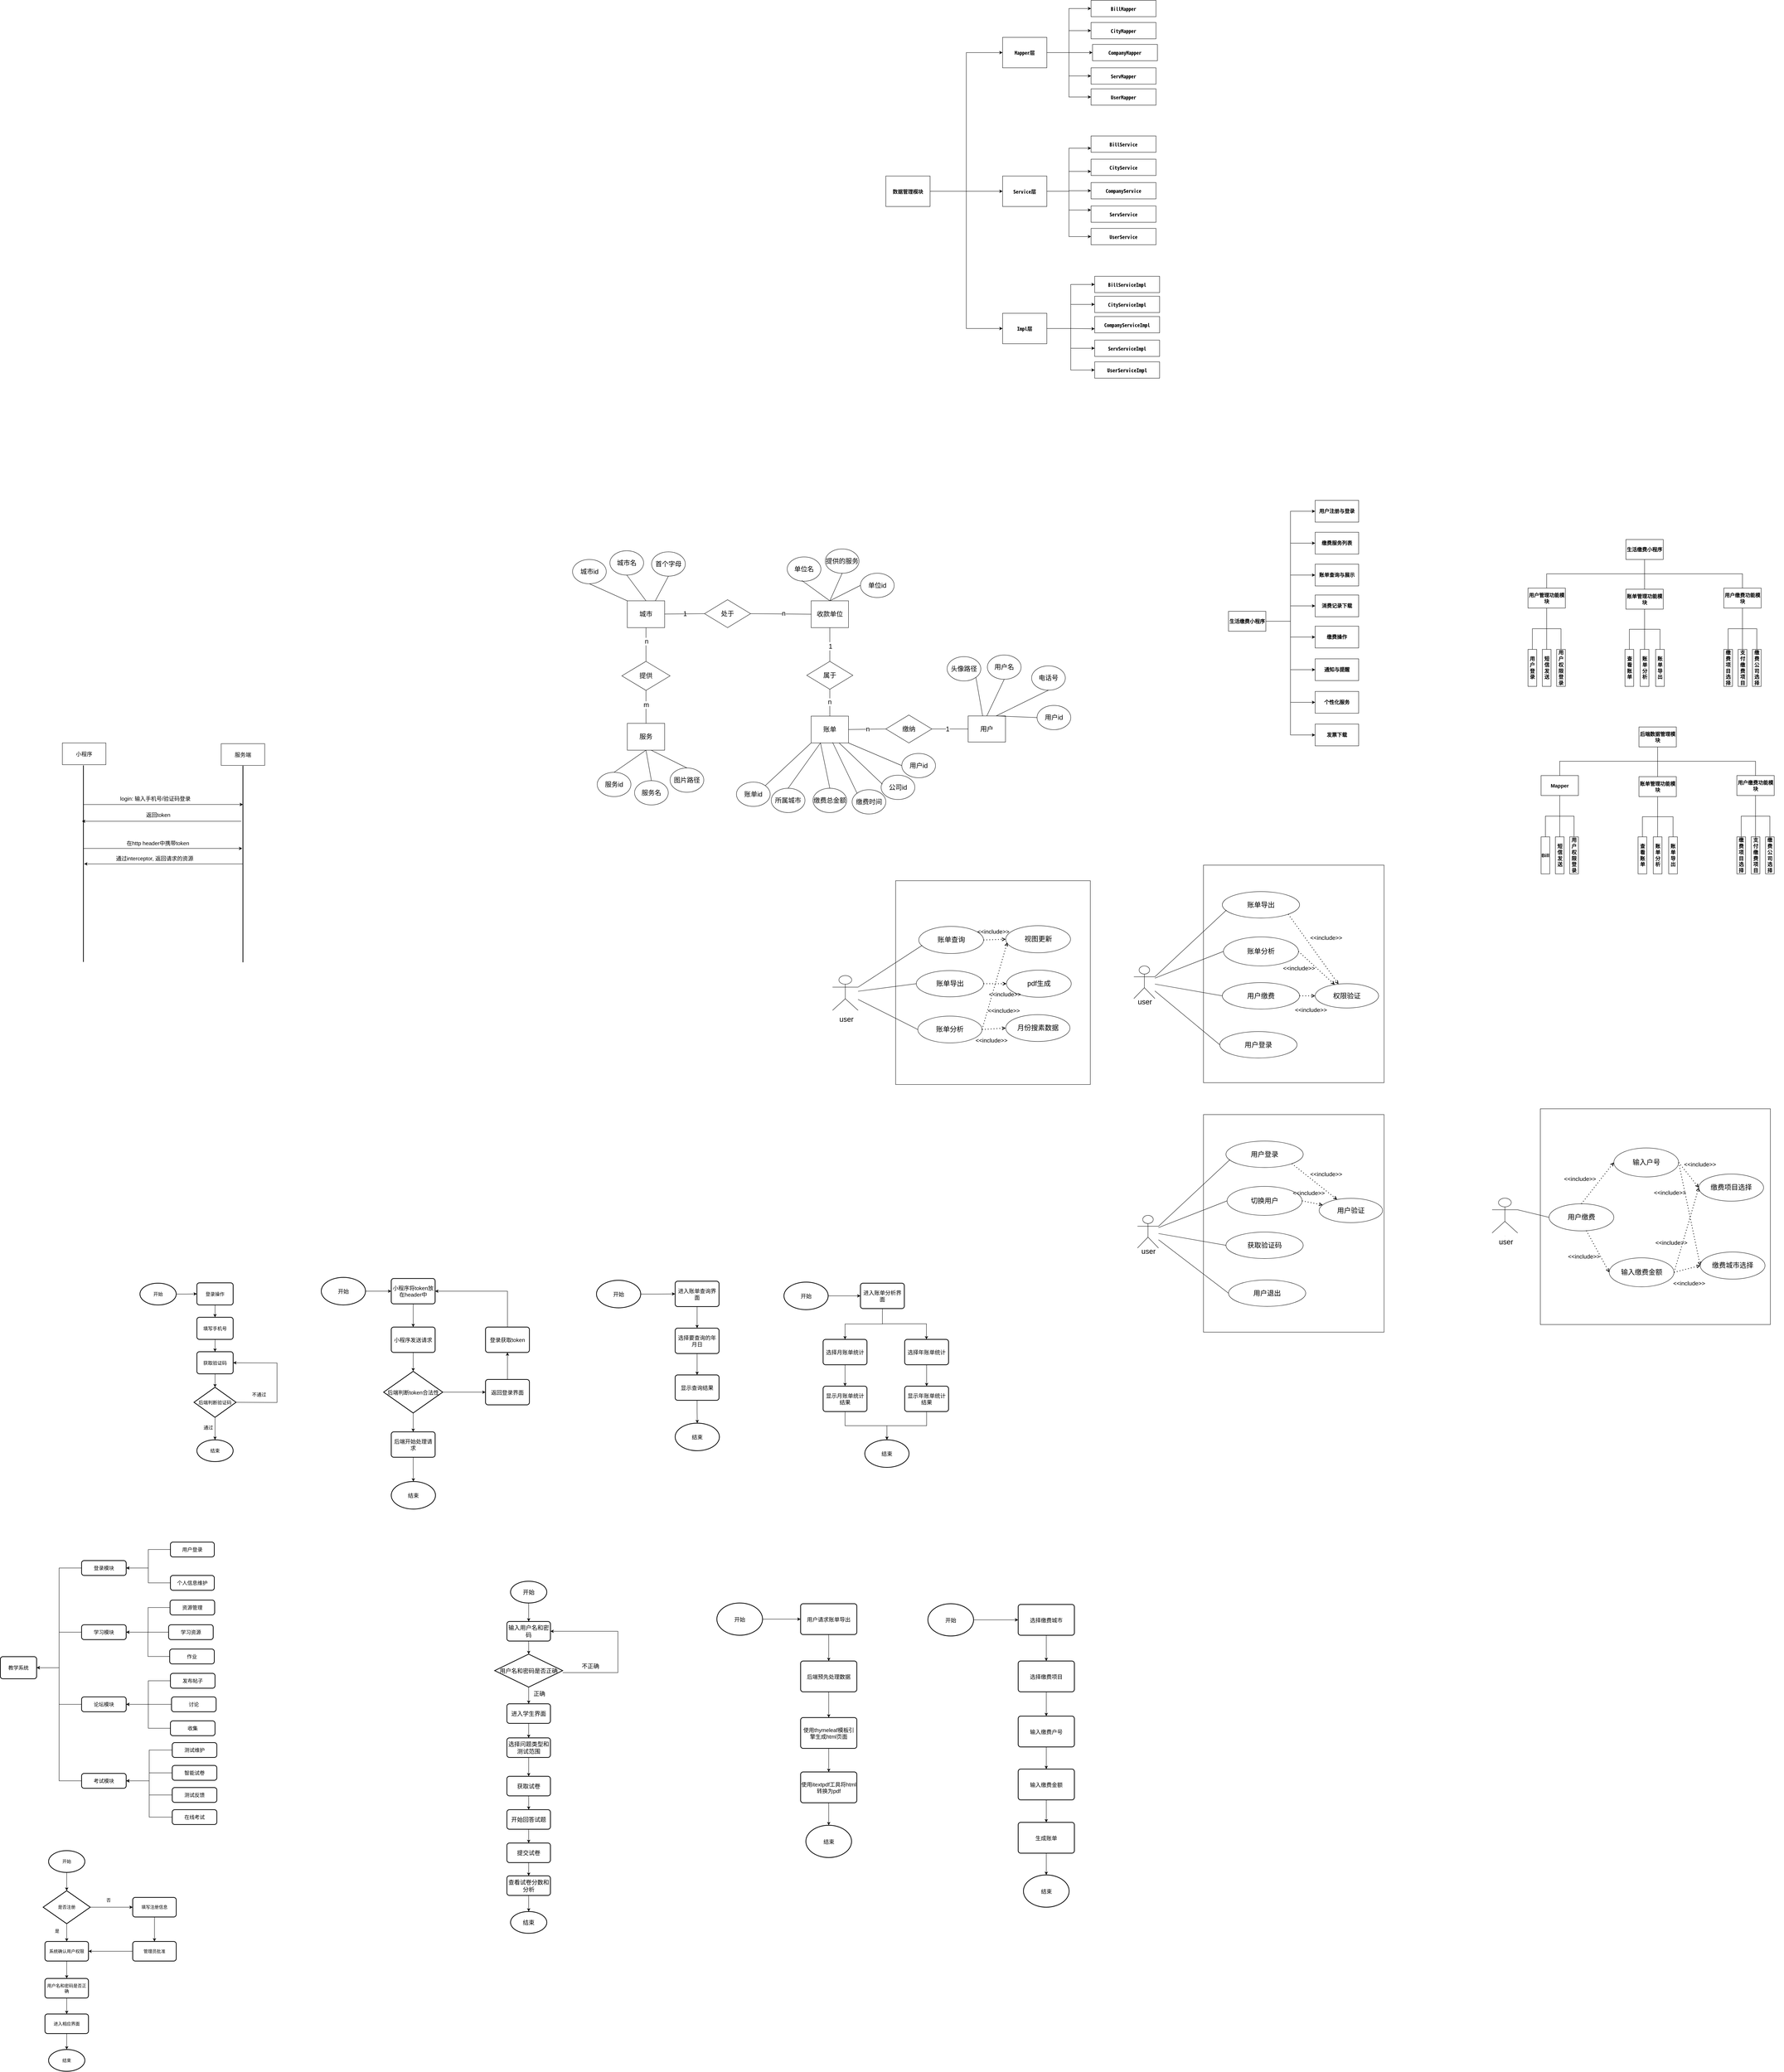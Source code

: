 <mxfile version="24.4.3" type="github">
  <diagram name="第 1 页" id="tUKBxdM7_xL5C1LiaCt_">
    <mxGraphModel dx="5188" dy="1432" grid="0" gridSize="10" guides="1" tooltips="1" connect="1" arrows="1" fold="1" page="0" pageScale="1" pageWidth="827" pageHeight="1169" math="0" shadow="0">
      <root>
        <mxCell id="0" />
        <mxCell id="1" parent="0" />
        <mxCell id="L2CVsLjOSn7QCdIP_LNi-9" style="edgeStyle=orthogonalEdgeStyle;rounded=0;orthogonalLoop=1;jettySize=auto;html=1;entryX=0;entryY=0.5;entryDx=0;entryDy=0;" parent="1" source="L2CVsLjOSn7QCdIP_LNi-1" target="L2CVsLjOSn7QCdIP_LNi-2" edge="1">
          <mxGeometry relative="1" as="geometry" />
        </mxCell>
        <mxCell id="L2CVsLjOSn7QCdIP_LNi-10" style="edgeStyle=orthogonalEdgeStyle;rounded=0;orthogonalLoop=1;jettySize=auto;html=1;exitX=1;exitY=0.5;exitDx=0;exitDy=0;entryX=0;entryY=0.5;entryDx=0;entryDy=0;" parent="1" source="L2CVsLjOSn7QCdIP_LNi-1" target="L2CVsLjOSn7QCdIP_LNi-3" edge="1">
          <mxGeometry relative="1" as="geometry" />
        </mxCell>
        <mxCell id="L2CVsLjOSn7QCdIP_LNi-11" style="edgeStyle=orthogonalEdgeStyle;rounded=0;orthogonalLoop=1;jettySize=auto;html=1;exitX=1;exitY=0.5;exitDx=0;exitDy=0;entryX=0;entryY=0.5;entryDx=0;entryDy=0;" parent="1" source="L2CVsLjOSn7QCdIP_LNi-1" target="L2CVsLjOSn7QCdIP_LNi-4" edge="1">
          <mxGeometry relative="1" as="geometry" />
        </mxCell>
        <mxCell id="L2CVsLjOSn7QCdIP_LNi-12" style="edgeStyle=orthogonalEdgeStyle;rounded=0;orthogonalLoop=1;jettySize=auto;html=1;exitX=1;exitY=0.5;exitDx=0;exitDy=0;entryX=0;entryY=0.5;entryDx=0;entryDy=0;" parent="1" source="L2CVsLjOSn7QCdIP_LNi-1" target="L2CVsLjOSn7QCdIP_LNi-5" edge="1">
          <mxGeometry relative="1" as="geometry" />
        </mxCell>
        <mxCell id="L2CVsLjOSn7QCdIP_LNi-13" style="edgeStyle=orthogonalEdgeStyle;rounded=0;orthogonalLoop=1;jettySize=auto;html=1;exitX=1;exitY=0.5;exitDx=0;exitDy=0;entryX=0;entryY=0.5;entryDx=0;entryDy=0;" parent="1" source="L2CVsLjOSn7QCdIP_LNi-1" target="L2CVsLjOSn7QCdIP_LNi-6" edge="1">
          <mxGeometry relative="1" as="geometry" />
        </mxCell>
        <mxCell id="L2CVsLjOSn7QCdIP_LNi-14" style="edgeStyle=orthogonalEdgeStyle;rounded=0;orthogonalLoop=1;jettySize=auto;html=1;exitX=1;exitY=0.5;exitDx=0;exitDy=0;entryX=0;entryY=0.5;entryDx=0;entryDy=0;" parent="1" source="L2CVsLjOSn7QCdIP_LNi-1" target="L2CVsLjOSn7QCdIP_LNi-7" edge="1">
          <mxGeometry relative="1" as="geometry" />
        </mxCell>
        <mxCell id="L2CVsLjOSn7QCdIP_LNi-15" style="edgeStyle=orthogonalEdgeStyle;rounded=0;orthogonalLoop=1;jettySize=auto;html=1;exitX=1;exitY=0.5;exitDx=0;exitDy=0;entryX=0;entryY=0.5;entryDx=0;entryDy=0;" parent="1" source="L2CVsLjOSn7QCdIP_LNi-1" target="L2CVsLjOSn7QCdIP_LNi-8" edge="1">
          <mxGeometry relative="1" as="geometry" />
        </mxCell>
        <mxCell id="v-9v-QomNasKNrCwQyGU-2" style="edgeStyle=orthogonalEdgeStyle;rounded=0;orthogonalLoop=1;jettySize=auto;html=1;exitX=1;exitY=0.5;exitDx=0;exitDy=0;entryX=0;entryY=0.5;entryDx=0;entryDy=0;" parent="1" source="L2CVsLjOSn7QCdIP_LNi-1" target="v-9v-QomNasKNrCwQyGU-1" edge="1">
          <mxGeometry relative="1" as="geometry" />
        </mxCell>
        <mxCell id="L2CVsLjOSn7QCdIP_LNi-1" value="生活缴费小程序" style="rounded=0;whiteSpace=wrap;html=1;fontSize=14;fontStyle=1" parent="1" vertex="1">
          <mxGeometry x="-345" y="934" width="103" height="55" as="geometry" />
        </mxCell>
        <mxCell id="L2CVsLjOSn7QCdIP_LNi-2" value="&lt;p class=&quot;MsoNormal&quot; style=&quot;font-size: 14px;&quot;&gt;&lt;b style=&quot;font-size: 14px;&quot;&gt;&lt;font face=&quot;Segoe UI&quot; style=&quot;font-size: 14px;&quot;&gt;用户注册与登录&lt;/font&gt;&lt;/b&gt;&lt;/p&gt;" style="rounded=0;whiteSpace=wrap;html=1;fontSize=14;" parent="1" vertex="1">
          <mxGeometry x="-106" y="628" width="120" height="60" as="geometry" />
        </mxCell>
        <mxCell id="L2CVsLjOSn7QCdIP_LNi-3" value="&lt;p class=&quot;MsoNormal&quot; style=&quot;font-size: 14px;&quot;&gt;&lt;b style=&quot;font-size: 14px;&quot;&gt;缴费服务列表&lt;/b&gt;&lt;/p&gt;" style="rounded=0;whiteSpace=wrap;html=1;fontSize=14;" parent="1" vertex="1">
          <mxGeometry x="-106" y="716" width="120" height="60" as="geometry" />
        </mxCell>
        <mxCell id="L2CVsLjOSn7QCdIP_LNi-4" value="&lt;p class=&quot;MsoNormal&quot; style=&quot;font-size: 14px;&quot;&gt;&lt;b style=&quot;font-size: 14px;&quot;&gt;账单查询与展示&lt;/b&gt;&lt;/p&gt;" style="rounded=0;whiteSpace=wrap;html=1;fontSize=14;" parent="1" vertex="1">
          <mxGeometry x="-106" y="804" width="120" height="60" as="geometry" />
        </mxCell>
        <mxCell id="L2CVsLjOSn7QCdIP_LNi-5" value="&lt;p class=&quot;MsoNormal&quot; style=&quot;font-size: 14px;&quot;&gt;&lt;b style=&quot;font-size: 14px;&quot;&gt;&lt;font face=&quot;宋体&quot; style=&quot;font-size: 14px;&quot;&gt;消费记录下载&lt;/font&gt;&lt;/b&gt;&lt;/p&gt;" style="rounded=0;whiteSpace=wrap;html=1;fontSize=14;" parent="1" vertex="1">
          <mxGeometry x="-106" y="889" width="120" height="60" as="geometry" />
        </mxCell>
        <mxCell id="L2CVsLjOSn7QCdIP_LNi-6" value="&lt;p class=&quot;MsoNormal&quot; style=&quot;font-size: 14px;&quot;&gt;&lt;b style=&quot;font-size: 14px;&quot;&gt;缴费操作&lt;/b&gt;&lt;/p&gt;" style="rounded=0;whiteSpace=wrap;html=1;fontSize=14;" parent="1" vertex="1">
          <mxGeometry x="-106" y="975" width="120" height="60" as="geometry" />
        </mxCell>
        <mxCell id="L2CVsLjOSn7QCdIP_LNi-7" value="&lt;p class=&quot;MsoNormal&quot; style=&quot;font-size: 14px;&quot;&gt;&lt;b style=&quot;font-size: 14px;&quot;&gt;通知与提醒&lt;/b&gt;&lt;/p&gt;" style="rounded=0;whiteSpace=wrap;html=1;fontSize=14;" parent="1" vertex="1">
          <mxGeometry x="-106" y="1065" width="120" height="60" as="geometry" />
        </mxCell>
        <mxCell id="L2CVsLjOSn7QCdIP_LNi-8" value="&lt;p class=&quot;MsoNormal&quot; style=&quot;font-size: 14px;&quot;&gt;&lt;b style=&quot;font-size: 14px;&quot;&gt;个性化服务&lt;/b&gt;&lt;/p&gt;" style="rounded=0;whiteSpace=wrap;html=1;fontSize=14;" parent="1" vertex="1">
          <mxGeometry x="-106" y="1155" width="120" height="60" as="geometry" />
        </mxCell>
        <mxCell id="v-9v-QomNasKNrCwQyGU-1" value="&lt;p class=&quot;MsoNormal&quot; style=&quot;font-size: 14px;&quot;&gt;&lt;b&gt;发票下载&lt;/b&gt;&lt;/p&gt;" style="rounded=0;whiteSpace=wrap;html=1;fontSize=14;" parent="1" vertex="1">
          <mxGeometry x="-106" y="1245" width="120" height="60" as="geometry" />
        </mxCell>
        <mxCell id="68sZiEqwBh2bfW3YKWfS-41" style="edgeStyle=orthogonalEdgeStyle;rounded=0;orthogonalLoop=1;jettySize=auto;html=1;endArrow=none;endFill=0;" parent="1" source="68sZiEqwBh2bfW3YKWfS-1" target="68sZiEqwBh2bfW3YKWfS-3" edge="1">
          <mxGeometry relative="1" as="geometry" />
        </mxCell>
        <mxCell id="68sZiEqwBh2bfW3YKWfS-42" style="edgeStyle=orthogonalEdgeStyle;rounded=0;orthogonalLoop=1;jettySize=auto;html=1;exitX=0.5;exitY=1;exitDx=0;exitDy=0;endArrow=none;endFill=0;" parent="1" source="68sZiEqwBh2bfW3YKWfS-1" target="68sZiEqwBh2bfW3YKWfS-2" edge="1">
          <mxGeometry relative="1" as="geometry" />
        </mxCell>
        <mxCell id="68sZiEqwBh2bfW3YKWfS-43" style="edgeStyle=orthogonalEdgeStyle;rounded=0;orthogonalLoop=1;jettySize=auto;html=1;exitX=0.5;exitY=1;exitDx=0;exitDy=0;endArrow=none;endFill=0;" parent="1" source="68sZiEqwBh2bfW3YKWfS-1" target="68sZiEqwBh2bfW3YKWfS-4" edge="1">
          <mxGeometry relative="1" as="geometry" />
        </mxCell>
        <mxCell id="68sZiEqwBh2bfW3YKWfS-1" value="生活缴费小程序" style="rounded=0;whiteSpace=wrap;html=1;fontSize=14;fontStyle=1" parent="1" vertex="1">
          <mxGeometry x="751" y="736" width="103" height="55" as="geometry" />
        </mxCell>
        <mxCell id="68sZiEqwBh2bfW3YKWfS-45" style="edgeStyle=orthogonalEdgeStyle;rounded=0;orthogonalLoop=1;jettySize=auto;html=1;exitX=0.5;exitY=1;exitDx=0;exitDy=0;entryX=0.5;entryY=0;entryDx=0;entryDy=0;endArrow=none;endFill=0;" parent="1" source="68sZiEqwBh2bfW3YKWfS-2" target="68sZiEqwBh2bfW3YKWfS-17" edge="1">
          <mxGeometry relative="1" as="geometry" />
        </mxCell>
        <mxCell id="68sZiEqwBh2bfW3YKWfS-46" style="edgeStyle=orthogonalEdgeStyle;rounded=0;orthogonalLoop=1;jettySize=auto;html=1;exitX=0.5;exitY=1;exitDx=0;exitDy=0;entryX=0.5;entryY=0;entryDx=0;entryDy=0;endArrow=none;endFill=0;" parent="1" source="68sZiEqwBh2bfW3YKWfS-2" target="68sZiEqwBh2bfW3YKWfS-24" edge="1">
          <mxGeometry relative="1" as="geometry" />
        </mxCell>
        <mxCell id="68sZiEqwBh2bfW3YKWfS-47" style="edgeStyle=orthogonalEdgeStyle;rounded=0;orthogonalLoop=1;jettySize=auto;html=1;exitX=0.5;exitY=1;exitDx=0;exitDy=0;entryX=0.5;entryY=0;entryDx=0;entryDy=0;endArrow=none;endFill=0;" parent="1" source="68sZiEqwBh2bfW3YKWfS-2" target="68sZiEqwBh2bfW3YKWfS-18" edge="1">
          <mxGeometry relative="1" as="geometry" />
        </mxCell>
        <mxCell id="68sZiEqwBh2bfW3YKWfS-2" value="用户管理功能模块" style="rounded=0;whiteSpace=wrap;html=1;fontSize=14;fontStyle=1" parent="1" vertex="1">
          <mxGeometry x="481" y="870" width="103" height="55" as="geometry" />
        </mxCell>
        <mxCell id="68sZiEqwBh2bfW3YKWfS-48" style="edgeStyle=orthogonalEdgeStyle;rounded=0;orthogonalLoop=1;jettySize=auto;html=1;exitX=0.5;exitY=1;exitDx=0;exitDy=0;entryX=0.5;entryY=0;entryDx=0;entryDy=0;endArrow=none;endFill=0;" parent="1" source="68sZiEqwBh2bfW3YKWfS-3" target="68sZiEqwBh2bfW3YKWfS-20" edge="1">
          <mxGeometry relative="1" as="geometry" />
        </mxCell>
        <mxCell id="68sZiEqwBh2bfW3YKWfS-49" style="edgeStyle=orthogonalEdgeStyle;rounded=0;orthogonalLoop=1;jettySize=auto;html=1;exitX=0.5;exitY=1;exitDx=0;exitDy=0;entryX=0.5;entryY=0;entryDx=0;entryDy=0;endArrow=none;endFill=0;" parent="1" source="68sZiEqwBh2bfW3YKWfS-3" target="68sZiEqwBh2bfW3YKWfS-19" edge="1">
          <mxGeometry relative="1" as="geometry" />
        </mxCell>
        <mxCell id="68sZiEqwBh2bfW3YKWfS-50" style="edgeStyle=orthogonalEdgeStyle;rounded=0;orthogonalLoop=1;jettySize=auto;html=1;exitX=0.5;exitY=1;exitDx=0;exitDy=0;entryX=0.5;entryY=0;entryDx=0;entryDy=0;endArrow=none;endFill=0;" parent="1" source="68sZiEqwBh2bfW3YKWfS-3" target="68sZiEqwBh2bfW3YKWfS-21" edge="1">
          <mxGeometry relative="1" as="geometry" />
        </mxCell>
        <mxCell id="68sZiEqwBh2bfW3YKWfS-3" value="账单管理功能模块" style="rounded=0;whiteSpace=wrap;html=1;fontSize=14;fontStyle=1" parent="1" vertex="1">
          <mxGeometry x="751" y="873" width="103" height="55" as="geometry" />
        </mxCell>
        <mxCell id="68sZiEqwBh2bfW3YKWfS-52" style="edgeStyle=orthogonalEdgeStyle;rounded=0;orthogonalLoop=1;jettySize=auto;html=1;exitX=0.5;exitY=1;exitDx=0;exitDy=0;entryX=0.5;entryY=0;entryDx=0;entryDy=0;endArrow=none;endFill=0;" parent="1" source="68sZiEqwBh2bfW3YKWfS-4" target="68sZiEqwBh2bfW3YKWfS-14" edge="1">
          <mxGeometry relative="1" as="geometry" />
        </mxCell>
        <mxCell id="68sZiEqwBh2bfW3YKWfS-53" style="edgeStyle=orthogonalEdgeStyle;rounded=0;orthogonalLoop=1;jettySize=auto;html=1;exitX=0.5;exitY=1;exitDx=0;exitDy=0;entryX=0.5;entryY=0;entryDx=0;entryDy=0;endArrow=none;endFill=0;" parent="1" source="68sZiEqwBh2bfW3YKWfS-4" target="68sZiEqwBh2bfW3YKWfS-12" edge="1">
          <mxGeometry relative="1" as="geometry" />
        </mxCell>
        <mxCell id="68sZiEqwBh2bfW3YKWfS-54" style="edgeStyle=orthogonalEdgeStyle;rounded=0;orthogonalLoop=1;jettySize=auto;html=1;exitX=0.5;exitY=1;exitDx=0;exitDy=0;entryX=0.5;entryY=0;entryDx=0;entryDy=0;endArrow=none;endFill=0;" parent="1" source="68sZiEqwBh2bfW3YKWfS-4" target="68sZiEqwBh2bfW3YKWfS-13" edge="1">
          <mxGeometry relative="1" as="geometry" />
        </mxCell>
        <mxCell id="68sZiEqwBh2bfW3YKWfS-4" value="用户缴费功能模块" style="rounded=0;whiteSpace=wrap;html=1;fontSize=14;fontStyle=1" parent="1" vertex="1">
          <mxGeometry x="1021" y="870" width="103" height="55" as="geometry" />
        </mxCell>
        <mxCell id="68sZiEqwBh2bfW3YKWfS-12" value="缴费项目选择" style="rounded=0;whiteSpace=wrap;html=1;fontSize=14;fontStyle=1" parent="1" vertex="1">
          <mxGeometry x="1021" y="1039" width="24" height="102" as="geometry" />
        </mxCell>
        <mxCell id="68sZiEqwBh2bfW3YKWfS-13" value="缴费公司选择" style="rounded=0;whiteSpace=wrap;html=1;fontSize=14;fontStyle=1" parent="1" vertex="1">
          <mxGeometry x="1100" y="1039" width="24" height="102" as="geometry" />
        </mxCell>
        <mxCell id="68sZiEqwBh2bfW3YKWfS-14" value="支付缴费项目" style="rounded=0;whiteSpace=wrap;html=1;fontSize=14;fontStyle=1" parent="1" vertex="1">
          <mxGeometry x="1060.5" y="1039" width="24" height="102" as="geometry" />
        </mxCell>
        <mxCell id="68sZiEqwBh2bfW3YKWfS-17" value="用户登录" style="rounded=0;whiteSpace=wrap;html=1;fontSize=14;fontStyle=1" parent="1" vertex="1">
          <mxGeometry x="481" y="1039" width="24" height="102" as="geometry" />
        </mxCell>
        <mxCell id="68sZiEqwBh2bfW3YKWfS-18" value="用户权限登录" style="rounded=0;whiteSpace=wrap;html=1;fontSize=14;fontStyle=1" parent="1" vertex="1">
          <mxGeometry x="560" y="1039" width="24" height="102" as="geometry" />
        </mxCell>
        <mxCell id="68sZiEqwBh2bfW3YKWfS-19" value="查看账单" style="rounded=0;whiteSpace=wrap;html=1;fontSize=14;fontStyle=1" parent="1" vertex="1">
          <mxGeometry x="748.5" y="1039" width="24" height="102" as="geometry" />
        </mxCell>
        <mxCell id="68sZiEqwBh2bfW3YKWfS-20" value="账单分析" style="rounded=0;whiteSpace=wrap;html=1;fontSize=14;fontStyle=1" parent="1" vertex="1">
          <mxGeometry x="790.5" y="1039" width="24" height="102" as="geometry" />
        </mxCell>
        <mxCell id="68sZiEqwBh2bfW3YKWfS-21" value="账单导出" style="rounded=0;whiteSpace=wrap;html=1;fontSize=14;fontStyle=1" parent="1" vertex="1">
          <mxGeometry x="833" y="1039" width="24" height="102" as="geometry" />
        </mxCell>
        <mxCell id="68sZiEqwBh2bfW3YKWfS-24" value="短信发送" style="rounded=0;whiteSpace=wrap;html=1;fontSize=14;fontStyle=1" parent="1" vertex="1">
          <mxGeometry x="520.5" y="1039" width="24" height="102" as="geometry" />
        </mxCell>
        <mxCell id="68sZiEqwBh2bfW3YKWfS-88" style="edgeStyle=orthogonalEdgeStyle;rounded=0;orthogonalLoop=1;jettySize=auto;html=1;endArrow=none;endFill=0;fontSize=18;" parent="1" source="68sZiEqwBh2bfW3YKWfS-55" target="68sZiEqwBh2bfW3YKWfS-87" edge="1">
          <mxGeometry relative="1" as="geometry" />
        </mxCell>
        <mxCell id="68sZiEqwBh2bfW3YKWfS-90" value="n" style="edgeLabel;html=1;align=center;verticalAlign=middle;resizable=0;points=[];fontSize=18;" parent="68sZiEqwBh2bfW3YKWfS-88" vertex="1" connectable="0">
          <mxGeometry x="-0.189" y="1" relative="1" as="geometry">
            <mxPoint as="offset" />
          </mxGeometry>
        </mxCell>
        <mxCell id="68sZiEqwBh2bfW3YKWfS-55" value="城市" style="rounded=0;whiteSpace=wrap;html=1;fontSize=18;" parent="1" vertex="1">
          <mxGeometry x="-2003" y="905" width="103" height="74" as="geometry" />
        </mxCell>
        <mxCell id="68sZiEqwBh2bfW3YKWfS-56" value="服务" style="rounded=0;whiteSpace=wrap;html=1;fontSize=18;" parent="1" vertex="1">
          <mxGeometry x="-2003" y="1243" width="103" height="74" as="geometry" />
        </mxCell>
        <mxCell id="68sZiEqwBh2bfW3YKWfS-57" value="收款单位" style="rounded=0;whiteSpace=wrap;html=1;fontSize=18;" parent="1" vertex="1">
          <mxGeometry x="-1496" y="905" width="103" height="74" as="geometry" />
        </mxCell>
        <mxCell id="68sZiEqwBh2bfW3YKWfS-58" value="用户" style="rounded=0;whiteSpace=wrap;html=1;fontSize=18;" parent="1" vertex="1">
          <mxGeometry x="-1063" y="1222.5" width="103" height="72" as="geometry" />
        </mxCell>
        <mxCell id="68sZiEqwBh2bfW3YKWfS-59" value="账单" style="rounded=0;whiteSpace=wrap;html=1;fontSize=18;" parent="1" vertex="1">
          <mxGeometry x="-1496" y="1223" width="103" height="74" as="geometry" />
        </mxCell>
        <mxCell id="68sZiEqwBh2bfW3YKWfS-60" value="城市id" style="ellipse;whiteSpace=wrap;html=1;fontSize=18;" parent="1" vertex="1">
          <mxGeometry x="-2154" y="791" width="93" height="67" as="geometry" />
        </mxCell>
        <mxCell id="68sZiEqwBh2bfW3YKWfS-61" value="城市名" style="ellipse;whiteSpace=wrap;html=1;fontSize=18;" parent="1" vertex="1">
          <mxGeometry x="-2051" y="767" width="93" height="67" as="geometry" />
        </mxCell>
        <mxCell id="68sZiEqwBh2bfW3YKWfS-62" value="服务id" style="ellipse;whiteSpace=wrap;html=1;fontSize=18;" parent="1" vertex="1">
          <mxGeometry x="-2086" y="1378" width="93" height="67" as="geometry" />
        </mxCell>
        <mxCell id="68sZiEqwBh2bfW3YKWfS-63" value="用户id" style="ellipse;whiteSpace=wrap;html=1;fontSize=18;" parent="1" vertex="1">
          <mxGeometry x="-873" y="1193.5" width="93" height="67" as="geometry" />
        </mxCell>
        <mxCell id="68sZiEqwBh2bfW3YKWfS-64" value="所属城市" style="ellipse;whiteSpace=wrap;html=1;fontSize=18;" parent="1" vertex="1">
          <mxGeometry x="-1606" y="1422" width="93" height="67" as="geometry" />
        </mxCell>
        <mxCell id="68sZiEqwBh2bfW3YKWfS-65" value="账单id" style="ellipse;whiteSpace=wrap;html=1;fontSize=18;" parent="1" vertex="1">
          <mxGeometry x="-1702" y="1405" width="93" height="67" as="geometry" />
        </mxCell>
        <mxCell id="68sZiEqwBh2bfW3YKWfS-66" value="单位id" style="ellipse;whiteSpace=wrap;html=1;fontSize=18;" parent="1" vertex="1">
          <mxGeometry x="-1360" y="829" width="93" height="67" as="geometry" />
        </mxCell>
        <mxCell id="68sZiEqwBh2bfW3YKWfS-67" value="首个字母" style="ellipse;whiteSpace=wrap;html=1;fontSize=18;" parent="1" vertex="1">
          <mxGeometry x="-1936" y="770" width="93" height="67" as="geometry" />
        </mxCell>
        <mxCell id="68sZiEqwBh2bfW3YKWfS-68" value="单位名" style="ellipse;whiteSpace=wrap;html=1;fontSize=18;" parent="1" vertex="1">
          <mxGeometry x="-1562" y="784" width="93" height="67" as="geometry" />
        </mxCell>
        <mxCell id="68sZiEqwBh2bfW3YKWfS-69" value="用户名" style="ellipse;whiteSpace=wrap;html=1;fontSize=18;" parent="1" vertex="1">
          <mxGeometry x="-1010" y="1054.5" width="93" height="67" as="geometry" />
        </mxCell>
        <mxCell id="68sZiEqwBh2bfW3YKWfS-70" value="图片路径" style="ellipse;whiteSpace=wrap;html=1;fontSize=18;" parent="1" vertex="1">
          <mxGeometry x="-1885" y="1366" width="93" height="67" as="geometry" />
        </mxCell>
        <mxCell id="68sZiEqwBh2bfW3YKWfS-71" value="服务名" style="ellipse;whiteSpace=wrap;html=1;fontSize=18;" parent="1" vertex="1">
          <mxGeometry x="-1983" y="1401" width="93" height="67" as="geometry" />
        </mxCell>
        <mxCell id="68sZiEqwBh2bfW3YKWfS-72" value="电话号" style="ellipse;whiteSpace=wrap;html=1;fontSize=18;" parent="1" vertex="1">
          <mxGeometry x="-888" y="1084.5" width="93" height="67" as="geometry" />
        </mxCell>
        <mxCell id="68sZiEqwBh2bfW3YKWfS-73" value="提供的服务" style="ellipse;whiteSpace=wrap;html=1;fontSize=18;" parent="1" vertex="1">
          <mxGeometry x="-1457" y="762" width="93" height="67" as="geometry" />
        </mxCell>
        <mxCell id="68sZiEqwBh2bfW3YKWfS-74" value="头像路径" style="ellipse;whiteSpace=wrap;html=1;fontSize=18;" parent="1" vertex="1">
          <mxGeometry x="-1121" y="1059" width="93" height="67" as="geometry" />
        </mxCell>
        <mxCell id="68sZiEqwBh2bfW3YKWfS-79" value="用户id" style="ellipse;whiteSpace=wrap;html=1;fontSize=18;" parent="1" vertex="1">
          <mxGeometry x="-1246" y="1326" width="93" height="67" as="geometry" />
        </mxCell>
        <mxCell id="68sZiEqwBh2bfW3YKWfS-80" value="缴费时间" style="ellipse;whiteSpace=wrap;html=1;fontSize=18;" parent="1" vertex="1">
          <mxGeometry x="-1383" y="1426" width="93" height="67" as="geometry" />
        </mxCell>
        <mxCell id="68sZiEqwBh2bfW3YKWfS-81" value="公司id" style="ellipse;whiteSpace=wrap;html=1;fontSize=18;" parent="1" vertex="1">
          <mxGeometry x="-1303" y="1386" width="93" height="67" as="geometry" />
        </mxCell>
        <mxCell id="68sZiEqwBh2bfW3YKWfS-82" value="缴费总金额" style="ellipse;whiteSpace=wrap;html=1;fontSize=18;" parent="1" vertex="1">
          <mxGeometry x="-1491" y="1422" width="93" height="67" as="geometry" />
        </mxCell>
        <mxCell id="68sZiEqwBh2bfW3YKWfS-84" value="" style="endArrow=none;html=1;rounded=0;entryX=0.5;entryY=1;entryDx=0;entryDy=0;exitX=0;exitY=0;exitDx=0;exitDy=0;fontSize=18;" parent="1" source="68sZiEqwBh2bfW3YKWfS-55" target="68sZiEqwBh2bfW3YKWfS-60" edge="1">
          <mxGeometry width="50" height="50" relative="1" as="geometry">
            <mxPoint x="-2105" y="1075" as="sourcePoint" />
            <mxPoint x="-2055" y="1025" as="targetPoint" />
          </mxGeometry>
        </mxCell>
        <mxCell id="68sZiEqwBh2bfW3YKWfS-85" value="" style="endArrow=none;html=1;rounded=0;entryX=0.5;entryY=1;entryDx=0;entryDy=0;exitX=0.5;exitY=0;exitDx=0;exitDy=0;fontSize=18;" parent="1" source="68sZiEqwBh2bfW3YKWfS-55" target="68sZiEqwBh2bfW3YKWfS-61" edge="1">
          <mxGeometry width="50" height="50" relative="1" as="geometry">
            <mxPoint x="-1837" y="958" as="sourcePoint" />
            <mxPoint x="-1787" y="908" as="targetPoint" />
          </mxGeometry>
        </mxCell>
        <mxCell id="68sZiEqwBh2bfW3YKWfS-86" value="" style="endArrow=none;html=1;rounded=0;entryX=0.5;entryY=1;entryDx=0;entryDy=0;exitX=0.75;exitY=0;exitDx=0;exitDy=0;fontSize=18;" parent="1" source="68sZiEqwBh2bfW3YKWfS-55" target="68sZiEqwBh2bfW3YKWfS-67" edge="1">
          <mxGeometry width="50" height="50" relative="1" as="geometry">
            <mxPoint x="-1493" y="1012" as="sourcePoint" />
            <mxPoint x="-1443" y="962" as="targetPoint" />
          </mxGeometry>
        </mxCell>
        <mxCell id="68sZiEqwBh2bfW3YKWfS-89" style="edgeStyle=orthogonalEdgeStyle;rounded=0;orthogonalLoop=1;jettySize=auto;html=1;exitX=0.5;exitY=1;exitDx=0;exitDy=0;endArrow=none;endFill=0;fontSize=18;" parent="1" source="68sZiEqwBh2bfW3YKWfS-87" target="68sZiEqwBh2bfW3YKWfS-56" edge="1">
          <mxGeometry relative="1" as="geometry" />
        </mxCell>
        <mxCell id="68sZiEqwBh2bfW3YKWfS-91" value="m" style="edgeLabel;html=1;align=center;verticalAlign=middle;resizable=0;points=[];fontSize=18;" parent="68sZiEqwBh2bfW3YKWfS-89" vertex="1" connectable="0">
          <mxGeometry x="-0.109" relative="1" as="geometry">
            <mxPoint y="-1" as="offset" />
          </mxGeometry>
        </mxCell>
        <mxCell id="68sZiEqwBh2bfW3YKWfS-87" value="提供" style="rhombus;whiteSpace=wrap;html=1;fontSize=18;" parent="1" vertex="1">
          <mxGeometry x="-2018" y="1072" width="133" height="80" as="geometry" />
        </mxCell>
        <mxCell id="68sZiEqwBh2bfW3YKWfS-92" value="" style="endArrow=none;html=1;rounded=0;entryX=0.5;entryY=1;entryDx=0;entryDy=0;exitX=0.5;exitY=0;exitDx=0;exitDy=0;fontSize=18;" parent="1" source="68sZiEqwBh2bfW3YKWfS-62" target="68sZiEqwBh2bfW3YKWfS-56" edge="1">
          <mxGeometry width="50" height="50" relative="1" as="geometry">
            <mxPoint x="-2178" y="1344" as="sourcePoint" />
            <mxPoint x="-2128" y="1294" as="targetPoint" />
          </mxGeometry>
        </mxCell>
        <mxCell id="68sZiEqwBh2bfW3YKWfS-93" value="" style="endArrow=none;html=1;rounded=0;entryX=0.5;entryY=1;entryDx=0;entryDy=0;exitX=0.5;exitY=0;exitDx=0;exitDy=0;fontSize=18;" parent="1" source="68sZiEqwBh2bfW3YKWfS-71" target="68sZiEqwBh2bfW3YKWfS-56" edge="1">
          <mxGeometry width="50" height="50" relative="1" as="geometry">
            <mxPoint x="-1978" y="1580" as="sourcePoint" />
            <mxPoint x="-1928" y="1530" as="targetPoint" />
          </mxGeometry>
        </mxCell>
        <mxCell id="68sZiEqwBh2bfW3YKWfS-94" value="" style="endArrow=none;html=1;rounded=0;entryX=0.633;entryY=0.996;entryDx=0;entryDy=0;entryPerimeter=0;exitX=0.5;exitY=0;exitDx=0;exitDy=0;fontSize=18;" parent="1" source="68sZiEqwBh2bfW3YKWfS-70" target="68sZiEqwBh2bfW3YKWfS-56" edge="1">
          <mxGeometry width="50" height="50" relative="1" as="geometry">
            <mxPoint x="-1827" y="1379" as="sourcePoint" />
            <mxPoint x="-1777" y="1329" as="targetPoint" />
          </mxGeometry>
        </mxCell>
        <mxCell id="68sZiEqwBh2bfW3YKWfS-95" value="" style="endArrow=none;html=1;rounded=0;entryX=1;entryY=1;entryDx=0;entryDy=0;exitX=0.388;exitY=0;exitDx=0;exitDy=0;exitPerimeter=0;fontSize=18;" parent="1" source="68sZiEqwBh2bfW3YKWfS-58" target="68sZiEqwBh2bfW3YKWfS-74" edge="1">
          <mxGeometry width="50" height="50" relative="1" as="geometry">
            <mxPoint x="-1171" y="1338.5" as="sourcePoint" />
            <mxPoint x="-1121" y="1288.5" as="targetPoint" />
          </mxGeometry>
        </mxCell>
        <mxCell id="68sZiEqwBh2bfW3YKWfS-96" value="" style="endArrow=none;html=1;rounded=0;entryX=0.5;entryY=1;entryDx=0;entryDy=0;exitX=0.5;exitY=0;exitDx=0;exitDy=0;fontSize=18;" parent="1" source="68sZiEqwBh2bfW3YKWfS-58" target="68sZiEqwBh2bfW3YKWfS-69" edge="1">
          <mxGeometry width="50" height="50" relative="1" as="geometry">
            <mxPoint x="-1117" y="1435.5" as="sourcePoint" />
            <mxPoint x="-1067" y="1385.5" as="targetPoint" />
          </mxGeometry>
        </mxCell>
        <mxCell id="68sZiEqwBh2bfW3YKWfS-97" value="" style="endArrow=none;html=1;rounded=0;entryX=0.5;entryY=1;entryDx=0;entryDy=0;exitX=0.75;exitY=0;exitDx=0;exitDy=0;fontSize=18;" parent="1" source="68sZiEqwBh2bfW3YKWfS-58" target="68sZiEqwBh2bfW3YKWfS-72" edge="1">
          <mxGeometry width="50" height="50" relative="1" as="geometry">
            <mxPoint x="-1024" y="1409.5" as="sourcePoint" />
            <mxPoint x="-974" y="1359.5" as="targetPoint" />
          </mxGeometry>
        </mxCell>
        <mxCell id="68sZiEqwBh2bfW3YKWfS-98" value="" style="endArrow=none;html=1;rounded=0;entryX=0;entryY=0.5;entryDx=0;entryDy=0;exitX=0.75;exitY=0;exitDx=0;exitDy=0;fontSize=18;" parent="1" source="68sZiEqwBh2bfW3YKWfS-58" target="68sZiEqwBh2bfW3YKWfS-63" edge="1">
          <mxGeometry width="50" height="50" relative="1" as="geometry">
            <mxPoint x="-973" y="1394.5" as="sourcePoint" />
            <mxPoint x="-923" y="1344.5" as="targetPoint" />
          </mxGeometry>
        </mxCell>
        <mxCell id="68sZiEqwBh2bfW3YKWfS-99" value="" style="endArrow=none;html=1;rounded=0;entryX=0.433;entryY=0.97;entryDx=0;entryDy=0;entryPerimeter=0;exitX=0.5;exitY=0;exitDx=0;exitDy=0;fontSize=18;" parent="1" source="68sZiEqwBh2bfW3YKWfS-57" target="68sZiEqwBh2bfW3YKWfS-68" edge="1">
          <mxGeometry width="50" height="50" relative="1" as="geometry">
            <mxPoint x="-1471" y="885" as="sourcePoint" />
            <mxPoint x="-1421" y="835" as="targetPoint" />
          </mxGeometry>
        </mxCell>
        <mxCell id="68sZiEqwBh2bfW3YKWfS-100" value="" style="endArrow=none;html=1;rounded=0;entryX=0.5;entryY=1;entryDx=0;entryDy=0;exitX=0.5;exitY=0;exitDx=0;exitDy=0;fontSize=18;" parent="1" source="68sZiEqwBh2bfW3YKWfS-57" target="68sZiEqwBh2bfW3YKWfS-73" edge="1">
          <mxGeometry width="50" height="50" relative="1" as="geometry">
            <mxPoint x="-1557" y="1150" as="sourcePoint" />
            <mxPoint x="-1507" y="1100" as="targetPoint" />
          </mxGeometry>
        </mxCell>
        <mxCell id="68sZiEqwBh2bfW3YKWfS-101" value="" style="endArrow=none;html=1;rounded=0;entryX=0;entryY=0.5;entryDx=0;entryDy=0;exitX=0.5;exitY=0;exitDx=0;exitDy=0;fontSize=18;" parent="1" source="68sZiEqwBh2bfW3YKWfS-57" target="68sZiEqwBh2bfW3YKWfS-66" edge="1">
          <mxGeometry width="50" height="50" relative="1" as="geometry">
            <mxPoint x="-1404" y="1087" as="sourcePoint" />
            <mxPoint x="-1354" y="1037" as="targetPoint" />
          </mxGeometry>
        </mxCell>
        <mxCell id="68sZiEqwBh2bfW3YKWfS-102" value="处于" style="rhombus;whiteSpace=wrap;html=1;fontSize=18;direction=west;" parent="1" vertex="1">
          <mxGeometry x="-1790" y="902" width="127" height="77" as="geometry" />
        </mxCell>
        <mxCell id="68sZiEqwBh2bfW3YKWfS-103" value="" style="endArrow=none;html=1;rounded=0;entryX=1;entryY=0.5;entryDx=0;entryDy=0;fontSize=18;" parent="1" source="68sZiEqwBh2bfW3YKWfS-55" target="68sZiEqwBh2bfW3YKWfS-102" edge="1">
          <mxGeometry width="50" height="50" relative="1" as="geometry">
            <mxPoint x="-1817" y="1074" as="sourcePoint" />
            <mxPoint x="-1767" y="1024" as="targetPoint" />
          </mxGeometry>
        </mxCell>
        <mxCell id="68sZiEqwBh2bfW3YKWfS-104" value="1" style="text;html=1;align=center;verticalAlign=middle;resizable=0;points=[];autosize=1;strokeColor=none;fillColor=none;fontSize=18;" parent="1" vertex="1">
          <mxGeometry x="-1858" y="924" width="28" height="34" as="geometry" />
        </mxCell>
        <mxCell id="68sZiEqwBh2bfW3YKWfS-105" value="" style="endArrow=none;html=1;rounded=0;entryX=0;entryY=0.5;entryDx=0;entryDy=0;exitX=0;exitY=0.5;exitDx=0;exitDy=0;fontSize=18;" parent="1" source="68sZiEqwBh2bfW3YKWfS-102" target="68sZiEqwBh2bfW3YKWfS-57" edge="1">
          <mxGeometry width="50" height="50" relative="1" as="geometry">
            <mxPoint x="-1612" y="1124" as="sourcePoint" />
            <mxPoint x="-1562" y="1074" as="targetPoint" />
          </mxGeometry>
        </mxCell>
        <mxCell id="68sZiEqwBh2bfW3YKWfS-106" value="n" style="edgeLabel;html=1;align=center;verticalAlign=middle;resizable=0;points=[];fontSize=18;" parent="68sZiEqwBh2bfW3YKWfS-105" vertex="1" connectable="0">
          <mxGeometry x="0.108" y="-2" relative="1" as="geometry">
            <mxPoint x="-2" y="-4" as="offset" />
          </mxGeometry>
        </mxCell>
        <mxCell id="68sZiEqwBh2bfW3YKWfS-107" value="属于" style="rhombus;whiteSpace=wrap;html=1;fontSize=18;direction=west;" parent="1" vertex="1">
          <mxGeometry x="-1508" y="1072" width="127" height="77" as="geometry" />
        </mxCell>
        <mxCell id="68sZiEqwBh2bfW3YKWfS-108" value="" style="endArrow=none;html=1;rounded=0;entryX=0.25;entryY=1;entryDx=0;entryDy=0;exitX=0.5;exitY=0;exitDx=0;exitDy=0;fontSize=18;" parent="1" source="68sZiEqwBh2bfW3YKWfS-64" target="68sZiEqwBh2bfW3YKWfS-59" edge="1">
          <mxGeometry width="50" height="50" relative="1" as="geometry">
            <mxPoint x="-1509" y="1461" as="sourcePoint" />
            <mxPoint x="-1459" y="1411" as="targetPoint" />
          </mxGeometry>
        </mxCell>
        <mxCell id="68sZiEqwBh2bfW3YKWfS-109" value="" style="endArrow=none;html=1;rounded=0;entryX=0.25;entryY=1;entryDx=0;entryDy=0;exitX=0.5;exitY=0;exitDx=0;exitDy=0;fontSize=18;" parent="1" source="68sZiEqwBh2bfW3YKWfS-82" target="68sZiEqwBh2bfW3YKWfS-59" edge="1">
          <mxGeometry width="50" height="50" relative="1" as="geometry">
            <mxPoint x="-1342" y="1486" as="sourcePoint" />
            <mxPoint x="-1292" y="1436" as="targetPoint" />
          </mxGeometry>
        </mxCell>
        <mxCell id="68sZiEqwBh2bfW3YKWfS-110" value="" style="endArrow=none;html=1;rounded=0;entryX=0.575;entryY=0.982;entryDx=0;entryDy=0;entryPerimeter=0;exitX=0;exitY=0;exitDx=0;exitDy=0;fontSize=18;" parent="1" source="68sZiEqwBh2bfW3YKWfS-80" target="68sZiEqwBh2bfW3YKWfS-59" edge="1">
          <mxGeometry width="50" height="50" relative="1" as="geometry">
            <mxPoint x="-1298" y="1371" as="sourcePoint" />
            <mxPoint x="-1248" y="1321" as="targetPoint" />
          </mxGeometry>
        </mxCell>
        <mxCell id="68sZiEqwBh2bfW3YKWfS-111" value="" style="endArrow=none;html=1;rounded=0;entryX=0.75;entryY=1;entryDx=0;entryDy=0;exitX=0.039;exitY=0.371;exitDx=0;exitDy=0;exitPerimeter=0;fontSize=18;" parent="1" source="68sZiEqwBh2bfW3YKWfS-81" target="68sZiEqwBh2bfW3YKWfS-59" edge="1">
          <mxGeometry width="50" height="50" relative="1" as="geometry">
            <mxPoint x="-1319" y="1316" as="sourcePoint" />
            <mxPoint x="-1269" y="1266" as="targetPoint" />
          </mxGeometry>
        </mxCell>
        <mxCell id="68sZiEqwBh2bfW3YKWfS-112" value="" style="endArrow=none;html=1;rounded=0;entryX=1;entryY=1;entryDx=0;entryDy=0;exitX=0;exitY=0.5;exitDx=0;exitDy=0;fontSize=18;" parent="1" source="68sZiEqwBh2bfW3YKWfS-79" target="68sZiEqwBh2bfW3YKWfS-59" edge="1">
          <mxGeometry width="50" height="50" relative="1" as="geometry">
            <mxPoint x="-1285" y="1273" as="sourcePoint" />
            <mxPoint x="-1235" y="1223" as="targetPoint" />
          </mxGeometry>
        </mxCell>
        <mxCell id="68sZiEqwBh2bfW3YKWfS-113" value="" style="endArrow=none;html=1;rounded=0;exitX=0;exitY=1;exitDx=0;exitDy=0;entryX=1;entryY=0;entryDx=0;entryDy=0;fontSize=18;" parent="1" source="68sZiEqwBh2bfW3YKWfS-59" target="68sZiEqwBh2bfW3YKWfS-65" edge="1">
          <mxGeometry width="50" height="50" relative="1" as="geometry">
            <mxPoint x="-1351" y="1293" as="sourcePoint" />
            <mxPoint x="-1627" y="1363" as="targetPoint" />
          </mxGeometry>
        </mxCell>
        <mxCell id="68sZiEqwBh2bfW3YKWfS-116" value="" style="endArrow=none;html=1;rounded=0;entryX=0.5;entryY=1;entryDx=0;entryDy=0;exitX=0.5;exitY=1;exitDx=0;exitDy=0;fontSize=18;" parent="1" source="68sZiEqwBh2bfW3YKWfS-107" target="68sZiEqwBh2bfW3YKWfS-57" edge="1">
          <mxGeometry width="50" height="50" relative="1" as="geometry">
            <mxPoint x="-1282" y="1106" as="sourcePoint" />
            <mxPoint x="-1232" y="1056" as="targetPoint" />
          </mxGeometry>
        </mxCell>
        <mxCell id="68sZiEqwBh2bfW3YKWfS-117" value="1" style="edgeLabel;html=1;align=center;verticalAlign=middle;resizable=0;points=[];fontSize=18;" parent="68sZiEqwBh2bfW3YKWfS-116" vertex="1" connectable="0">
          <mxGeometry x="-0.083" relative="1" as="geometry">
            <mxPoint y="-1" as="offset" />
          </mxGeometry>
        </mxCell>
        <mxCell id="68sZiEqwBh2bfW3YKWfS-120" value="&lt;font style=&quot;font-size: 18px;&quot;&gt;1&lt;/font&gt;" style="edgeLabel;html=1;align=center;verticalAlign=middle;resizable=0;points=[];fontSize=18;" parent="68sZiEqwBh2bfW3YKWfS-116" vertex="1" connectable="0">
          <mxGeometry x="-0.129" y="-1" relative="1" as="geometry">
            <mxPoint y="-1" as="offset" />
          </mxGeometry>
        </mxCell>
        <mxCell id="68sZiEqwBh2bfW3YKWfS-118" value="" style="endArrow=none;html=1;rounded=0;entryX=0.5;entryY=0;entryDx=0;entryDy=0;exitX=0.5;exitY=0;exitDx=0;exitDy=0;fontSize=18;" parent="1" source="68sZiEqwBh2bfW3YKWfS-59" target="68sZiEqwBh2bfW3YKWfS-107" edge="1">
          <mxGeometry width="50" height="50" relative="1" as="geometry">
            <mxPoint x="-1323" y="1218" as="sourcePoint" />
            <mxPoint x="-1273" y="1168" as="targetPoint" />
          </mxGeometry>
        </mxCell>
        <mxCell id="68sZiEqwBh2bfW3YKWfS-119" value="&lt;font style=&quot;font-size: 18px;&quot;&gt;n&lt;/font&gt;" style="edgeLabel;html=1;align=center;verticalAlign=middle;resizable=0;points=[];fontSize=18;" parent="68sZiEqwBh2bfW3YKWfS-118" vertex="1" connectable="0">
          <mxGeometry x="0.051" y="1" relative="1" as="geometry">
            <mxPoint as="offset" />
          </mxGeometry>
        </mxCell>
        <mxCell id="68sZiEqwBh2bfW3YKWfS-122" value="缴纳" style="rhombus;whiteSpace=wrap;html=1;fontSize=18;direction=west;" parent="1" vertex="1">
          <mxGeometry x="-1290" y="1220" width="127" height="77" as="geometry" />
        </mxCell>
        <mxCell id="68sZiEqwBh2bfW3YKWfS-123" value="" style="endArrow=none;html=1;rounded=0;entryX=1;entryY=0.5;entryDx=0;entryDy=0;exitX=1;exitY=0.5;exitDx=0;exitDy=0;fontSize=18;" parent="1" source="68sZiEqwBh2bfW3YKWfS-59" target="68sZiEqwBh2bfW3YKWfS-122" edge="1">
          <mxGeometry width="50" height="50" relative="1" as="geometry">
            <mxPoint x="-1379" y="1318" as="sourcePoint" />
            <mxPoint x="-1329" y="1268" as="targetPoint" />
          </mxGeometry>
        </mxCell>
        <mxCell id="68sZiEqwBh2bfW3YKWfS-125" value="n" style="edgeLabel;html=1;align=center;verticalAlign=middle;resizable=0;points=[];fontSize=18;" parent="68sZiEqwBh2bfW3YKWfS-123" vertex="1" connectable="0">
          <mxGeometry x="0.01" relative="1" as="geometry">
            <mxPoint y="-1" as="offset" />
          </mxGeometry>
        </mxCell>
        <mxCell id="68sZiEqwBh2bfW3YKWfS-126" value="&lt;font style=&quot;font-size: 18px;&quot;&gt;n&lt;/font&gt;" style="edgeLabel;html=1;align=center;verticalAlign=middle;resizable=0;points=[];fontSize=18;" parent="68sZiEqwBh2bfW3YKWfS-123" vertex="1" connectable="0">
          <mxGeometry x="0.03" relative="1" as="geometry">
            <mxPoint as="offset" />
          </mxGeometry>
        </mxCell>
        <mxCell id="68sZiEqwBh2bfW3YKWfS-124" value="" style="endArrow=none;html=1;rounded=0;entryX=0;entryY=0.5;entryDx=0;entryDy=0;exitX=0;exitY=0.5;exitDx=0;exitDy=0;fontSize=18;" parent="1" source="68sZiEqwBh2bfW3YKWfS-122" target="68sZiEqwBh2bfW3YKWfS-58" edge="1">
          <mxGeometry width="50" height="50" relative="1" as="geometry">
            <mxPoint x="-1125" y="1400" as="sourcePoint" />
            <mxPoint x="-1075" y="1350" as="targetPoint" />
          </mxGeometry>
        </mxCell>
        <mxCell id="68sZiEqwBh2bfW3YKWfS-127" value="&lt;font style=&quot;font-size: 18px;&quot;&gt;1&lt;/font&gt;" style="edgeLabel;html=1;align=center;verticalAlign=middle;resizable=0;points=[];fontSize=18;" parent="68sZiEqwBh2bfW3YKWfS-124" vertex="1" connectable="0">
          <mxGeometry x="0.093" y="-1" relative="1" as="geometry">
            <mxPoint x="-12" y="-1" as="offset" />
          </mxGeometry>
        </mxCell>
        <mxCell id="68sZiEqwBh2bfW3YKWfS-131" value="" style="rounded=0;whiteSpace=wrap;html=1;" parent="1" vertex="1">
          <mxGeometry x="-414" y="1634" width="498" height="600" as="geometry" />
        </mxCell>
        <mxCell id="68sZiEqwBh2bfW3YKWfS-132" value="账单导出" style="ellipse;whiteSpace=wrap;html=1;fontSize=19;" parent="1" vertex="1">
          <mxGeometry x="-362" y="1707" width="213" height="73" as="geometry" />
        </mxCell>
        <mxCell id="68sZiEqwBh2bfW3YKWfS-133" value="账单分析" style="ellipse;whiteSpace=wrap;html=1;fontSize=19;" parent="1" vertex="1">
          <mxGeometry x="-359" y="1832" width="207" height="80" as="geometry" />
        </mxCell>
        <mxCell id="68sZiEqwBh2bfW3YKWfS-134" value="用户登录" style="ellipse;whiteSpace=wrap;html=1;fontSize=19;" parent="1" vertex="1">
          <mxGeometry x="-369" y="2093" width="213" height="73" as="geometry" />
        </mxCell>
        <mxCell id="68sZiEqwBh2bfW3YKWfS-135" value="用户缴费" style="ellipse;whiteSpace=wrap;html=1;fontSize=19;" parent="1" vertex="1">
          <mxGeometry x="-362" y="1958" width="213" height="73" as="geometry" />
        </mxCell>
        <mxCell id="68sZiEqwBh2bfW3YKWfS-137" value="权限验证" style="ellipse;whiteSpace=wrap;html=1;fontSize=19;" parent="1" vertex="1">
          <mxGeometry x="-106" y="1961" width="175" height="67" as="geometry" />
        </mxCell>
        <mxCell id="68sZiEqwBh2bfW3YKWfS-142" value="" style="endArrow=none;html=1;rounded=0;entryX=0.053;entryY=0.699;entryDx=0;entryDy=0;entryPerimeter=0;exitX=1;exitY=0.333;exitDx=0;exitDy=0;exitPerimeter=0;" parent="1" source="68sZiEqwBh2bfW3YKWfS-138" target="68sZiEqwBh2bfW3YKWfS-132" edge="1">
          <mxGeometry width="50" height="50" relative="1" as="geometry">
            <mxPoint x="-558" y="1977" as="sourcePoint" />
            <mxPoint x="-508" y="1927" as="targetPoint" />
          </mxGeometry>
        </mxCell>
        <mxCell id="68sZiEqwBh2bfW3YKWfS-143" value="" style="endArrow=none;html=1;rounded=0;entryX=0;entryY=0.5;entryDx=0;entryDy=0;" parent="1" source="68sZiEqwBh2bfW3YKWfS-138" target="68sZiEqwBh2bfW3YKWfS-133" edge="1">
          <mxGeometry width="50" height="50" relative="1" as="geometry">
            <mxPoint x="-617" y="1979" as="sourcePoint" />
            <mxPoint x="-575" y="2080" as="targetPoint" />
          </mxGeometry>
        </mxCell>
        <mxCell id="68sZiEqwBh2bfW3YKWfS-144" value="" style="endArrow=none;html=1;rounded=0;entryX=0;entryY=0.5;entryDx=0;entryDy=0;" parent="1" source="68sZiEqwBh2bfW3YKWfS-138" target="68sZiEqwBh2bfW3YKWfS-135" edge="1">
          <mxGeometry width="50" height="50" relative="1" as="geometry">
            <mxPoint x="-657" y="2159" as="sourcePoint" />
            <mxPoint x="-607" y="2109" as="targetPoint" />
          </mxGeometry>
        </mxCell>
        <mxCell id="68sZiEqwBh2bfW3YKWfS-146" value="" style="endArrow=none;html=1;rounded=0;entryX=0;entryY=0.5;entryDx=0;entryDy=0;" parent="1" source="68sZiEqwBh2bfW3YKWfS-138" target="68sZiEqwBh2bfW3YKWfS-134" edge="1">
          <mxGeometry width="50" height="50" relative="1" as="geometry">
            <mxPoint x="-637" y="2203" as="sourcePoint" />
            <mxPoint x="-587" y="2153" as="targetPoint" />
          </mxGeometry>
        </mxCell>
        <mxCell id="68sZiEqwBh2bfW3YKWfS-147" value="" style="endArrow=open;dashed=1;html=1;dashPattern=1 3;strokeWidth=2;rounded=0;endFill=0;exitX=1;exitY=1;exitDx=0;exitDy=0;" parent="1" source="68sZiEqwBh2bfW3YKWfS-132" target="68sZiEqwBh2bfW3YKWfS-137" edge="1">
          <mxGeometry width="50" height="50" relative="1" as="geometry">
            <mxPoint x="-59" y="1914" as="sourcePoint" />
            <mxPoint x="-21" y="1951" as="targetPoint" />
          </mxGeometry>
        </mxCell>
        <mxCell id="68sZiEqwBh2bfW3YKWfS-148" value="" style="endArrow=open;dashed=1;html=1;dashPattern=1 3;strokeWidth=2;rounded=0;endFill=0;exitX=1;exitY=0.5;exitDx=0;exitDy=0;" parent="1" source="68sZiEqwBh2bfW3YKWfS-133" target="68sZiEqwBh2bfW3YKWfS-137" edge="1">
          <mxGeometry width="50" height="50" relative="1" as="geometry">
            <mxPoint x="-170" y="1779" as="sourcePoint" />
            <mxPoint x="-8" y="1971" as="targetPoint" />
          </mxGeometry>
        </mxCell>
        <mxCell id="68sZiEqwBh2bfW3YKWfS-149" value="" style="endArrow=open;dashed=1;html=1;dashPattern=1 3;strokeWidth=2;rounded=0;endFill=0;exitX=1;exitY=0.5;exitDx=0;exitDy=0;entryX=0;entryY=0.5;entryDx=0;entryDy=0;" parent="1" source="68sZiEqwBh2bfW3YKWfS-135" target="68sZiEqwBh2bfW3YKWfS-137" edge="1">
          <mxGeometry width="50" height="50" relative="1" as="geometry">
            <mxPoint x="-149" y="1981" as="sourcePoint" />
            <mxPoint x="-113.0" y="2093.5" as="targetPoint" />
          </mxGeometry>
        </mxCell>
        <mxCell id="68sZiEqwBh2bfW3YKWfS-151" value="&amp;lt;&amp;lt;include&amp;gt;&amp;gt;" style="text;html=1;align=center;verticalAlign=middle;resizable=0;points=[];autosize=1;strokeColor=none;fillColor=none;fontSize=16;" parent="1" vertex="1">
          <mxGeometry x="-129" y="1818" width="106" height="31" as="geometry" />
        </mxCell>
        <mxCell id="68sZiEqwBh2bfW3YKWfS-152" value="&amp;lt;&amp;lt;include&amp;gt;&amp;gt;" style="text;html=1;align=center;verticalAlign=middle;resizable=0;points=[];autosize=1;strokeColor=none;fillColor=none;fontSize=16;" parent="1" vertex="1">
          <mxGeometry x="-204" y="1902" width="106" height="31" as="geometry" />
        </mxCell>
        <mxCell id="68sZiEqwBh2bfW3YKWfS-153" value="&amp;lt;&amp;lt;include&amp;gt;&amp;gt;" style="text;html=1;align=center;verticalAlign=middle;resizable=0;points=[];autosize=1;strokeColor=none;fillColor=none;fontSize=16;" parent="1" vertex="1">
          <mxGeometry x="-171" y="2017" width="106" height="31" as="geometry" />
        </mxCell>
        <mxCell id="68sZiEqwBh2bfW3YKWfS-138" value="Actor" style="shape=umlActor;verticalLabelPosition=bottom;verticalAlign=top;outlineConnect=0;html=1;fontSize=1;" parent="1" vertex="1">
          <mxGeometry x="-606" y="1912" width="58" height="90" as="geometry" />
        </mxCell>
        <mxCell id="68sZiEqwBh2bfW3YKWfS-157" value="&lt;font style=&quot;font-size: 20px;&quot;&gt;user&lt;/font&gt;" style="text;html=1;align=center;verticalAlign=middle;resizable=0;points=[];autosize=1;strokeColor=none;fillColor=none;fontSize=20;" parent="1" vertex="1">
          <mxGeometry x="-605" y="1992" width="57" height="36" as="geometry" />
        </mxCell>
        <mxCell id="68sZiEqwBh2bfW3YKWfS-177" value="" style="group" parent="1" vertex="1" connectable="0">
          <mxGeometry x="-596" y="2322" width="680" height="600" as="geometry" />
        </mxCell>
        <mxCell id="68sZiEqwBh2bfW3YKWfS-159" value="" style="rounded=0;whiteSpace=wrap;html=1;" parent="68sZiEqwBh2bfW3YKWfS-177" vertex="1">
          <mxGeometry x="182" width="498" height="600" as="geometry" />
        </mxCell>
        <mxCell id="68sZiEqwBh2bfW3YKWfS-160" value="用户登录" style="ellipse;whiteSpace=wrap;html=1;fontSize=19;" parent="68sZiEqwBh2bfW3YKWfS-177" vertex="1">
          <mxGeometry x="244" y="73" width="213" height="73" as="geometry" />
        </mxCell>
        <mxCell id="68sZiEqwBh2bfW3YKWfS-161" value="切换用户" style="ellipse;whiteSpace=wrap;html=1;fontSize=19;" parent="68sZiEqwBh2bfW3YKWfS-177" vertex="1">
          <mxGeometry x="247" y="198" width="207" height="80" as="geometry" />
        </mxCell>
        <mxCell id="68sZiEqwBh2bfW3YKWfS-162" value="用户退出" style="ellipse;whiteSpace=wrap;html=1;fontSize=19;" parent="68sZiEqwBh2bfW3YKWfS-177" vertex="1">
          <mxGeometry x="251" y="456" width="213" height="73" as="geometry" />
        </mxCell>
        <mxCell id="68sZiEqwBh2bfW3YKWfS-163" value="获取验证码" style="ellipse;whiteSpace=wrap;html=1;fontSize=19;" parent="68sZiEqwBh2bfW3YKWfS-177" vertex="1">
          <mxGeometry x="244" y="324" width="213" height="73" as="geometry" />
        </mxCell>
        <mxCell id="68sZiEqwBh2bfW3YKWfS-164" value="用户验证" style="ellipse;whiteSpace=wrap;html=1;fontSize=19;" parent="68sZiEqwBh2bfW3YKWfS-177" vertex="1">
          <mxGeometry x="501" y="231" width="175" height="67" as="geometry" />
        </mxCell>
        <mxCell id="68sZiEqwBh2bfW3YKWfS-165" value="" style="endArrow=none;html=1;rounded=0;entryX=0.053;entryY=0.699;entryDx=0;entryDy=0;entryPerimeter=0;exitX=1;exitY=0.333;exitDx=0;exitDy=0;exitPerimeter=0;" parent="68sZiEqwBh2bfW3YKWfS-177" source="68sZiEqwBh2bfW3YKWfS-175" target="68sZiEqwBh2bfW3YKWfS-160" edge="1">
          <mxGeometry width="50" height="50" relative="1" as="geometry">
            <mxPoint x="48" y="343" as="sourcePoint" />
            <mxPoint x="98" y="293" as="targetPoint" />
          </mxGeometry>
        </mxCell>
        <mxCell id="68sZiEqwBh2bfW3YKWfS-166" value="" style="endArrow=none;html=1;rounded=0;entryX=0;entryY=0.5;entryDx=0;entryDy=0;" parent="68sZiEqwBh2bfW3YKWfS-177" source="68sZiEqwBh2bfW3YKWfS-175" target="68sZiEqwBh2bfW3YKWfS-161" edge="1">
          <mxGeometry width="50" height="50" relative="1" as="geometry">
            <mxPoint x="-11" y="345" as="sourcePoint" />
            <mxPoint x="31" y="446" as="targetPoint" />
          </mxGeometry>
        </mxCell>
        <mxCell id="68sZiEqwBh2bfW3YKWfS-167" value="" style="endArrow=none;html=1;rounded=0;entryX=0;entryY=0.5;entryDx=0;entryDy=0;" parent="68sZiEqwBh2bfW3YKWfS-177" source="68sZiEqwBh2bfW3YKWfS-175" target="68sZiEqwBh2bfW3YKWfS-163" edge="1">
          <mxGeometry width="50" height="50" relative="1" as="geometry">
            <mxPoint x="-51" y="525" as="sourcePoint" />
            <mxPoint x="-1" y="475" as="targetPoint" />
          </mxGeometry>
        </mxCell>
        <mxCell id="68sZiEqwBh2bfW3YKWfS-168" value="" style="endArrow=none;html=1;rounded=0;entryX=0;entryY=0.5;entryDx=0;entryDy=0;" parent="68sZiEqwBh2bfW3YKWfS-177" source="68sZiEqwBh2bfW3YKWfS-175" target="68sZiEqwBh2bfW3YKWfS-162" edge="1">
          <mxGeometry width="50" height="50" relative="1" as="geometry">
            <mxPoint x="-31" y="569" as="sourcePoint" />
            <mxPoint x="19" y="519" as="targetPoint" />
          </mxGeometry>
        </mxCell>
        <mxCell id="68sZiEqwBh2bfW3YKWfS-169" value="" style="endArrow=open;dashed=1;html=1;dashPattern=1 3;strokeWidth=2;rounded=0;endFill=0;exitX=1;exitY=1;exitDx=0;exitDy=0;" parent="68sZiEqwBh2bfW3YKWfS-177" source="68sZiEqwBh2bfW3YKWfS-160" target="68sZiEqwBh2bfW3YKWfS-164" edge="1">
          <mxGeometry width="50" height="50" relative="1" as="geometry">
            <mxPoint x="547" y="280" as="sourcePoint" />
            <mxPoint x="585" y="317" as="targetPoint" />
          </mxGeometry>
        </mxCell>
        <mxCell id="68sZiEqwBh2bfW3YKWfS-170" value="" style="endArrow=open;dashed=1;html=1;dashPattern=1 3;strokeWidth=2;rounded=0;endFill=0;exitX=1;exitY=0.5;exitDx=0;exitDy=0;" parent="68sZiEqwBh2bfW3YKWfS-177" source="68sZiEqwBh2bfW3YKWfS-161" target="68sZiEqwBh2bfW3YKWfS-164" edge="1">
          <mxGeometry width="50" height="50" relative="1" as="geometry">
            <mxPoint x="436" y="145" as="sourcePoint" />
            <mxPoint x="598" y="337" as="targetPoint" />
          </mxGeometry>
        </mxCell>
        <mxCell id="68sZiEqwBh2bfW3YKWfS-172" value="&amp;lt;&amp;lt;include&amp;gt;&amp;gt;" style="text;html=1;align=center;verticalAlign=middle;resizable=0;points=[];autosize=1;strokeColor=none;fillColor=none;fontSize=16;" parent="68sZiEqwBh2bfW3YKWfS-177" vertex="1">
          <mxGeometry x="467" y="148" width="106" height="31" as="geometry" />
        </mxCell>
        <mxCell id="68sZiEqwBh2bfW3YKWfS-173" value="&amp;lt;&amp;lt;include&amp;gt;&amp;gt;" style="text;html=1;align=center;verticalAlign=middle;resizable=0;points=[];autosize=1;strokeColor=none;fillColor=none;fontSize=16;" parent="68sZiEqwBh2bfW3YKWfS-177" vertex="1">
          <mxGeometry x="419" y="200" width="106" height="31" as="geometry" />
        </mxCell>
        <mxCell id="68sZiEqwBh2bfW3YKWfS-175" value="Actor" style="shape=umlActor;verticalLabelPosition=bottom;verticalAlign=top;outlineConnect=0;html=1;fontSize=1;" parent="68sZiEqwBh2bfW3YKWfS-177" vertex="1">
          <mxGeometry y="278" width="58" height="90" as="geometry" />
        </mxCell>
        <mxCell id="68sZiEqwBh2bfW3YKWfS-176" value="&lt;font style=&quot;font-size: 20px;&quot;&gt;user&lt;/font&gt;" style="text;html=1;align=center;verticalAlign=middle;resizable=0;points=[];autosize=1;strokeColor=none;fillColor=none;fontSize=20;" parent="68sZiEqwBh2bfW3YKWfS-177" vertex="1">
          <mxGeometry x="1" y="358" width="57" height="36" as="geometry" />
        </mxCell>
        <mxCell id="68sZiEqwBh2bfW3YKWfS-178" value="" style="group" parent="1" vertex="1" connectable="0">
          <mxGeometry x="-1474" y="1642" width="826" height="641" as="geometry" />
        </mxCell>
        <mxCell id="68sZiEqwBh2bfW3YKWfS-179" value="" style="rounded=0;whiteSpace=wrap;html=1;" parent="68sZiEqwBh2bfW3YKWfS-178" vertex="1">
          <mxGeometry x="211" y="35" width="537" height="562" as="geometry" />
        </mxCell>
        <mxCell id="68sZiEqwBh2bfW3YKWfS-180" value="账单查询" style="ellipse;whiteSpace=wrap;html=1;fontSize=19;" parent="68sZiEqwBh2bfW3YKWfS-178" vertex="1">
          <mxGeometry x="274.833" y="160.982" width="178.716" height="74.768" as="geometry" />
        </mxCell>
        <mxCell id="68sZiEqwBh2bfW3YKWfS-181" value="账单导出" style="ellipse;whiteSpace=wrap;html=1;fontSize=19;" parent="68sZiEqwBh2bfW3YKWfS-178" vertex="1">
          <mxGeometry x="267.964" y="282.699" width="185.585" height="72.569" as="geometry" />
        </mxCell>
        <mxCell id="68sZiEqwBh2bfW3YKWfS-183" value="账单分析" style="ellipse;whiteSpace=wrap;html=1;fontSize=19;" parent="68sZiEqwBh2bfW3YKWfS-178" vertex="1">
          <mxGeometry x="272.149" y="408.344" width="177.215" height="73.944" as="geometry" />
        </mxCell>
        <mxCell id="68sZiEqwBh2bfW3YKWfS-185" value="" style="endArrow=none;html=1;rounded=0;entryX=0.053;entryY=0.699;entryDx=0;entryDy=0;entryPerimeter=0;exitX=1;exitY=0.333;exitDx=0;exitDy=0;exitPerimeter=0;" parent="68sZiEqwBh2bfW3YKWfS-178" source="68sZiEqwBh2bfW3YKWfS-193" target="68sZiEqwBh2bfW3YKWfS-180" edge="1">
          <mxGeometry width="50" height="50" relative="1" as="geometry">
            <mxPoint x="58.306" y="365.867" as="sourcePoint" />
            <mxPoint x="119.041" y="312.533" as="targetPoint" />
          </mxGeometry>
        </mxCell>
        <mxCell id="68sZiEqwBh2bfW3YKWfS-186" value="" style="endArrow=none;html=1;rounded=0;entryX=0;entryY=0.5;entryDx=0;entryDy=0;" parent="68sZiEqwBh2bfW3YKWfS-178" source="68sZiEqwBh2bfW3YKWfS-193" target="68sZiEqwBh2bfW3YKWfS-181" edge="1">
          <mxGeometry width="50" height="50" relative="1" as="geometry">
            <mxPoint x="-13.362" y="368.0" as="sourcePoint" />
            <mxPoint x="37.656" y="475.733" as="targetPoint" />
          </mxGeometry>
        </mxCell>
        <mxCell id="68sZiEqwBh2bfW3YKWfS-187" value="" style="endArrow=none;html=1;rounded=0;entryX=0;entryY=0.5;entryDx=0;entryDy=0;" parent="68sZiEqwBh2bfW3YKWfS-178" source="68sZiEqwBh2bfW3YKWfS-193" target="68sZiEqwBh2bfW3YKWfS-183" edge="1">
          <mxGeometry width="50" height="50" relative="1" as="geometry">
            <mxPoint x="-61.95" y="560" as="sourcePoint" />
            <mxPoint x="-1.215" y="506.667" as="targetPoint" />
          </mxGeometry>
        </mxCell>
        <mxCell id="68sZiEqwBh2bfW3YKWfS-193" value="Actor" style="shape=umlActor;verticalLabelPosition=bottom;verticalAlign=top;outlineConnect=0;html=1;fontSize=1;" parent="68sZiEqwBh2bfW3YKWfS-178" vertex="1">
          <mxGeometry x="37" y="296.533" width="70.453" height="96.0" as="geometry" />
        </mxCell>
        <mxCell id="68sZiEqwBh2bfW3YKWfS-194" value="&lt;font style=&quot;font-size: 20px;&quot;&gt;user&lt;/font&gt;" style="text;html=1;align=center;verticalAlign=middle;resizable=0;points=[];autosize=1;strokeColor=none;fillColor=none;fontSize=20;" parent="68sZiEqwBh2bfW3YKWfS-178" vertex="1">
          <mxGeometry x="46.005" y="397.997" width="57" height="36" as="geometry" />
        </mxCell>
        <mxCell id="68sZiEqwBh2bfW3YKWfS-206" value="pdf生成" style="ellipse;whiteSpace=wrap;html=1;fontSize=19;" parent="68sZiEqwBh2bfW3YKWfS-178" vertex="1">
          <mxGeometry x="516.625" y="281.6" width="178.716" height="74.768" as="geometry" />
        </mxCell>
        <mxCell id="68sZiEqwBh2bfW3YKWfS-207" value="视图更新" style="ellipse;whiteSpace=wrap;html=1;fontSize=19;" parent="68sZiEqwBh2bfW3YKWfS-178" vertex="1">
          <mxGeometry x="514.623" y="159.018" width="178.716" height="74.768" as="geometry" />
        </mxCell>
        <mxCell id="68sZiEqwBh2bfW3YKWfS-208" value="月份搜素数据" style="ellipse;whiteSpace=wrap;html=1;fontSize=19;" parent="68sZiEqwBh2bfW3YKWfS-178" vertex="1">
          <mxGeometry x="514.623" y="404.417" width="177.215" height="73.944" as="geometry" />
        </mxCell>
        <mxCell id="68sZiEqwBh2bfW3YKWfS-190" value="" style="endArrow=open;dashed=1;html=1;dashPattern=1 3;strokeWidth=2;rounded=0;endFill=0;exitX=1;exitY=0.5;exitDx=0;exitDy=0;entryX=0;entryY=0.5;entryDx=0;entryDy=0;" parent="68sZiEqwBh2bfW3YKWfS-178" source="68sZiEqwBh2bfW3YKWfS-183" target="68sZiEqwBh2bfW3YKWfS-208" edge="1">
          <mxGeometry width="50" height="50" relative="1" as="geometry">
            <mxPoint x="421.51" y="565.129" as="sourcePoint" />
            <mxPoint x="523.634" y="530.061" as="targetPoint" />
          </mxGeometry>
        </mxCell>
        <mxCell id="68sZiEqwBh2bfW3YKWfS-209" value="" style="endArrow=open;dashed=1;html=1;dashPattern=1 3;strokeWidth=2;rounded=0;endFill=0;exitX=1;exitY=0.5;exitDx=0;exitDy=0;entryX=0;entryY=0.5;entryDx=0;entryDy=0;" parent="68sZiEqwBh2bfW3YKWfS-178" source="68sZiEqwBh2bfW3YKWfS-180" target="68sZiEqwBh2bfW3YKWfS-207" edge="1">
          <mxGeometry width="50" height="50" relative="1" as="geometry">
            <mxPoint x="475.576" y="420.123" as="sourcePoint" />
            <mxPoint x="540.655" y="416.196" as="targetPoint" />
          </mxGeometry>
        </mxCell>
        <mxCell id="68sZiEqwBh2bfW3YKWfS-211" value="" style="endArrow=open;dashed=1;html=1;dashPattern=1 3;strokeWidth=2;rounded=0;endFill=0;exitX=1;exitY=0.5;exitDx=0;exitDy=0;entryX=0;entryY=0.5;entryDx=0;entryDy=0;" parent="68sZiEqwBh2bfW3YKWfS-178" source="68sZiEqwBh2bfW3YKWfS-181" target="68sZiEqwBh2bfW3YKWfS-206" edge="1">
          <mxGeometry width="50" height="50" relative="1" as="geometry">
            <mxPoint x="439.46" y="378" as="sourcePoint" />
            <mxPoint x="505.46" y="374" as="targetPoint" />
          </mxGeometry>
        </mxCell>
        <mxCell id="68sZiEqwBh2bfW3YKWfS-212" value="" style="endArrow=open;dashed=1;html=1;dashPattern=1 3;strokeWidth=2;rounded=0;endFill=0;exitX=1;exitY=0.5;exitDx=0;exitDy=0;entryX=0.024;entryY=0.619;entryDx=0;entryDy=0;entryPerimeter=0;" parent="68sZiEqwBh2bfW3YKWfS-178" source="68sZiEqwBh2bfW3YKWfS-183" target="68sZiEqwBh2bfW3YKWfS-207" edge="1">
          <mxGeometry width="50" height="50" relative="1" as="geometry">
            <mxPoint x="469" y="465" as="sourcePoint" />
            <mxPoint x="535" y="461" as="targetPoint" />
          </mxGeometry>
        </mxCell>
        <mxCell id="68sZiEqwBh2bfW3YKWfS-191" value="&amp;lt;&amp;lt;include&amp;gt;&amp;gt;" style="text;html=1;align=center;verticalAlign=middle;resizable=0;points=[];autosize=1;strokeColor=none;fillColor=none;fontSize=16;" parent="68sZiEqwBh2bfW3YKWfS-178" vertex="1">
          <mxGeometry x="422.001" y="459.997" width="106" height="31" as="geometry" />
        </mxCell>
        <mxCell id="68sZiEqwBh2bfW3YKWfS-214" value="&amp;lt;&amp;lt;include&amp;gt;&amp;gt;" style="text;html=1;align=center;verticalAlign=middle;resizable=0;points=[];autosize=1;strokeColor=none;fillColor=none;fontSize=16;" parent="68sZiEqwBh2bfW3YKWfS-178" vertex="1">
          <mxGeometry x="456.001" y="377.347" width="106" height="31" as="geometry" />
        </mxCell>
        <mxCell id="68sZiEqwBh2bfW3YKWfS-215" value="&amp;lt;&amp;lt;include&amp;gt;&amp;gt;" style="text;html=1;align=center;verticalAlign=middle;resizable=0;points=[];autosize=1;strokeColor=none;fillColor=none;fontSize=16;" parent="68sZiEqwBh2bfW3YKWfS-178" vertex="1">
          <mxGeometry x="427.001" y="159.017" width="106" height="31" as="geometry" />
        </mxCell>
        <mxCell id="68sZiEqwBh2bfW3YKWfS-216" value="&amp;lt;&amp;lt;include&amp;gt;&amp;gt;" style="text;html=1;align=center;verticalAlign=middle;resizable=0;points=[];autosize=1;strokeColor=none;fillColor=none;fontSize=16;" parent="68sZiEqwBh2bfW3YKWfS-178" vertex="1">
          <mxGeometry x="459.001" y="332.997" width="106" height="31" as="geometry" />
        </mxCell>
        <mxCell id="68sZiEqwBh2bfW3YKWfS-217" value="" style="group" parent="1" vertex="1" connectable="0">
          <mxGeometry x="345" y="2256" width="841" height="641" as="geometry" />
        </mxCell>
        <mxCell id="68sZiEqwBh2bfW3YKWfS-218" value="" style="rounded=0;whiteSpace=wrap;html=1;" parent="68sZiEqwBh2bfW3YKWfS-217" vertex="1">
          <mxGeometry x="170" y="50" width="634.5" height="595" as="geometry" />
        </mxCell>
        <mxCell id="68sZiEqwBh2bfW3YKWfS-219" value="用户缴费" style="ellipse;whiteSpace=wrap;html=1;fontSize=19;" parent="68sZiEqwBh2bfW3YKWfS-217" vertex="1">
          <mxGeometry x="194.003" y="312.002" width="178.716" height="74.768" as="geometry" />
        </mxCell>
        <mxCell id="68sZiEqwBh2bfW3YKWfS-222" value="" style="endArrow=none;html=1;rounded=0;entryX=0;entryY=0.5;entryDx=0;entryDy=0;exitX=1;exitY=0.333;exitDx=0;exitDy=0;exitPerimeter=0;" parent="68sZiEqwBh2bfW3YKWfS-217" source="68sZiEqwBh2bfW3YKWfS-225" target="68sZiEqwBh2bfW3YKWfS-219" edge="1">
          <mxGeometry width="50" height="50" relative="1" as="geometry">
            <mxPoint x="58.306" y="365.867" as="sourcePoint" />
            <mxPoint x="119.041" y="312.533" as="targetPoint" />
          </mxGeometry>
        </mxCell>
        <mxCell id="68sZiEqwBh2bfW3YKWfS-225" value="Actor" style="shape=umlActor;verticalLabelPosition=bottom;verticalAlign=top;outlineConnect=0;html=1;fontSize=1;" parent="68sZiEqwBh2bfW3YKWfS-217" vertex="1">
          <mxGeometry x="37" y="296.533" width="70.453" height="96.0" as="geometry" />
        </mxCell>
        <mxCell id="68sZiEqwBh2bfW3YKWfS-226" value="&lt;font style=&quot;font-size: 20px;&quot;&gt;user&lt;/font&gt;" style="text;html=1;align=center;verticalAlign=middle;resizable=0;points=[];autosize=1;strokeColor=none;fillColor=none;fontSize=20;" parent="68sZiEqwBh2bfW3YKWfS-217" vertex="1">
          <mxGeometry x="46.005" y="397.997" width="57" height="36" as="geometry" />
        </mxCell>
        <mxCell id="68sZiEqwBh2bfW3YKWfS-238" value="缴费项目选择" style="ellipse;whiteSpace=wrap;html=1;fontSize=19;" parent="68sZiEqwBh2bfW3YKWfS-217" vertex="1">
          <mxGeometry x="607.003" y="230.002" width="178.716" height="74.768" as="geometry" />
        </mxCell>
        <mxCell id="68sZiEqwBh2bfW3YKWfS-239" value="缴费城市选择" style="ellipse;whiteSpace=wrap;html=1;fontSize=19;" parent="68sZiEqwBh2bfW3YKWfS-217" vertex="1">
          <mxGeometry x="611.003" y="445.002" width="178.716" height="74.768" as="geometry" />
        </mxCell>
        <mxCell id="68sZiEqwBh2bfW3YKWfS-240" value="输入户号" style="ellipse;whiteSpace=wrap;html=1;fontSize=19;" parent="68sZiEqwBh2bfW3YKWfS-217" vertex="1">
          <mxGeometry x="372.72" y="158.0" width="178.72" height="80" as="geometry" />
        </mxCell>
        <mxCell id="68sZiEqwBh2bfW3YKWfS-241" value="输入缴费金额" style="ellipse;whiteSpace=wrap;html=1;fontSize=19;" parent="68sZiEqwBh2bfW3YKWfS-217" vertex="1">
          <mxGeometry x="360" y="461" width="178.72" height="80" as="geometry" />
        </mxCell>
        <mxCell id="68sZiEqwBh2bfW3YKWfS-244" value="" style="endArrow=open;dashed=1;html=1;dashPattern=1 3;strokeWidth=2;rounded=0;endFill=0;exitX=1;exitY=0.5;exitDx=0;exitDy=0;entryX=0;entryY=0.5;entryDx=0;entryDy=0;" parent="68sZiEqwBh2bfW3YKWfS-217" source="68sZiEqwBh2bfW3YKWfS-240" target="68sZiEqwBh2bfW3YKWfS-238" edge="1">
          <mxGeometry width="50" height="50" relative="1" as="geometry">
            <mxPoint x="736.0" y="485.773" as="sourcePoint" />
            <mxPoint x="542" y="330.73" as="targetPoint" />
          </mxGeometry>
        </mxCell>
        <mxCell id="68sZiEqwBh2bfW3YKWfS-245" value="" style="endArrow=open;dashed=1;html=1;dashPattern=1 3;strokeWidth=2;rounded=0;endFill=0;exitX=1;exitY=0.5;exitDx=0;exitDy=0;entryX=0;entryY=0.5;entryDx=0;entryDy=0;" parent="68sZiEqwBh2bfW3YKWfS-217" source="68sZiEqwBh2bfW3YKWfS-240" target="68sZiEqwBh2bfW3YKWfS-239" edge="1">
          <mxGeometry width="50" height="50" relative="1" as="geometry">
            <mxPoint x="574" y="267" as="sourcePoint" />
            <mxPoint x="648" y="264" as="targetPoint" />
          </mxGeometry>
        </mxCell>
        <mxCell id="68sZiEqwBh2bfW3YKWfS-247" value="" style="endArrow=open;dashed=1;html=1;dashPattern=1 3;strokeWidth=2;rounded=0;endFill=0;exitX=1;exitY=0.5;exitDx=0;exitDy=0;entryX=0;entryY=0.5;entryDx=0;entryDy=0;" parent="68sZiEqwBh2bfW3YKWfS-217" source="68sZiEqwBh2bfW3YKWfS-241" target="68sZiEqwBh2bfW3YKWfS-238" edge="1">
          <mxGeometry width="50" height="50" relative="1" as="geometry">
            <mxPoint x="579" y="262" as="sourcePoint" />
            <mxPoint x="636" y="251" as="targetPoint" />
          </mxGeometry>
        </mxCell>
        <mxCell id="68sZiEqwBh2bfW3YKWfS-250" value="" style="endArrow=open;dashed=1;html=1;dashPattern=1 3;strokeWidth=2;rounded=0;endFill=0;exitX=0.5;exitY=0;exitDx=0;exitDy=0;entryX=0;entryY=0.5;entryDx=0;entryDy=0;" parent="68sZiEqwBh2bfW3YKWfS-217" source="68sZiEqwBh2bfW3YKWfS-219" target="68sZiEqwBh2bfW3YKWfS-240" edge="1">
          <mxGeometry width="50" height="50" relative="1" as="geometry">
            <mxPoint x="574" y="461" as="sourcePoint" />
            <mxPoint x="648" y="264" as="targetPoint" />
          </mxGeometry>
        </mxCell>
        <mxCell id="68sZiEqwBh2bfW3YKWfS-251" value="" style="endArrow=open;dashed=1;html=1;dashPattern=1 3;strokeWidth=2;rounded=0;endFill=0;exitX=0.576;exitY=0.99;exitDx=0;exitDy=0;entryX=0;entryY=0.5;entryDx=0;entryDy=0;exitPerimeter=0;" parent="68sZiEqwBh2bfW3YKWfS-217" source="68sZiEqwBh2bfW3YKWfS-219" target="68sZiEqwBh2bfW3YKWfS-241" edge="1">
          <mxGeometry width="50" height="50" relative="1" as="geometry">
            <mxPoint x="293" y="322" as="sourcePoint" />
            <mxPoint x="376" y="177" as="targetPoint" />
          </mxGeometry>
        </mxCell>
        <mxCell id="68sZiEqwBh2bfW3YKWfS-246" value="" style="endArrow=open;dashed=1;html=1;dashPattern=1 3;strokeWidth=2;rounded=0;endFill=0;exitX=1;exitY=0.5;exitDx=0;exitDy=0;entryX=0;entryY=0.5;entryDx=0;entryDy=0;" parent="68sZiEqwBh2bfW3YKWfS-217" source="68sZiEqwBh2bfW3YKWfS-241" target="68sZiEqwBh2bfW3YKWfS-239" edge="1">
          <mxGeometry width="50" height="50" relative="1" as="geometry">
            <mxPoint x="579" y="262" as="sourcePoint" />
            <mxPoint x="633" y="441" as="targetPoint" />
          </mxGeometry>
        </mxCell>
        <mxCell id="68sZiEqwBh2bfW3YKWfS-252" value="&amp;lt;&amp;lt;include&amp;gt;&amp;gt;" style="text;html=1;align=center;verticalAlign=middle;resizable=0;points=[];autosize=1;strokeColor=none;fillColor=none;fontSize=16;" parent="68sZiEqwBh2bfW3YKWfS-217" vertex="1">
          <mxGeometry x="226" y="227" width="106" height="31" as="geometry" />
        </mxCell>
        <mxCell id="68sZiEqwBh2bfW3YKWfS-253" value="&amp;lt;&amp;lt;include&amp;gt;&amp;gt;" style="text;html=1;align=center;verticalAlign=middle;resizable=0;points=[];autosize=1;strokeColor=none;fillColor=none;fontSize=16;" parent="68sZiEqwBh2bfW3YKWfS-217" vertex="1">
          <mxGeometry x="237" y="441" width="106" height="31" as="geometry" />
        </mxCell>
        <mxCell id="68sZiEqwBh2bfW3YKWfS-254" value="&amp;lt;&amp;lt;include&amp;gt;&amp;gt;" style="text;html=1;align=center;verticalAlign=middle;resizable=0;points=[];autosize=1;strokeColor=none;fillColor=none;fontSize=16;" parent="68sZiEqwBh2bfW3YKWfS-217" vertex="1">
          <mxGeometry x="557" y="187" width="106" height="31" as="geometry" />
        </mxCell>
        <mxCell id="68sZiEqwBh2bfW3YKWfS-255" value="&amp;lt;&amp;lt;include&amp;gt;&amp;gt;" style="text;html=1;align=center;verticalAlign=middle;resizable=0;points=[];autosize=1;strokeColor=none;fillColor=none;fontSize=16;" parent="68sZiEqwBh2bfW3YKWfS-217" vertex="1">
          <mxGeometry x="474" y="265.53" width="106" height="31" as="geometry" />
        </mxCell>
        <mxCell id="68sZiEqwBh2bfW3YKWfS-256" value="&amp;lt;&amp;lt;include&amp;gt;&amp;gt;" style="text;html=1;align=center;verticalAlign=middle;resizable=0;points=[];autosize=1;strokeColor=none;fillColor=none;fontSize=16;" parent="68sZiEqwBh2bfW3YKWfS-217" vertex="1">
          <mxGeometry x="478" y="403.0" width="106" height="31" as="geometry" />
        </mxCell>
        <mxCell id="68sZiEqwBh2bfW3YKWfS-257" value="&amp;lt;&amp;lt;include&amp;gt;&amp;gt;" style="text;html=1;align=center;verticalAlign=middle;resizable=0;points=[];autosize=1;strokeColor=none;fillColor=none;fontSize=16;" parent="68sZiEqwBh2bfW3YKWfS-217" vertex="1">
          <mxGeometry x="527" y="515" width="106" height="31" as="geometry" />
        </mxCell>
        <mxCell id="68sZiEqwBh2bfW3YKWfS-268" style="edgeStyle=orthogonalEdgeStyle;rounded=0;orthogonalLoop=1;jettySize=auto;html=1;entryX=0;entryY=0.5;entryDx=0;entryDy=0;" parent="1" source="68sZiEqwBh2bfW3YKWfS-260" target="68sZiEqwBh2bfW3YKWfS-262" edge="1">
          <mxGeometry relative="1" as="geometry" />
        </mxCell>
        <mxCell id="68sZiEqwBh2bfW3YKWfS-260" value="开始" style="strokeWidth=2;html=1;shape=mxgraph.flowchart.start_1;whiteSpace=wrap;fontSize=13;" parent="1" vertex="1">
          <mxGeometry x="-3347" y="2787" width="100" height="60" as="geometry" />
        </mxCell>
        <mxCell id="68sZiEqwBh2bfW3YKWfS-269" style="edgeStyle=orthogonalEdgeStyle;rounded=0;orthogonalLoop=1;jettySize=auto;html=1;entryX=0.5;entryY=0;entryDx=0;entryDy=0;" parent="1" source="68sZiEqwBh2bfW3YKWfS-262" target="68sZiEqwBh2bfW3YKWfS-263" edge="1">
          <mxGeometry relative="1" as="geometry" />
        </mxCell>
        <mxCell id="68sZiEqwBh2bfW3YKWfS-262" value="登录操作" style="rounded=1;whiteSpace=wrap;html=1;absoluteArcSize=1;arcSize=14;strokeWidth=2;fontSize=13;" parent="1" vertex="1">
          <mxGeometry x="-3190" y="2786" width="100" height="61" as="geometry" />
        </mxCell>
        <mxCell id="68sZiEqwBh2bfW3YKWfS-270" style="edgeStyle=orthogonalEdgeStyle;rounded=0;orthogonalLoop=1;jettySize=auto;html=1;entryX=0.5;entryY=0;entryDx=0;entryDy=0;" parent="1" source="68sZiEqwBh2bfW3YKWfS-263" target="68sZiEqwBh2bfW3YKWfS-264" edge="1">
          <mxGeometry relative="1" as="geometry" />
        </mxCell>
        <mxCell id="68sZiEqwBh2bfW3YKWfS-263" value="填写手机号" style="rounded=1;whiteSpace=wrap;html=1;absoluteArcSize=1;arcSize=14;strokeWidth=2;fontSize=13;" parent="1" vertex="1">
          <mxGeometry x="-3190" y="2881" width="100" height="61" as="geometry" />
        </mxCell>
        <mxCell id="68sZiEqwBh2bfW3YKWfS-264" value="获取验证码" style="rounded=1;whiteSpace=wrap;html=1;absoluteArcSize=1;arcSize=14;strokeWidth=2;fontSize=13;" parent="1" vertex="1">
          <mxGeometry x="-3190" y="2976" width="100" height="61" as="geometry" />
        </mxCell>
        <mxCell id="68sZiEqwBh2bfW3YKWfS-265" value="后端判断验证码" style="strokeWidth=2;html=1;shape=mxgraph.flowchart.decision;whiteSpace=wrap;fontSize=13;" parent="1" vertex="1">
          <mxGeometry x="-3198" y="3074" width="116" height="83" as="geometry" />
        </mxCell>
        <mxCell id="68sZiEqwBh2bfW3YKWfS-267" value="结束" style="strokeWidth=2;html=1;shape=mxgraph.flowchart.start_1;whiteSpace=wrap;fontSize=13;" parent="1" vertex="1">
          <mxGeometry x="-3190" y="3219" width="100" height="60" as="geometry" />
        </mxCell>
        <mxCell id="68sZiEqwBh2bfW3YKWfS-271" style="edgeStyle=orthogonalEdgeStyle;rounded=0;orthogonalLoop=1;jettySize=auto;html=1;entryX=0.5;entryY=0;entryDx=0;entryDy=0;entryPerimeter=0;" parent="1" source="68sZiEqwBh2bfW3YKWfS-264" target="68sZiEqwBh2bfW3YKWfS-265" edge="1">
          <mxGeometry relative="1" as="geometry" />
        </mxCell>
        <mxCell id="68sZiEqwBh2bfW3YKWfS-272" style="edgeStyle=orthogonalEdgeStyle;rounded=0;orthogonalLoop=1;jettySize=auto;html=1;entryX=0.5;entryY=0;entryDx=0;entryDy=0;entryPerimeter=0;" parent="1" source="68sZiEqwBh2bfW3YKWfS-265" target="68sZiEqwBh2bfW3YKWfS-267" edge="1">
          <mxGeometry relative="1" as="geometry" />
        </mxCell>
        <mxCell id="68sZiEqwBh2bfW3YKWfS-275" value="通过" style="text;html=1;align=center;verticalAlign=middle;resizable=0;points=[];autosize=1;strokeColor=none;fillColor=none;fontSize=13;" parent="1" vertex="1">
          <mxGeometry x="-3181" y="3171" width="44" height="28" as="geometry" />
        </mxCell>
        <mxCell id="68sZiEqwBh2bfW3YKWfS-277" value="不通过" style="text;html=1;align=center;verticalAlign=middle;resizable=0;points=[];autosize=1;strokeColor=none;fillColor=none;fontSize=13;" parent="1" vertex="1">
          <mxGeometry x="-3048" y="3080" width="57" height="28" as="geometry" />
        </mxCell>
        <mxCell id="68sZiEqwBh2bfW3YKWfS-281" value="" style="endArrow=classic;html=1;rounded=0;exitX=1;exitY=0.5;exitDx=0;exitDy=0;exitPerimeter=0;entryX=1;entryY=0.5;entryDx=0;entryDy=0;" parent="1" source="68sZiEqwBh2bfW3YKWfS-265" target="68sZiEqwBh2bfW3YKWfS-264" edge="1">
          <mxGeometry width="50" height="50" relative="1" as="geometry">
            <mxPoint x="-2963" y="3185" as="sourcePoint" />
            <mxPoint x="-2965" y="2990" as="targetPoint" />
            <Array as="points">
              <mxPoint x="-2969" y="3116" />
              <mxPoint x="-2969" y="3007" />
            </Array>
          </mxGeometry>
        </mxCell>
        <mxCell id="RKAhB2FEg-pK1bb4UjqE-7" style="edgeStyle=orthogonalEdgeStyle;rounded=0;orthogonalLoop=1;jettySize=auto;html=1;entryX=0;entryY=0.5;entryDx=0;entryDy=0;" parent="1" source="68sZiEqwBh2bfW3YKWfS-283" target="RKAhB2FEg-pK1bb4UjqE-3" edge="1">
          <mxGeometry relative="1" as="geometry" />
        </mxCell>
        <mxCell id="68sZiEqwBh2bfW3YKWfS-283" value="开始" style="strokeWidth=2;html=1;shape=mxgraph.flowchart.start_1;whiteSpace=wrap;fontSize=15;" parent="1" vertex="1">
          <mxGeometry x="-2847" y="2771" width="122" height="76" as="geometry" />
        </mxCell>
        <mxCell id="68sZiEqwBh2bfW3YKWfS-286" value="小程序发送请求" style="rounded=1;whiteSpace=wrap;html=1;absoluteArcSize=1;arcSize=14;strokeWidth=2;fontSize=15;" parent="1" vertex="1">
          <mxGeometry x="-2654" y="2908" width="121" height="70" as="geometry" />
        </mxCell>
        <mxCell id="68sZiEqwBh2bfW3YKWfS-288" value="教学系统" style="rounded=1;whiteSpace=wrap;html=1;absoluteArcSize=1;arcSize=14;strokeWidth=2;fontSize=14;" parent="1" vertex="1">
          <mxGeometry x="-3732" y="3817" width="100" height="61" as="geometry" />
        </mxCell>
        <mxCell id="68sZiEqwBh2bfW3YKWfS-324" style="edgeStyle=orthogonalEdgeStyle;rounded=0;orthogonalLoop=1;jettySize=auto;html=1;entryX=1;entryY=0.5;entryDx=0;entryDy=0;fontSize=14;" parent="1" source="68sZiEqwBh2bfW3YKWfS-289" target="68sZiEqwBh2bfW3YKWfS-288" edge="1">
          <mxGeometry relative="1" as="geometry" />
        </mxCell>
        <mxCell id="68sZiEqwBh2bfW3YKWfS-289" value="登录模块" style="rounded=1;whiteSpace=wrap;html=1;absoluteArcSize=1;arcSize=14;strokeWidth=2;fontSize=14;" parent="1" vertex="1">
          <mxGeometry x="-3508" y="3552" width="123" height="41" as="geometry" />
        </mxCell>
        <mxCell id="68sZiEqwBh2bfW3YKWfS-325" style="edgeStyle=orthogonalEdgeStyle;rounded=0;orthogonalLoop=1;jettySize=auto;html=1;entryX=1;entryY=0.5;entryDx=0;entryDy=0;fontSize=14;" parent="1" source="68sZiEqwBh2bfW3YKWfS-290" target="68sZiEqwBh2bfW3YKWfS-288" edge="1">
          <mxGeometry relative="1" as="geometry" />
        </mxCell>
        <mxCell id="68sZiEqwBh2bfW3YKWfS-290" value="学习模块" style="rounded=1;whiteSpace=wrap;html=1;absoluteArcSize=1;arcSize=14;strokeWidth=2;fontSize=14;" parent="1" vertex="1">
          <mxGeometry x="-3508" y="3729" width="123" height="41" as="geometry" />
        </mxCell>
        <mxCell id="68sZiEqwBh2bfW3YKWfS-326" style="edgeStyle=orthogonalEdgeStyle;rounded=0;orthogonalLoop=1;jettySize=auto;html=1;entryX=1;entryY=0.5;entryDx=0;entryDy=0;fontSize=14;" parent="1" source="68sZiEqwBh2bfW3YKWfS-291" target="68sZiEqwBh2bfW3YKWfS-288" edge="1">
          <mxGeometry relative="1" as="geometry" />
        </mxCell>
        <mxCell id="68sZiEqwBh2bfW3YKWfS-291" value="论坛模块" style="rounded=1;whiteSpace=wrap;html=1;absoluteArcSize=1;arcSize=14;strokeWidth=2;fontSize=14;" parent="1" vertex="1">
          <mxGeometry x="-3508" y="3928" width="123" height="41" as="geometry" />
        </mxCell>
        <mxCell id="68sZiEqwBh2bfW3YKWfS-327" style="edgeStyle=orthogonalEdgeStyle;rounded=0;orthogonalLoop=1;jettySize=auto;html=1;entryX=1;entryY=0.5;entryDx=0;entryDy=0;fontSize=14;" parent="1" source="68sZiEqwBh2bfW3YKWfS-292" target="68sZiEqwBh2bfW3YKWfS-288" edge="1">
          <mxGeometry relative="1" as="geometry" />
        </mxCell>
        <mxCell id="68sZiEqwBh2bfW3YKWfS-292" value="考试模块" style="rounded=1;whiteSpace=wrap;html=1;absoluteArcSize=1;arcSize=14;strokeWidth=2;fontSize=14;" parent="1" vertex="1">
          <mxGeometry x="-3508" y="4139" width="123" height="41" as="geometry" />
        </mxCell>
        <mxCell id="68sZiEqwBh2bfW3YKWfS-312" style="edgeStyle=orthogonalEdgeStyle;rounded=0;orthogonalLoop=1;jettySize=auto;html=1;entryX=1;entryY=0.5;entryDx=0;entryDy=0;fontSize=14;" parent="1" source="68sZiEqwBh2bfW3YKWfS-295" target="68sZiEqwBh2bfW3YKWfS-289" edge="1">
          <mxGeometry relative="1" as="geometry" />
        </mxCell>
        <mxCell id="68sZiEqwBh2bfW3YKWfS-295" value="用户登录" style="rounded=1;whiteSpace=wrap;html=1;absoluteArcSize=1;arcSize=14;strokeWidth=2;fontSize=14;" parent="1" vertex="1">
          <mxGeometry x="-3263" y="3501" width="121" height="41" as="geometry" />
        </mxCell>
        <mxCell id="68sZiEqwBh2bfW3YKWfS-313" style="edgeStyle=orthogonalEdgeStyle;rounded=0;orthogonalLoop=1;jettySize=auto;html=1;entryX=1;entryY=0.5;entryDx=0;entryDy=0;fontSize=14;" parent="1" source="68sZiEqwBh2bfW3YKWfS-296" target="68sZiEqwBh2bfW3YKWfS-289" edge="1">
          <mxGeometry relative="1" as="geometry" />
        </mxCell>
        <mxCell id="68sZiEqwBh2bfW3YKWfS-296" value="个人信息维护" style="rounded=1;whiteSpace=wrap;html=1;absoluteArcSize=1;arcSize=14;strokeWidth=2;fontSize=14;" parent="1" vertex="1">
          <mxGeometry x="-3263" y="3593" width="121" height="41" as="geometry" />
        </mxCell>
        <mxCell id="68sZiEqwBh2bfW3YKWfS-314" style="edgeStyle=orthogonalEdgeStyle;rounded=0;orthogonalLoop=1;jettySize=auto;html=1;entryX=1;entryY=0.5;entryDx=0;entryDy=0;fontSize=14;" parent="1" source="68sZiEqwBh2bfW3YKWfS-297" target="68sZiEqwBh2bfW3YKWfS-290" edge="1">
          <mxGeometry relative="1" as="geometry" />
        </mxCell>
        <mxCell id="68sZiEqwBh2bfW3YKWfS-297" value="资源管理" style="rounded=1;whiteSpace=wrap;html=1;absoluteArcSize=1;arcSize=14;strokeWidth=2;fontSize=14;" parent="1" vertex="1">
          <mxGeometry x="-3264" y="3661" width="123" height="41" as="geometry" />
        </mxCell>
        <mxCell id="68sZiEqwBh2bfW3YKWfS-315" style="edgeStyle=orthogonalEdgeStyle;rounded=0;orthogonalLoop=1;jettySize=auto;html=1;entryX=1;entryY=0.5;entryDx=0;entryDy=0;fontSize=14;" parent="1" source="68sZiEqwBh2bfW3YKWfS-298" target="68sZiEqwBh2bfW3YKWfS-290" edge="1">
          <mxGeometry relative="1" as="geometry" />
        </mxCell>
        <mxCell id="68sZiEqwBh2bfW3YKWfS-298" value="学习资源" style="rounded=1;whiteSpace=wrap;html=1;absoluteArcSize=1;arcSize=14;strokeWidth=2;fontSize=14;" parent="1" vertex="1">
          <mxGeometry x="-3268" y="3729" width="123" height="41" as="geometry" />
        </mxCell>
        <mxCell id="68sZiEqwBh2bfW3YKWfS-316" style="edgeStyle=orthogonalEdgeStyle;rounded=0;orthogonalLoop=1;jettySize=auto;html=1;entryX=1;entryY=0.5;entryDx=0;entryDy=0;fontSize=14;" parent="1" source="68sZiEqwBh2bfW3YKWfS-299" target="68sZiEqwBh2bfW3YKWfS-290" edge="1">
          <mxGeometry relative="1" as="geometry" />
        </mxCell>
        <mxCell id="68sZiEqwBh2bfW3YKWfS-299" value="作业" style="rounded=1;whiteSpace=wrap;html=1;absoluteArcSize=1;arcSize=14;strokeWidth=2;fontSize=14;" parent="1" vertex="1">
          <mxGeometry x="-3265" y="3796" width="123" height="41" as="geometry" />
        </mxCell>
        <mxCell id="68sZiEqwBh2bfW3YKWfS-317" style="edgeStyle=orthogonalEdgeStyle;rounded=0;orthogonalLoop=1;jettySize=auto;html=1;entryX=1;entryY=0.5;entryDx=0;entryDy=0;fontSize=14;" parent="1" source="68sZiEqwBh2bfW3YKWfS-300" target="68sZiEqwBh2bfW3YKWfS-291" edge="1">
          <mxGeometry relative="1" as="geometry" />
        </mxCell>
        <mxCell id="68sZiEqwBh2bfW3YKWfS-300" value="发布帖子" style="rounded=1;whiteSpace=wrap;html=1;absoluteArcSize=1;arcSize=14;strokeWidth=2;fontSize=14;" parent="1" vertex="1">
          <mxGeometry x="-3263" y="3863" width="123" height="41" as="geometry" />
        </mxCell>
        <mxCell id="68sZiEqwBh2bfW3YKWfS-318" style="edgeStyle=orthogonalEdgeStyle;rounded=0;orthogonalLoop=1;jettySize=auto;html=1;entryX=1;entryY=0.5;entryDx=0;entryDy=0;fontSize=14;" parent="1" source="68sZiEqwBh2bfW3YKWfS-301" target="68sZiEqwBh2bfW3YKWfS-291" edge="1">
          <mxGeometry relative="1" as="geometry" />
        </mxCell>
        <mxCell id="68sZiEqwBh2bfW3YKWfS-301" value="讨论" style="rounded=1;whiteSpace=wrap;html=1;absoluteArcSize=1;arcSize=14;strokeWidth=2;fontSize=14;" parent="1" vertex="1">
          <mxGeometry x="-3260" y="3928" width="123" height="41" as="geometry" />
        </mxCell>
        <mxCell id="68sZiEqwBh2bfW3YKWfS-319" style="edgeStyle=orthogonalEdgeStyle;rounded=0;orthogonalLoop=1;jettySize=auto;html=1;entryX=1;entryY=0.5;entryDx=0;entryDy=0;fontSize=14;" parent="1" source="68sZiEqwBh2bfW3YKWfS-302" target="68sZiEqwBh2bfW3YKWfS-291" edge="1">
          <mxGeometry relative="1" as="geometry" />
        </mxCell>
        <mxCell id="68sZiEqwBh2bfW3YKWfS-302" value="收集" style="rounded=1;whiteSpace=wrap;html=1;absoluteArcSize=1;arcSize=14;strokeWidth=2;fontSize=14;" parent="1" vertex="1">
          <mxGeometry x="-3263" y="3994" width="123" height="41" as="geometry" />
        </mxCell>
        <mxCell id="68sZiEqwBh2bfW3YKWfS-320" style="edgeStyle=orthogonalEdgeStyle;rounded=0;orthogonalLoop=1;jettySize=auto;html=1;entryX=1;entryY=0.5;entryDx=0;entryDy=0;fontSize=14;" parent="1" source="68sZiEqwBh2bfW3YKWfS-303" target="68sZiEqwBh2bfW3YKWfS-292" edge="1">
          <mxGeometry relative="1" as="geometry" />
        </mxCell>
        <mxCell id="68sZiEqwBh2bfW3YKWfS-303" value="测试维护" style="rounded=1;whiteSpace=wrap;html=1;absoluteArcSize=1;arcSize=14;strokeWidth=2;fontSize=14;" parent="1" vertex="1">
          <mxGeometry x="-3258" y="4054" width="123" height="41" as="geometry" />
        </mxCell>
        <mxCell id="68sZiEqwBh2bfW3YKWfS-321" style="edgeStyle=orthogonalEdgeStyle;rounded=0;orthogonalLoop=1;jettySize=auto;html=1;entryX=1;entryY=0.5;entryDx=0;entryDy=0;fontSize=14;" parent="1" source="68sZiEqwBh2bfW3YKWfS-304" target="68sZiEqwBh2bfW3YKWfS-292" edge="1">
          <mxGeometry relative="1" as="geometry" />
        </mxCell>
        <mxCell id="68sZiEqwBh2bfW3YKWfS-304" value="智能试卷" style="rounded=1;whiteSpace=wrap;html=1;absoluteArcSize=1;arcSize=14;strokeWidth=2;fontSize=14;" parent="1" vertex="1">
          <mxGeometry x="-3258" y="4117" width="123" height="41" as="geometry" />
        </mxCell>
        <mxCell id="68sZiEqwBh2bfW3YKWfS-323" style="edgeStyle=orthogonalEdgeStyle;rounded=0;orthogonalLoop=1;jettySize=auto;html=1;entryX=1;entryY=0.5;entryDx=0;entryDy=0;fontSize=14;" parent="1" source="68sZiEqwBh2bfW3YKWfS-305" target="68sZiEqwBh2bfW3YKWfS-292" edge="1">
          <mxGeometry relative="1" as="geometry" />
        </mxCell>
        <mxCell id="68sZiEqwBh2bfW3YKWfS-305" value="在线考试" style="rounded=1;whiteSpace=wrap;html=1;absoluteArcSize=1;arcSize=14;strokeWidth=2;fontSize=14;" parent="1" vertex="1">
          <mxGeometry x="-3258" y="4239" width="123" height="41" as="geometry" />
        </mxCell>
        <mxCell id="68sZiEqwBh2bfW3YKWfS-322" style="edgeStyle=orthogonalEdgeStyle;rounded=0;orthogonalLoop=1;jettySize=auto;html=1;entryX=1;entryY=0.5;entryDx=0;entryDy=0;fontSize=14;" parent="1" source="68sZiEqwBh2bfW3YKWfS-306" target="68sZiEqwBh2bfW3YKWfS-292" edge="1">
          <mxGeometry relative="1" as="geometry" />
        </mxCell>
        <mxCell id="68sZiEqwBh2bfW3YKWfS-306" value="测试反馈" style="rounded=1;whiteSpace=wrap;html=1;absoluteArcSize=1;arcSize=14;strokeWidth=2;fontSize=14;" parent="1" vertex="1">
          <mxGeometry x="-3258" y="4178" width="123" height="41" as="geometry" />
        </mxCell>
        <mxCell id="68sZiEqwBh2bfW3YKWfS-338" style="edgeStyle=orthogonalEdgeStyle;rounded=0;orthogonalLoop=1;jettySize=auto;html=1;" parent="1" source="68sZiEqwBh2bfW3YKWfS-330" target="68sZiEqwBh2bfW3YKWfS-331" edge="1">
          <mxGeometry relative="1" as="geometry" />
        </mxCell>
        <mxCell id="68sZiEqwBh2bfW3YKWfS-330" value="开始" style="strokeWidth=2;html=1;shape=mxgraph.flowchart.start_1;whiteSpace=wrap;" parent="1" vertex="1">
          <mxGeometry x="-3599" y="4352" width="100" height="60" as="geometry" />
        </mxCell>
        <mxCell id="68sZiEqwBh2bfW3YKWfS-339" style="edgeStyle=orthogonalEdgeStyle;rounded=0;orthogonalLoop=1;jettySize=auto;html=1;entryX=0;entryY=0.5;entryDx=0;entryDy=0;" parent="1" source="68sZiEqwBh2bfW3YKWfS-331" target="68sZiEqwBh2bfW3YKWfS-332" edge="1">
          <mxGeometry relative="1" as="geometry" />
        </mxCell>
        <mxCell id="68sZiEqwBh2bfW3YKWfS-342" style="edgeStyle=orthogonalEdgeStyle;rounded=0;orthogonalLoop=1;jettySize=auto;html=1;entryX=0.5;entryY=0;entryDx=0;entryDy=0;" parent="1" source="68sZiEqwBh2bfW3YKWfS-331" target="68sZiEqwBh2bfW3YKWfS-334" edge="1">
          <mxGeometry relative="1" as="geometry" />
        </mxCell>
        <mxCell id="68sZiEqwBh2bfW3YKWfS-331" value="是否注册" style="strokeWidth=2;html=1;shape=mxgraph.flowchart.decision;whiteSpace=wrap;" parent="1" vertex="1">
          <mxGeometry x="-3614" y="4462.5" width="130" height="91" as="geometry" />
        </mxCell>
        <mxCell id="68sZiEqwBh2bfW3YKWfS-340" style="edgeStyle=orthogonalEdgeStyle;rounded=0;orthogonalLoop=1;jettySize=auto;html=1;exitX=0.5;exitY=1;exitDx=0;exitDy=0;entryX=0.5;entryY=0;entryDx=0;entryDy=0;" parent="1" source="68sZiEqwBh2bfW3YKWfS-332" target="68sZiEqwBh2bfW3YKWfS-333" edge="1">
          <mxGeometry relative="1" as="geometry" />
        </mxCell>
        <mxCell id="68sZiEqwBh2bfW3YKWfS-332" value="填写注册信息" style="rounded=1;whiteSpace=wrap;html=1;absoluteArcSize=1;arcSize=14;strokeWidth=2;" parent="1" vertex="1">
          <mxGeometry x="-3367" y="4481" width="120" height="54" as="geometry" />
        </mxCell>
        <mxCell id="68sZiEqwBh2bfW3YKWfS-341" style="edgeStyle=orthogonalEdgeStyle;rounded=0;orthogonalLoop=1;jettySize=auto;html=1;entryX=1;entryY=0.5;entryDx=0;entryDy=0;" parent="1" source="68sZiEqwBh2bfW3YKWfS-333" target="68sZiEqwBh2bfW3YKWfS-334" edge="1">
          <mxGeometry relative="1" as="geometry" />
        </mxCell>
        <mxCell id="68sZiEqwBh2bfW3YKWfS-333" value="管理员批准" style="rounded=1;whiteSpace=wrap;html=1;absoluteArcSize=1;arcSize=14;strokeWidth=2;" parent="1" vertex="1">
          <mxGeometry x="-3367" y="4602.5" width="120" height="54" as="geometry" />
        </mxCell>
        <mxCell id="68sZiEqwBh2bfW3YKWfS-343" style="edgeStyle=orthogonalEdgeStyle;rounded=0;orthogonalLoop=1;jettySize=auto;html=1;entryX=0.5;entryY=0;entryDx=0;entryDy=0;" parent="1" source="68sZiEqwBh2bfW3YKWfS-334" target="68sZiEqwBh2bfW3YKWfS-335" edge="1">
          <mxGeometry relative="1" as="geometry" />
        </mxCell>
        <mxCell id="68sZiEqwBh2bfW3YKWfS-334" value="系统确认用户权限" style="rounded=1;whiteSpace=wrap;html=1;absoluteArcSize=1;arcSize=14;strokeWidth=2;" parent="1" vertex="1">
          <mxGeometry x="-3609" y="4602.5" width="120" height="54" as="geometry" />
        </mxCell>
        <mxCell id="68sZiEqwBh2bfW3YKWfS-344" style="edgeStyle=orthogonalEdgeStyle;rounded=0;orthogonalLoop=1;jettySize=auto;html=1;exitX=0.5;exitY=1;exitDx=0;exitDy=0;entryX=0.5;entryY=0;entryDx=0;entryDy=0;" parent="1" source="68sZiEqwBh2bfW3YKWfS-335" target="68sZiEqwBh2bfW3YKWfS-336" edge="1">
          <mxGeometry relative="1" as="geometry" />
        </mxCell>
        <mxCell id="68sZiEqwBh2bfW3YKWfS-335" value="用户名和密码是否正确" style="rounded=1;whiteSpace=wrap;html=1;absoluteArcSize=1;arcSize=14;strokeWidth=2;" parent="1" vertex="1">
          <mxGeometry x="-3609" y="4704.5" width="120" height="54" as="geometry" />
        </mxCell>
        <mxCell id="68sZiEqwBh2bfW3YKWfS-336" value="进入相应界面" style="rounded=1;whiteSpace=wrap;html=1;absoluteArcSize=1;arcSize=14;strokeWidth=2;" parent="1" vertex="1">
          <mxGeometry x="-3609" y="4802.5" width="120" height="54" as="geometry" />
        </mxCell>
        <mxCell id="68sZiEqwBh2bfW3YKWfS-337" value="结束" style="strokeWidth=2;html=1;shape=mxgraph.flowchart.start_1;whiteSpace=wrap;" parent="1" vertex="1">
          <mxGeometry x="-3599" y="4900.5" width="100" height="60" as="geometry" />
        </mxCell>
        <mxCell id="68sZiEqwBh2bfW3YKWfS-345" style="edgeStyle=orthogonalEdgeStyle;rounded=0;orthogonalLoop=1;jettySize=auto;html=1;exitX=0.5;exitY=1;exitDx=0;exitDy=0;entryX=0.5;entryY=0;entryDx=0;entryDy=0;entryPerimeter=0;" parent="1" source="68sZiEqwBh2bfW3YKWfS-336" target="68sZiEqwBh2bfW3YKWfS-337" edge="1">
          <mxGeometry relative="1" as="geometry" />
        </mxCell>
        <mxCell id="68sZiEqwBh2bfW3YKWfS-346" value="否" style="text;html=1;align=center;verticalAlign=middle;resizable=0;points=[];autosize=1;strokeColor=none;fillColor=none;" parent="1" vertex="1">
          <mxGeometry x="-3449" y="4475.5" width="30" height="26" as="geometry" />
        </mxCell>
        <mxCell id="68sZiEqwBh2bfW3YKWfS-347" value="是" style="text;html=1;align=center;verticalAlign=middle;resizable=0;points=[];autosize=1;strokeColor=none;fillColor=none;" parent="1" vertex="1">
          <mxGeometry x="-3591" y="4560.5" width="30" height="26" as="geometry" />
        </mxCell>
        <mxCell id="68sZiEqwBh2bfW3YKWfS-358" style="edgeStyle=orthogonalEdgeStyle;rounded=0;orthogonalLoop=1;jettySize=auto;html=1;fontSize=16;" parent="1" source="68sZiEqwBh2bfW3YKWfS-348" target="68sZiEqwBh2bfW3YKWfS-349" edge="1">
          <mxGeometry relative="1" as="geometry" />
        </mxCell>
        <mxCell id="68sZiEqwBh2bfW3YKWfS-348" value="开始" style="strokeWidth=2;html=1;shape=mxgraph.flowchart.start_1;whiteSpace=wrap;fontSize=16;" parent="1" vertex="1">
          <mxGeometry x="-2325" y="3609" width="100" height="60" as="geometry" />
        </mxCell>
        <mxCell id="68sZiEqwBh2bfW3YKWfS-349" value="输入用户名和密码" style="rounded=1;whiteSpace=wrap;html=1;absoluteArcSize=1;arcSize=14;strokeWidth=2;fontSize=16;" parent="1" vertex="1">
          <mxGeometry x="-2335" y="3720" width="120" height="54" as="geometry" />
        </mxCell>
        <mxCell id="68sZiEqwBh2bfW3YKWfS-360" style="edgeStyle=orthogonalEdgeStyle;rounded=0;orthogonalLoop=1;jettySize=auto;html=1;exitX=0.5;exitY=1;exitDx=0;exitDy=0;exitPerimeter=0;entryX=0.5;entryY=0;entryDx=0;entryDy=0;fontSize=16;" parent="1" source="68sZiEqwBh2bfW3YKWfS-350" target="68sZiEqwBh2bfW3YKWfS-351" edge="1">
          <mxGeometry relative="1" as="geometry" />
        </mxCell>
        <mxCell id="68sZiEqwBh2bfW3YKWfS-367" style="edgeStyle=orthogonalEdgeStyle;rounded=0;orthogonalLoop=1;jettySize=auto;html=1;entryX=1;entryY=0.5;entryDx=0;entryDy=0;fontSize=16;" parent="1" source="68sZiEqwBh2bfW3YKWfS-350" target="68sZiEqwBh2bfW3YKWfS-349" edge="1">
          <mxGeometry relative="1" as="geometry">
            <mxPoint x="-2090" y="3733" as="targetPoint" />
            <Array as="points">
              <mxPoint x="-2029" y="3861" />
              <mxPoint x="-2029" y="3747" />
            </Array>
          </mxGeometry>
        </mxCell>
        <mxCell id="68sZiEqwBh2bfW3YKWfS-350" value="用户名和密码是否正确" style="strokeWidth=2;html=1;shape=mxgraph.flowchart.decision;whiteSpace=wrap;fontSize=16;" parent="1" vertex="1">
          <mxGeometry x="-2368.75" y="3810" width="187.5" height="91" as="geometry" />
        </mxCell>
        <mxCell id="68sZiEqwBh2bfW3YKWfS-361" style="edgeStyle=orthogonalEdgeStyle;rounded=0;orthogonalLoop=1;jettySize=auto;html=1;exitX=0.5;exitY=1;exitDx=0;exitDy=0;fontSize=16;" parent="1" source="68sZiEqwBh2bfW3YKWfS-351" target="68sZiEqwBh2bfW3YKWfS-352" edge="1">
          <mxGeometry relative="1" as="geometry" />
        </mxCell>
        <mxCell id="68sZiEqwBh2bfW3YKWfS-351" value="进入学生界面" style="rounded=1;whiteSpace=wrap;html=1;absoluteArcSize=1;arcSize=14;strokeWidth=2;fontSize=16;" parent="1" vertex="1">
          <mxGeometry x="-2335" y="3947" width="120" height="54" as="geometry" />
        </mxCell>
        <mxCell id="68sZiEqwBh2bfW3YKWfS-362" style="edgeStyle=orthogonalEdgeStyle;rounded=0;orthogonalLoop=1;jettySize=auto;html=1;entryX=0.5;entryY=0;entryDx=0;entryDy=0;fontSize=16;" parent="1" source="68sZiEqwBh2bfW3YKWfS-352" target="68sZiEqwBh2bfW3YKWfS-353" edge="1">
          <mxGeometry relative="1" as="geometry" />
        </mxCell>
        <mxCell id="68sZiEqwBh2bfW3YKWfS-352" value="选择问题类型和测试范围" style="rounded=1;whiteSpace=wrap;html=1;absoluteArcSize=1;arcSize=14;strokeWidth=2;fontSize=16;" parent="1" vertex="1">
          <mxGeometry x="-2335" y="4041" width="120" height="54" as="geometry" />
        </mxCell>
        <mxCell id="68sZiEqwBh2bfW3YKWfS-363" style="edgeStyle=orthogonalEdgeStyle;rounded=0;orthogonalLoop=1;jettySize=auto;html=1;exitX=0.5;exitY=1;exitDx=0;exitDy=0;entryX=0.5;entryY=0;entryDx=0;entryDy=0;fontSize=16;" parent="1" source="68sZiEqwBh2bfW3YKWfS-353" target="68sZiEqwBh2bfW3YKWfS-354" edge="1">
          <mxGeometry relative="1" as="geometry" />
        </mxCell>
        <mxCell id="68sZiEqwBh2bfW3YKWfS-353" value="获取试卷" style="rounded=1;whiteSpace=wrap;html=1;absoluteArcSize=1;arcSize=14;strokeWidth=2;fontSize=16;" parent="1" vertex="1">
          <mxGeometry x="-2335" y="4147" width="120" height="54" as="geometry" />
        </mxCell>
        <mxCell id="68sZiEqwBh2bfW3YKWfS-364" style="edgeStyle=orthogonalEdgeStyle;rounded=0;orthogonalLoop=1;jettySize=auto;html=1;exitX=0.5;exitY=1;exitDx=0;exitDy=0;entryX=0.5;entryY=0;entryDx=0;entryDy=0;fontSize=16;" parent="1" source="68sZiEqwBh2bfW3YKWfS-354" target="68sZiEqwBh2bfW3YKWfS-355" edge="1">
          <mxGeometry relative="1" as="geometry" />
        </mxCell>
        <mxCell id="68sZiEqwBh2bfW3YKWfS-354" value="开始回答试题" style="rounded=1;whiteSpace=wrap;html=1;absoluteArcSize=1;arcSize=14;strokeWidth=2;fontSize=16;" parent="1" vertex="1">
          <mxGeometry x="-2335" y="4239" width="120" height="54" as="geometry" />
        </mxCell>
        <mxCell id="68sZiEqwBh2bfW3YKWfS-365" style="edgeStyle=orthogonalEdgeStyle;rounded=0;orthogonalLoop=1;jettySize=auto;html=1;exitX=0.5;exitY=1;exitDx=0;exitDy=0;fontSize=16;" parent="1" source="68sZiEqwBh2bfW3YKWfS-355" target="68sZiEqwBh2bfW3YKWfS-356" edge="1">
          <mxGeometry relative="1" as="geometry" />
        </mxCell>
        <mxCell id="68sZiEqwBh2bfW3YKWfS-355" value="提交试卷" style="rounded=1;whiteSpace=wrap;html=1;absoluteArcSize=1;arcSize=14;strokeWidth=2;fontSize=16;" parent="1" vertex="1">
          <mxGeometry x="-2335" y="4331" width="120" height="54" as="geometry" />
        </mxCell>
        <mxCell id="68sZiEqwBh2bfW3YKWfS-356" value="查看试卷分数和分析" style="rounded=1;whiteSpace=wrap;html=1;absoluteArcSize=1;arcSize=14;strokeWidth=2;fontSize=16;" parent="1" vertex="1">
          <mxGeometry x="-2335" y="4421.5" width="120" height="54" as="geometry" />
        </mxCell>
        <mxCell id="68sZiEqwBh2bfW3YKWfS-357" value="结束" style="strokeWidth=2;html=1;shape=mxgraph.flowchart.start_1;whiteSpace=wrap;fontSize=16;" parent="1" vertex="1">
          <mxGeometry x="-2325" y="4520" width="100" height="60" as="geometry" />
        </mxCell>
        <mxCell id="68sZiEqwBh2bfW3YKWfS-359" style="edgeStyle=orthogonalEdgeStyle;rounded=0;orthogonalLoop=1;jettySize=auto;html=1;entryX=0.5;entryY=0;entryDx=0;entryDy=0;entryPerimeter=0;fontSize=16;" parent="1" source="68sZiEqwBh2bfW3YKWfS-349" target="68sZiEqwBh2bfW3YKWfS-350" edge="1">
          <mxGeometry relative="1" as="geometry" />
        </mxCell>
        <mxCell id="68sZiEqwBh2bfW3YKWfS-366" style="edgeStyle=orthogonalEdgeStyle;rounded=0;orthogonalLoop=1;jettySize=auto;html=1;exitX=0.5;exitY=1;exitDx=0;exitDy=0;entryX=0.5;entryY=0;entryDx=0;entryDy=0;entryPerimeter=0;fontSize=16;" parent="1" source="68sZiEqwBh2bfW3YKWfS-356" target="68sZiEqwBh2bfW3YKWfS-357" edge="1">
          <mxGeometry relative="1" as="geometry" />
        </mxCell>
        <mxCell id="68sZiEqwBh2bfW3YKWfS-368" value="正确" style="text;html=1;align=center;verticalAlign=middle;resizable=0;points=[];autosize=1;strokeColor=none;fillColor=none;fontSize=16;" parent="1" vertex="1">
          <mxGeometry x="-2271" y="3903" width="50" height="31" as="geometry" />
        </mxCell>
        <mxCell id="68sZiEqwBh2bfW3YKWfS-369" value="不正确" style="text;html=1;align=center;verticalAlign=middle;resizable=0;points=[];autosize=1;strokeColor=none;fillColor=none;fontSize=16;" parent="1" vertex="1">
          <mxGeometry x="-2138.5" y="3827" width="66" height="31" as="geometry" />
        </mxCell>
        <mxCell id="RKAhB2FEg-pK1bb4UjqE-10" style="edgeStyle=orthogonalEdgeStyle;rounded=0;orthogonalLoop=1;jettySize=auto;html=1;entryX=0.5;entryY=0;entryDx=0;entryDy=0;" parent="1" source="RKAhB2FEg-pK1bb4UjqE-2" target="RKAhB2FEg-pK1bb4UjqE-4" edge="1">
          <mxGeometry relative="1" as="geometry" />
        </mxCell>
        <mxCell id="RKAhB2FEg-pK1bb4UjqE-13" style="edgeStyle=orthogonalEdgeStyle;rounded=0;orthogonalLoop=1;jettySize=auto;html=1;" parent="1" source="RKAhB2FEg-pK1bb4UjqE-2" target="RKAhB2FEg-pK1bb4UjqE-11" edge="1">
          <mxGeometry relative="1" as="geometry" />
        </mxCell>
        <mxCell id="RKAhB2FEg-pK1bb4UjqE-2" value="后端判断token合法性" style="strokeWidth=2;html=1;shape=mxgraph.flowchart.decision;whiteSpace=wrap;fontSize=15;" parent="1" vertex="1">
          <mxGeometry x="-2675" y="3030" width="163" height="115" as="geometry" />
        </mxCell>
        <mxCell id="RKAhB2FEg-pK1bb4UjqE-8" style="edgeStyle=orthogonalEdgeStyle;rounded=0;orthogonalLoop=1;jettySize=auto;html=1;" parent="1" source="RKAhB2FEg-pK1bb4UjqE-3" target="68sZiEqwBh2bfW3YKWfS-286" edge="1">
          <mxGeometry relative="1" as="geometry" />
        </mxCell>
        <mxCell id="RKAhB2FEg-pK1bb4UjqE-3" value="小程序将token放在header中" style="rounded=1;whiteSpace=wrap;html=1;absoluteArcSize=1;arcSize=14;strokeWidth=2;fontSize=15;" parent="1" vertex="1">
          <mxGeometry x="-2654" y="2774" width="121" height="70" as="geometry" />
        </mxCell>
        <mxCell id="RKAhB2FEg-pK1bb4UjqE-4" value="后端开始处理请求" style="rounded=1;whiteSpace=wrap;html=1;absoluteArcSize=1;arcSize=14;strokeWidth=2;fontSize=15;" parent="1" vertex="1">
          <mxGeometry x="-2654" y="3197" width="121" height="70" as="geometry" />
        </mxCell>
        <mxCell id="RKAhB2FEg-pK1bb4UjqE-6" value="结束" style="strokeWidth=2;html=1;shape=mxgraph.flowchart.start_1;whiteSpace=wrap;fontSize=15;" parent="1" vertex="1">
          <mxGeometry x="-2654" y="3334" width="122" height="76" as="geometry" />
        </mxCell>
        <mxCell id="RKAhB2FEg-pK1bb4UjqE-9" style="edgeStyle=orthogonalEdgeStyle;rounded=0;orthogonalLoop=1;jettySize=auto;html=1;entryX=0.5;entryY=0;entryDx=0;entryDy=0;entryPerimeter=0;" parent="1" source="68sZiEqwBh2bfW3YKWfS-286" target="RKAhB2FEg-pK1bb4UjqE-2" edge="1">
          <mxGeometry relative="1" as="geometry" />
        </mxCell>
        <mxCell id="RKAhB2FEg-pK1bb4UjqE-14" style="edgeStyle=orthogonalEdgeStyle;rounded=0;orthogonalLoop=1;jettySize=auto;html=1;entryX=0.5;entryY=1;entryDx=0;entryDy=0;" parent="1" source="RKAhB2FEg-pK1bb4UjqE-11" target="RKAhB2FEg-pK1bb4UjqE-12" edge="1">
          <mxGeometry relative="1" as="geometry" />
        </mxCell>
        <mxCell id="RKAhB2FEg-pK1bb4UjqE-11" value="返回登录界面" style="rounded=1;whiteSpace=wrap;html=1;absoluteArcSize=1;arcSize=14;strokeWidth=2;fontSize=15;" parent="1" vertex="1">
          <mxGeometry x="-2394" y="3052.5" width="121" height="70" as="geometry" />
        </mxCell>
        <mxCell id="RKAhB2FEg-pK1bb4UjqE-15" style="edgeStyle=orthogonalEdgeStyle;rounded=0;orthogonalLoop=1;jettySize=auto;html=1;entryX=1;entryY=0.5;entryDx=0;entryDy=0;" parent="1" source="RKAhB2FEg-pK1bb4UjqE-12" target="RKAhB2FEg-pK1bb4UjqE-3" edge="1">
          <mxGeometry relative="1" as="geometry">
            <Array as="points">
              <mxPoint x="-2333" y="2809" />
            </Array>
          </mxGeometry>
        </mxCell>
        <mxCell id="RKAhB2FEg-pK1bb4UjqE-12" value="登录获取token" style="rounded=1;whiteSpace=wrap;html=1;absoluteArcSize=1;arcSize=14;strokeWidth=2;fontSize=15;" parent="1" vertex="1">
          <mxGeometry x="-2394" y="2908" width="121" height="70" as="geometry" />
        </mxCell>
        <mxCell id="RKAhB2FEg-pK1bb4UjqE-16" style="edgeStyle=orthogonalEdgeStyle;rounded=0;orthogonalLoop=1;jettySize=auto;html=1;entryX=0.5;entryY=0;entryDx=0;entryDy=0;entryPerimeter=0;" parent="1" source="RKAhB2FEg-pK1bb4UjqE-4" target="RKAhB2FEg-pK1bb4UjqE-6" edge="1">
          <mxGeometry relative="1" as="geometry" />
        </mxCell>
        <mxCell id="RKAhB2FEg-pK1bb4UjqE-23" style="edgeStyle=orthogonalEdgeStyle;rounded=0;orthogonalLoop=1;jettySize=auto;html=1;" parent="1" source="RKAhB2FEg-pK1bb4UjqE-17" target="RKAhB2FEg-pK1bb4UjqE-18" edge="1">
          <mxGeometry relative="1" as="geometry" />
        </mxCell>
        <mxCell id="RKAhB2FEg-pK1bb4UjqE-17" value="开始" style="strokeWidth=2;html=1;shape=mxgraph.flowchart.start_1;whiteSpace=wrap;fontSize=15;" parent="1" vertex="1">
          <mxGeometry x="-2088" y="2779" width="122" height="76" as="geometry" />
        </mxCell>
        <mxCell id="RKAhB2FEg-pK1bb4UjqE-24" style="edgeStyle=orthogonalEdgeStyle;rounded=0;orthogonalLoop=1;jettySize=auto;html=1;" parent="1" source="RKAhB2FEg-pK1bb4UjqE-18" target="RKAhB2FEg-pK1bb4UjqE-19" edge="1">
          <mxGeometry relative="1" as="geometry" />
        </mxCell>
        <mxCell id="RKAhB2FEg-pK1bb4UjqE-18" value="进入账单查询界面" style="rounded=1;whiteSpace=wrap;html=1;absoluteArcSize=1;arcSize=14;strokeWidth=2;fontSize=15;" parent="1" vertex="1">
          <mxGeometry x="-1871" y="2781.5" width="121" height="70" as="geometry" />
        </mxCell>
        <mxCell id="RKAhB2FEg-pK1bb4UjqE-25" style="edgeStyle=orthogonalEdgeStyle;rounded=0;orthogonalLoop=1;jettySize=auto;html=1;" parent="1" source="RKAhB2FEg-pK1bb4UjqE-19" target="RKAhB2FEg-pK1bb4UjqE-20" edge="1">
          <mxGeometry relative="1" as="geometry" />
        </mxCell>
        <mxCell id="RKAhB2FEg-pK1bb4UjqE-19" value="选择要查询的年月日&lt;span style=&quot;color: rgba(0, 0, 0, 0); font-family: monospace; font-size: 0px; text-align: start; text-wrap: nowrap;&quot;&gt;%3CmxGraphModel%3E%3Croot%3E%3CmxCell%20id%3D%220%22%2F%3E%3CmxCell%20id%3D%221%22%20parent%3D%220%22%2F%3E%3CmxCell%20id%3D%222%22%20value%3D%22%E8%BF%9B%E5%85%A5%E8%B4%A6%E5%8D%95%E6%9F%A5%E8%AF%A2%E7%95%8C%E9%9D%A2%22%20style%3D%22rounded%3D1%3BwhiteSpace%3Dwrap%3Bhtml%3D1%3BabsoluteArcSize%3D1%3BarcSize%3D14%3BstrokeWidth%3D2%3BfontSize%3D15%3B%22%20vertex%3D%221%22%20parent%3D%221%22%3E%3CmxGeometry%20x%3D%22-1874%22%20y%3D%222782%22%20width%3D%22121%22%20height%3D%2270%22%20as%3D%22geometry%22%2F%3E%3C%2FmxCell%3E%3C%2Froot%3E%3C%2FmxGraphModel%3E&lt;/span&gt;&lt;span style=&quot;color: rgba(0, 0, 0, 0); font-family: monospace; font-size: 0px; text-align: start; text-wrap: nowrap;&quot;&gt;%3CmxGraphModel%3E%3Croot%3E%3CmxCell%20id%3D%220%22%2F%3E%3CmxCell%20id%3D%221%22%20parent%3D%220%22%2F%3E%3CmxCell%20id%3D%222%22%20value%3D%22%E8%BF%9B%E5%85%A5%E8%B4%A6%E5%8D%95%E6%9F%A5%E8%AF%A2%E7%95%8C%E9%9D%A2%22%20style%3D%22rounded%3D1%3BwhiteSpace%3Dwrap%3Bhtml%3D1%3BabsoluteArcSize%3D1%3BarcSize%3D14%3BstrokeWidth%3D2%3BfontSize%3D15%3B%22%20vertex%3D%221%22%20parent%3D%221%22%3E%3CmxGeometry%20x%3D%22-1874%22%20y%3D%222782%22%20width%3D%22121%22%20height%3D%2270%22%20as%3D%22geometry%22%2F%3E%3C%2FmxCell%3E%3C%2Froot%3E%3C%2FmxGraphModel%3E&lt;/span&gt;" style="rounded=1;whiteSpace=wrap;html=1;absoluteArcSize=1;arcSize=14;strokeWidth=2;fontSize=15;" parent="1" vertex="1">
          <mxGeometry x="-1871" y="2911" width="121" height="70" as="geometry" />
        </mxCell>
        <mxCell id="RKAhB2FEg-pK1bb4UjqE-26" style="edgeStyle=orthogonalEdgeStyle;rounded=0;orthogonalLoop=1;jettySize=auto;html=1;" parent="1" source="RKAhB2FEg-pK1bb4UjqE-20" target="RKAhB2FEg-pK1bb4UjqE-22" edge="1">
          <mxGeometry relative="1" as="geometry" />
        </mxCell>
        <mxCell id="RKAhB2FEg-pK1bb4UjqE-20" value="显示查询结果" style="rounded=1;whiteSpace=wrap;html=1;absoluteArcSize=1;arcSize=14;strokeWidth=2;fontSize=15;" parent="1" vertex="1">
          <mxGeometry x="-1871" y="3040" width="121" height="70" as="geometry" />
        </mxCell>
        <mxCell id="RKAhB2FEg-pK1bb4UjqE-22" value="结束" style="strokeWidth=2;html=1;shape=mxgraph.flowchart.start_1;whiteSpace=wrap;fontSize=15;" parent="1" vertex="1">
          <mxGeometry x="-1871" y="3173" width="122" height="76" as="geometry" />
        </mxCell>
        <mxCell id="RKAhB2FEg-pK1bb4UjqE-37" style="edgeStyle=orthogonalEdgeStyle;rounded=0;orthogonalLoop=1;jettySize=auto;html=1;entryX=0;entryY=0.5;entryDx=0;entryDy=0;" parent="1" source="RKAhB2FEg-pK1bb4UjqE-27" target="RKAhB2FEg-pK1bb4UjqE-28" edge="1">
          <mxGeometry relative="1" as="geometry" />
        </mxCell>
        <mxCell id="RKAhB2FEg-pK1bb4UjqE-27" value="开始" style="strokeWidth=2;html=1;shape=mxgraph.flowchart.start_1;whiteSpace=wrap;fontSize=15;" parent="1" vertex="1">
          <mxGeometry x="-1571" y="2784" width="122" height="76" as="geometry" />
        </mxCell>
        <mxCell id="RKAhB2FEg-pK1bb4UjqE-38" style="edgeStyle=orthogonalEdgeStyle;rounded=0;orthogonalLoop=1;jettySize=auto;html=1;entryX=0.5;entryY=0;entryDx=0;entryDy=0;" parent="1" source="RKAhB2FEg-pK1bb4UjqE-28" target="RKAhB2FEg-pK1bb4UjqE-32" edge="1">
          <mxGeometry relative="1" as="geometry" />
        </mxCell>
        <mxCell id="RKAhB2FEg-pK1bb4UjqE-39" style="edgeStyle=orthogonalEdgeStyle;rounded=0;orthogonalLoop=1;jettySize=auto;html=1;" parent="1" source="RKAhB2FEg-pK1bb4UjqE-28" target="RKAhB2FEg-pK1bb4UjqE-33" edge="1">
          <mxGeometry relative="1" as="geometry">
            <Array as="points">
              <mxPoint x="-1300" y="2899" />
              <mxPoint x="-1178" y="2899" />
            </Array>
          </mxGeometry>
        </mxCell>
        <mxCell id="RKAhB2FEg-pK1bb4UjqE-28" value="进入账单分析界面" style="rounded=1;whiteSpace=wrap;html=1;absoluteArcSize=1;arcSize=14;strokeWidth=2;fontSize=15;" parent="1" vertex="1">
          <mxGeometry x="-1360" y="2787" width="121" height="70" as="geometry" />
        </mxCell>
        <mxCell id="RKAhB2FEg-pK1bb4UjqE-40" style="edgeStyle=orthogonalEdgeStyle;rounded=0;orthogonalLoop=1;jettySize=auto;html=1;" parent="1" source="RKAhB2FEg-pK1bb4UjqE-32" target="RKAhB2FEg-pK1bb4UjqE-34" edge="1">
          <mxGeometry relative="1" as="geometry" />
        </mxCell>
        <mxCell id="RKAhB2FEg-pK1bb4UjqE-32" value="选择月账单统计" style="rounded=1;whiteSpace=wrap;html=1;absoluteArcSize=1;arcSize=14;strokeWidth=2;fontSize=15;" parent="1" vertex="1">
          <mxGeometry x="-1463" y="2942" width="121" height="70" as="geometry" />
        </mxCell>
        <mxCell id="RKAhB2FEg-pK1bb4UjqE-41" style="edgeStyle=orthogonalEdgeStyle;rounded=0;orthogonalLoop=1;jettySize=auto;html=1;" parent="1" source="RKAhB2FEg-pK1bb4UjqE-33" target="RKAhB2FEg-pK1bb4UjqE-35" edge="1">
          <mxGeometry relative="1" as="geometry" />
        </mxCell>
        <mxCell id="RKAhB2FEg-pK1bb4UjqE-33" value="选择年账单统计" style="rounded=1;whiteSpace=wrap;html=1;absoluteArcSize=1;arcSize=14;strokeWidth=2;fontSize=15;" parent="1" vertex="1">
          <mxGeometry x="-1238" y="2942" width="121" height="70" as="geometry" />
        </mxCell>
        <mxCell id="RKAhB2FEg-pK1bb4UjqE-42" style="edgeStyle=orthogonalEdgeStyle;rounded=0;orthogonalLoop=1;jettySize=auto;html=1;" parent="1" source="RKAhB2FEg-pK1bb4UjqE-34" target="RKAhB2FEg-pK1bb4UjqE-36" edge="1">
          <mxGeometry relative="1" as="geometry" />
        </mxCell>
        <mxCell id="RKAhB2FEg-pK1bb4UjqE-34" value="显示月账单统计结果" style="rounded=1;whiteSpace=wrap;html=1;absoluteArcSize=1;arcSize=14;strokeWidth=2;fontSize=15;" parent="1" vertex="1">
          <mxGeometry x="-1463" y="3071" width="121" height="70" as="geometry" />
        </mxCell>
        <mxCell id="RKAhB2FEg-pK1bb4UjqE-43" style="edgeStyle=orthogonalEdgeStyle;rounded=0;orthogonalLoop=1;jettySize=auto;html=1;" parent="1" source="RKAhB2FEg-pK1bb4UjqE-35" target="RKAhB2FEg-pK1bb4UjqE-36" edge="1">
          <mxGeometry relative="1" as="geometry" />
        </mxCell>
        <mxCell id="RKAhB2FEg-pK1bb4UjqE-35" value="显示年账单统计结果" style="rounded=1;whiteSpace=wrap;html=1;absoluteArcSize=1;arcSize=14;strokeWidth=2;fontSize=15;" parent="1" vertex="1">
          <mxGeometry x="-1238" y="3071" width="121" height="70" as="geometry" />
        </mxCell>
        <mxCell id="RKAhB2FEg-pK1bb4UjqE-36" value="结束" style="strokeWidth=2;html=1;shape=mxgraph.flowchart.start_1;whiteSpace=wrap;fontSize=15;" parent="1" vertex="1">
          <mxGeometry x="-1348" y="3219" width="122" height="76" as="geometry" />
        </mxCell>
        <mxCell id="RKAhB2FEg-pK1bb4UjqE-68" style="edgeStyle=orthogonalEdgeStyle;rounded=0;orthogonalLoop=1;jettySize=auto;html=1;" parent="1" source="RKAhB2FEg-pK1bb4UjqE-58" target="RKAhB2FEg-pK1bb4UjqE-66" edge="1">
          <mxGeometry relative="1" as="geometry" />
        </mxCell>
        <mxCell id="RKAhB2FEg-pK1bb4UjqE-58" value="开始" style="strokeWidth=2;html=1;shape=mxgraph.flowchart.start_1;whiteSpace=wrap;fontSize=15;" parent="1" vertex="1">
          <mxGeometry x="-1756" y="3669" width="126" height="89" as="geometry" />
        </mxCell>
        <mxCell id="RKAhB2FEg-pK1bb4UjqE-71" style="edgeStyle=orthogonalEdgeStyle;rounded=0;orthogonalLoop=1;jettySize=auto;html=1;entryX=0.5;entryY=0;entryDx=0;entryDy=0;" parent="1" source="RKAhB2FEg-pK1bb4UjqE-61" target="RKAhB2FEg-pK1bb4UjqE-64" edge="1">
          <mxGeometry relative="1" as="geometry" />
        </mxCell>
        <mxCell id="RKAhB2FEg-pK1bb4UjqE-61" value="使用thymeleaf模板引擎生成html页面" style="rounded=1;whiteSpace=wrap;html=1;absoluteArcSize=1;arcSize=14;strokeWidth=2;fontSize=15;" parent="1" vertex="1">
          <mxGeometry x="-1525" y="3985" width="155" height="85" as="geometry" />
        </mxCell>
        <mxCell id="RKAhB2FEg-pK1bb4UjqE-64" value="使用itextpdf工具将html转换为pdf" style="rounded=1;whiteSpace=wrap;html=1;absoluteArcSize=1;arcSize=14;strokeWidth=2;fontSize=15;" parent="1" vertex="1">
          <mxGeometry x="-1525" y="4135" width="155" height="85" as="geometry" />
        </mxCell>
        <mxCell id="RKAhB2FEg-pK1bb4UjqE-70" style="edgeStyle=orthogonalEdgeStyle;rounded=0;orthogonalLoop=1;jettySize=auto;html=1;entryX=0.5;entryY=0;entryDx=0;entryDy=0;" parent="1" source="RKAhB2FEg-pK1bb4UjqE-65" target="RKAhB2FEg-pK1bb4UjqE-61" edge="1">
          <mxGeometry relative="1" as="geometry" />
        </mxCell>
        <mxCell id="RKAhB2FEg-pK1bb4UjqE-65" value="后端预先处理数据" style="rounded=1;whiteSpace=wrap;html=1;absoluteArcSize=1;arcSize=14;strokeWidth=2;fontSize=15;" parent="1" vertex="1">
          <mxGeometry x="-1525" y="3829" width="155" height="85" as="geometry" />
        </mxCell>
        <mxCell id="RKAhB2FEg-pK1bb4UjqE-69" style="edgeStyle=orthogonalEdgeStyle;rounded=0;orthogonalLoop=1;jettySize=auto;html=1;" parent="1" source="RKAhB2FEg-pK1bb4UjqE-66" target="RKAhB2FEg-pK1bb4UjqE-65" edge="1">
          <mxGeometry relative="1" as="geometry" />
        </mxCell>
        <mxCell id="RKAhB2FEg-pK1bb4UjqE-66" value="用户请求账单导出" style="rounded=1;whiteSpace=wrap;html=1;absoluteArcSize=1;arcSize=14;strokeWidth=2;fontSize=15;" parent="1" vertex="1">
          <mxGeometry x="-1525" y="3671" width="155" height="85" as="geometry" />
        </mxCell>
        <mxCell id="RKAhB2FEg-pK1bb4UjqE-67" value="结束" style="strokeWidth=2;html=1;shape=mxgraph.flowchart.start_1;whiteSpace=wrap;fontSize=15;" parent="1" vertex="1">
          <mxGeometry x="-1510.5" y="4282" width="126" height="89" as="geometry" />
        </mxCell>
        <mxCell id="RKAhB2FEg-pK1bb4UjqE-72" style="edgeStyle=orthogonalEdgeStyle;rounded=0;orthogonalLoop=1;jettySize=auto;html=1;entryX=0.5;entryY=0;entryDx=0;entryDy=0;entryPerimeter=0;" parent="1" source="RKAhB2FEg-pK1bb4UjqE-64" target="RKAhB2FEg-pK1bb4UjqE-67" edge="1">
          <mxGeometry relative="1" as="geometry" />
        </mxCell>
        <mxCell id="RKAhB2FEg-pK1bb4UjqE-81" style="edgeStyle=orthogonalEdgeStyle;rounded=0;orthogonalLoop=1;jettySize=auto;html=1;entryX=0;entryY=0.5;entryDx=0;entryDy=0;" parent="1" source="RKAhB2FEg-pK1bb4UjqE-73" target="RKAhB2FEg-pK1bb4UjqE-74" edge="1">
          <mxGeometry relative="1" as="geometry" />
        </mxCell>
        <mxCell id="RKAhB2FEg-pK1bb4UjqE-73" value="开始" style="strokeWidth=2;html=1;shape=mxgraph.flowchart.start_1;whiteSpace=wrap;fontSize=15;" parent="1" vertex="1">
          <mxGeometry x="-1174" y="3671" width="126" height="89" as="geometry" />
        </mxCell>
        <mxCell id="RKAhB2FEg-pK1bb4UjqE-82" style="edgeStyle=orthogonalEdgeStyle;rounded=0;orthogonalLoop=1;jettySize=auto;html=1;entryX=0.5;entryY=0;entryDx=0;entryDy=0;" parent="1" source="RKAhB2FEg-pK1bb4UjqE-74" target="RKAhB2FEg-pK1bb4UjqE-76" edge="1">
          <mxGeometry relative="1" as="geometry" />
        </mxCell>
        <mxCell id="RKAhB2FEg-pK1bb4UjqE-74" value="选择缴费城市" style="rounded=1;whiteSpace=wrap;html=1;absoluteArcSize=1;arcSize=14;strokeWidth=2;fontSize=15;" parent="1" vertex="1">
          <mxGeometry x="-925" y="3673" width="155" height="85" as="geometry" />
        </mxCell>
        <mxCell id="RKAhB2FEg-pK1bb4UjqE-83" style="edgeStyle=orthogonalEdgeStyle;rounded=0;orthogonalLoop=1;jettySize=auto;html=1;entryX=0.5;entryY=0;entryDx=0;entryDy=0;" parent="1" source="RKAhB2FEg-pK1bb4UjqE-76" target="RKAhB2FEg-pK1bb4UjqE-77" edge="1">
          <mxGeometry relative="1" as="geometry" />
        </mxCell>
        <mxCell id="RKAhB2FEg-pK1bb4UjqE-76" value="选择缴费项目" style="rounded=1;whiteSpace=wrap;html=1;absoluteArcSize=1;arcSize=14;strokeWidth=2;fontSize=15;" parent="1" vertex="1">
          <mxGeometry x="-925" y="3829" width="155" height="85" as="geometry" />
        </mxCell>
        <mxCell id="RKAhB2FEg-pK1bb4UjqE-84" style="edgeStyle=orthogonalEdgeStyle;rounded=0;orthogonalLoop=1;jettySize=auto;html=1;entryX=0.5;entryY=0;entryDx=0;entryDy=0;" parent="1" source="RKAhB2FEg-pK1bb4UjqE-77" target="RKAhB2FEg-pK1bb4UjqE-78" edge="1">
          <mxGeometry relative="1" as="geometry" />
        </mxCell>
        <mxCell id="RKAhB2FEg-pK1bb4UjqE-77" value="输入缴费户号" style="rounded=1;whiteSpace=wrap;html=1;absoluteArcSize=1;arcSize=14;strokeWidth=2;fontSize=15;" parent="1" vertex="1">
          <mxGeometry x="-925" y="3981" width="155" height="85" as="geometry" />
        </mxCell>
        <mxCell id="RKAhB2FEg-pK1bb4UjqE-85" style="edgeStyle=orthogonalEdgeStyle;rounded=0;orthogonalLoop=1;jettySize=auto;html=1;entryX=0.5;entryY=0;entryDx=0;entryDy=0;" parent="1" source="RKAhB2FEg-pK1bb4UjqE-78" target="RKAhB2FEg-pK1bb4UjqE-79" edge="1">
          <mxGeometry relative="1" as="geometry" />
        </mxCell>
        <mxCell id="RKAhB2FEg-pK1bb4UjqE-78" value="输入缴费金额" style="rounded=1;whiteSpace=wrap;html=1;absoluteArcSize=1;arcSize=14;strokeWidth=2;fontSize=15;" parent="1" vertex="1">
          <mxGeometry x="-925" y="4127" width="155" height="85" as="geometry" />
        </mxCell>
        <mxCell id="RKAhB2FEg-pK1bb4UjqE-86" style="edgeStyle=orthogonalEdgeStyle;rounded=0;orthogonalLoop=1;jettySize=auto;html=1;" parent="1" source="RKAhB2FEg-pK1bb4UjqE-79" target="RKAhB2FEg-pK1bb4UjqE-80" edge="1">
          <mxGeometry relative="1" as="geometry" />
        </mxCell>
        <mxCell id="RKAhB2FEg-pK1bb4UjqE-79" value="生成账单" style="rounded=1;whiteSpace=wrap;html=1;absoluteArcSize=1;arcSize=14;strokeWidth=2;fontSize=15;" parent="1" vertex="1">
          <mxGeometry x="-925" y="4274" width="155" height="85" as="geometry" />
        </mxCell>
        <mxCell id="RKAhB2FEg-pK1bb4UjqE-80" value="结束" style="strokeWidth=2;html=1;shape=mxgraph.flowchart.start_1;whiteSpace=wrap;fontSize=15;" parent="1" vertex="1">
          <mxGeometry x="-910.5" y="4419" width="126" height="89" as="geometry" />
        </mxCell>
        <mxCell id="RKAhB2FEg-pK1bb4UjqE-87" style="edgeStyle=orthogonalEdgeStyle;rounded=0;orthogonalLoop=1;jettySize=auto;html=1;endArrow=none;endFill=0;" parent="1" source="RKAhB2FEg-pK1bb4UjqE-90" target="RKAhB2FEg-pK1bb4UjqE-98" edge="1">
          <mxGeometry relative="1" as="geometry" />
        </mxCell>
        <mxCell id="RKAhB2FEg-pK1bb4UjqE-88" style="edgeStyle=orthogonalEdgeStyle;rounded=0;orthogonalLoop=1;jettySize=auto;html=1;exitX=0.5;exitY=1;exitDx=0;exitDy=0;endArrow=none;endFill=0;" parent="1" source="RKAhB2FEg-pK1bb4UjqE-90" target="RKAhB2FEg-pK1bb4UjqE-94" edge="1">
          <mxGeometry relative="1" as="geometry" />
        </mxCell>
        <mxCell id="RKAhB2FEg-pK1bb4UjqE-89" style="edgeStyle=orthogonalEdgeStyle;rounded=0;orthogonalLoop=1;jettySize=auto;html=1;exitX=0.5;exitY=1;exitDx=0;exitDy=0;endArrow=none;endFill=0;" parent="1" source="RKAhB2FEg-pK1bb4UjqE-90" target="RKAhB2FEg-pK1bb4UjqE-102" edge="1">
          <mxGeometry relative="1" as="geometry" />
        </mxCell>
        <mxCell id="RKAhB2FEg-pK1bb4UjqE-90" value="后端数据管理模块" style="rounded=0;whiteSpace=wrap;html=1;fontSize=14;fontStyle=1" parent="1" vertex="1">
          <mxGeometry x="787" y="1253" width="103" height="55" as="geometry" />
        </mxCell>
        <mxCell id="RKAhB2FEg-pK1bb4UjqE-91" style="edgeStyle=orthogonalEdgeStyle;rounded=0;orthogonalLoop=1;jettySize=auto;html=1;exitX=0.5;exitY=1;exitDx=0;exitDy=0;entryX=0.5;entryY=0;entryDx=0;entryDy=0;endArrow=none;endFill=0;" parent="1" source="RKAhB2FEg-pK1bb4UjqE-94" target="RKAhB2FEg-pK1bb4UjqE-106" edge="1">
          <mxGeometry relative="1" as="geometry" />
        </mxCell>
        <mxCell id="RKAhB2FEg-pK1bb4UjqE-92" style="edgeStyle=orthogonalEdgeStyle;rounded=0;orthogonalLoop=1;jettySize=auto;html=1;exitX=0.5;exitY=1;exitDx=0;exitDy=0;entryX=0.5;entryY=0;entryDx=0;entryDy=0;endArrow=none;endFill=0;" parent="1" source="RKAhB2FEg-pK1bb4UjqE-94" target="RKAhB2FEg-pK1bb4UjqE-111" edge="1">
          <mxGeometry relative="1" as="geometry" />
        </mxCell>
        <mxCell id="RKAhB2FEg-pK1bb4UjqE-93" style="edgeStyle=orthogonalEdgeStyle;rounded=0;orthogonalLoop=1;jettySize=auto;html=1;exitX=0.5;exitY=1;exitDx=0;exitDy=0;entryX=0.5;entryY=0;entryDx=0;entryDy=0;endArrow=none;endFill=0;" parent="1" source="RKAhB2FEg-pK1bb4UjqE-94" target="RKAhB2FEg-pK1bb4UjqE-107" edge="1">
          <mxGeometry relative="1" as="geometry" />
        </mxCell>
        <mxCell id="RKAhB2FEg-pK1bb4UjqE-94" value="Mapper" style="rounded=0;whiteSpace=wrap;html=1;fontSize=14;fontStyle=1" parent="1" vertex="1">
          <mxGeometry x="517" y="1387" width="103" height="55" as="geometry" />
        </mxCell>
        <mxCell id="RKAhB2FEg-pK1bb4UjqE-95" style="edgeStyle=orthogonalEdgeStyle;rounded=0;orthogonalLoop=1;jettySize=auto;html=1;exitX=0.5;exitY=1;exitDx=0;exitDy=0;entryX=0.5;entryY=0;entryDx=0;entryDy=0;endArrow=none;endFill=0;" parent="1" source="RKAhB2FEg-pK1bb4UjqE-98" target="RKAhB2FEg-pK1bb4UjqE-109" edge="1">
          <mxGeometry relative="1" as="geometry" />
        </mxCell>
        <mxCell id="RKAhB2FEg-pK1bb4UjqE-96" style="edgeStyle=orthogonalEdgeStyle;rounded=0;orthogonalLoop=1;jettySize=auto;html=1;exitX=0.5;exitY=1;exitDx=0;exitDy=0;entryX=0.5;entryY=0;entryDx=0;entryDy=0;endArrow=none;endFill=0;" parent="1" source="RKAhB2FEg-pK1bb4UjqE-98" target="RKAhB2FEg-pK1bb4UjqE-108" edge="1">
          <mxGeometry relative="1" as="geometry" />
        </mxCell>
        <mxCell id="RKAhB2FEg-pK1bb4UjqE-97" style="edgeStyle=orthogonalEdgeStyle;rounded=0;orthogonalLoop=1;jettySize=auto;html=1;exitX=0.5;exitY=1;exitDx=0;exitDy=0;entryX=0.5;entryY=0;entryDx=0;entryDy=0;endArrow=none;endFill=0;" parent="1" source="RKAhB2FEg-pK1bb4UjqE-98" target="RKAhB2FEg-pK1bb4UjqE-110" edge="1">
          <mxGeometry relative="1" as="geometry" />
        </mxCell>
        <mxCell id="RKAhB2FEg-pK1bb4UjqE-98" value="账单管理功能模块" style="rounded=0;whiteSpace=wrap;html=1;fontSize=14;fontStyle=1" parent="1" vertex="1">
          <mxGeometry x="787" y="1390" width="103" height="55" as="geometry" />
        </mxCell>
        <mxCell id="RKAhB2FEg-pK1bb4UjqE-99" style="edgeStyle=orthogonalEdgeStyle;rounded=0;orthogonalLoop=1;jettySize=auto;html=1;exitX=0.5;exitY=1;exitDx=0;exitDy=0;entryX=0.5;entryY=0;entryDx=0;entryDy=0;endArrow=none;endFill=0;" parent="1" source="RKAhB2FEg-pK1bb4UjqE-102" target="RKAhB2FEg-pK1bb4UjqE-105" edge="1">
          <mxGeometry relative="1" as="geometry" />
        </mxCell>
        <mxCell id="RKAhB2FEg-pK1bb4UjqE-100" style="edgeStyle=orthogonalEdgeStyle;rounded=0;orthogonalLoop=1;jettySize=auto;html=1;exitX=0.5;exitY=1;exitDx=0;exitDy=0;entryX=0.5;entryY=0;entryDx=0;entryDy=0;endArrow=none;endFill=0;" parent="1" source="RKAhB2FEg-pK1bb4UjqE-102" target="RKAhB2FEg-pK1bb4UjqE-103" edge="1">
          <mxGeometry relative="1" as="geometry" />
        </mxCell>
        <mxCell id="RKAhB2FEg-pK1bb4UjqE-101" style="edgeStyle=orthogonalEdgeStyle;rounded=0;orthogonalLoop=1;jettySize=auto;html=1;exitX=0.5;exitY=1;exitDx=0;exitDy=0;entryX=0.5;entryY=0;entryDx=0;entryDy=0;endArrow=none;endFill=0;" parent="1" source="RKAhB2FEg-pK1bb4UjqE-102" target="RKAhB2FEg-pK1bb4UjqE-104" edge="1">
          <mxGeometry relative="1" as="geometry" />
        </mxCell>
        <mxCell id="RKAhB2FEg-pK1bb4UjqE-102" value="用户缴费功能模块" style="rounded=0;whiteSpace=wrap;html=1;fontSize=14;fontStyle=1" parent="1" vertex="1">
          <mxGeometry x="1057" y="1387" width="103" height="55" as="geometry" />
        </mxCell>
        <mxCell id="RKAhB2FEg-pK1bb4UjqE-103" value="缴费项目选择" style="rounded=0;whiteSpace=wrap;html=1;fontSize=14;fontStyle=1" parent="1" vertex="1">
          <mxGeometry x="1057" y="1556" width="24" height="102" as="geometry" />
        </mxCell>
        <mxCell id="RKAhB2FEg-pK1bb4UjqE-104" value="缴费公司选择" style="rounded=0;whiteSpace=wrap;html=1;fontSize=14;fontStyle=1" parent="1" vertex="1">
          <mxGeometry x="1136" y="1556" width="24" height="102" as="geometry" />
        </mxCell>
        <mxCell id="RKAhB2FEg-pK1bb4UjqE-105" value="支付缴费项目" style="rounded=0;whiteSpace=wrap;html=1;fontSize=14;fontStyle=1" parent="1" vertex="1">
          <mxGeometry x="1096.5" y="1556" width="24" height="102" as="geometry" />
        </mxCell>
        <mxCell id="RKAhB2FEg-pK1bb4UjqE-106" value="Bill" style="rounded=0;whiteSpace=wrap;html=1;fontSize=14;fontStyle=1" parent="1" vertex="1">
          <mxGeometry x="517" y="1556" width="24" height="102" as="geometry" />
        </mxCell>
        <mxCell id="RKAhB2FEg-pK1bb4UjqE-107" value="用户权限登录" style="rounded=0;whiteSpace=wrap;html=1;fontSize=14;fontStyle=1" parent="1" vertex="1">
          <mxGeometry x="596" y="1556" width="24" height="102" as="geometry" />
        </mxCell>
        <mxCell id="RKAhB2FEg-pK1bb4UjqE-108" value="查看账单" style="rounded=0;whiteSpace=wrap;html=1;fontSize=14;fontStyle=1" parent="1" vertex="1">
          <mxGeometry x="784.5" y="1556" width="24" height="102" as="geometry" />
        </mxCell>
        <mxCell id="RKAhB2FEg-pK1bb4UjqE-109" value="账单分析" style="rounded=0;whiteSpace=wrap;html=1;fontSize=14;fontStyle=1" parent="1" vertex="1">
          <mxGeometry x="826.5" y="1556" width="24" height="102" as="geometry" />
        </mxCell>
        <mxCell id="RKAhB2FEg-pK1bb4UjqE-110" value="账单导出" style="rounded=0;whiteSpace=wrap;html=1;fontSize=14;fontStyle=1" parent="1" vertex="1">
          <mxGeometry x="869" y="1556" width="24" height="102" as="geometry" />
        </mxCell>
        <mxCell id="RKAhB2FEg-pK1bb4UjqE-111" value="短信发送" style="rounded=0;whiteSpace=wrap;html=1;fontSize=14;fontStyle=1" parent="1" vertex="1">
          <mxGeometry x="556.5" y="1556" width="24" height="102" as="geometry" />
        </mxCell>
        <mxCell id="RKAhB2FEg-pK1bb4UjqE-133" style="edgeStyle=orthogonalEdgeStyle;rounded=0;orthogonalLoop=1;jettySize=auto;html=1;entryX=0;entryY=0.5;entryDx=0;entryDy=0;fontSize=14;" parent="1" source="RKAhB2FEg-pK1bb4UjqE-112" target="RKAhB2FEg-pK1bb4UjqE-119" edge="1">
          <mxGeometry relative="1" as="geometry" />
        </mxCell>
        <mxCell id="RKAhB2FEg-pK1bb4UjqE-134" style="edgeStyle=orthogonalEdgeStyle;rounded=0;orthogonalLoop=1;jettySize=auto;html=1;entryX=0;entryY=0.5;entryDx=0;entryDy=0;fontSize=14;" parent="1" source="RKAhB2FEg-pK1bb4UjqE-112" target="RKAhB2FEg-pK1bb4UjqE-113" edge="1">
          <mxGeometry relative="1" as="geometry" />
        </mxCell>
        <mxCell id="RKAhB2FEg-pK1bb4UjqE-135" style="edgeStyle=orthogonalEdgeStyle;rounded=0;orthogonalLoop=1;jettySize=auto;html=1;entryX=0;entryY=0.5;entryDx=0;entryDy=0;fontSize=14;" parent="1" source="RKAhB2FEg-pK1bb4UjqE-112" target="RKAhB2FEg-pK1bb4UjqE-125" edge="1">
          <mxGeometry relative="1" as="geometry" />
        </mxCell>
        <mxCell id="RKAhB2FEg-pK1bb4UjqE-112" value="&lt;p style=&quot;font-size: 14px;&quot; class=&quot;MsoNormal&quot;&gt;&lt;span style=&quot;font-family: &amp;quot;Noto Sans Mono CJK HK&amp;quot;; font-size: 14px;&quot;&gt;数据管理模块&lt;/span&gt;&lt;/p&gt;" style="rounded=0;whiteSpace=wrap;html=1;fontSize=14;fontStyle=1" parent="1" vertex="1">
          <mxGeometry x="-1290" y="-266.5" width="122" height="84" as="geometry" />
        </mxCell>
        <mxCell id="RKAhB2FEg-pK1bb4UjqE-142" style="edgeStyle=orthogonalEdgeStyle;rounded=0;orthogonalLoop=1;jettySize=auto;html=1;entryX=0;entryY=0.5;entryDx=0;entryDy=0;fontSize=14;" parent="1" source="RKAhB2FEg-pK1bb4UjqE-113" target="RKAhB2FEg-pK1bb4UjqE-116" edge="1">
          <mxGeometry relative="1" as="geometry" />
        </mxCell>
        <mxCell id="RKAhB2FEg-pK1bb4UjqE-143" style="edgeStyle=orthogonalEdgeStyle;rounded=0;orthogonalLoop=1;jettySize=auto;html=1;fontSize=14;" parent="1" source="RKAhB2FEg-pK1bb4UjqE-113" target="RKAhB2FEg-pK1bb4UjqE-117" edge="1">
          <mxGeometry relative="1" as="geometry" />
        </mxCell>
        <mxCell id="RKAhB2FEg-pK1bb4UjqE-144" style="edgeStyle=orthogonalEdgeStyle;rounded=0;orthogonalLoop=1;jettySize=auto;html=1;entryX=0;entryY=0.5;entryDx=0;entryDy=0;fontSize=14;" parent="1" source="RKAhB2FEg-pK1bb4UjqE-113" target="RKAhB2FEg-pK1bb4UjqE-118" edge="1">
          <mxGeometry relative="1" as="geometry" />
        </mxCell>
        <mxCell id="RKAhB2FEg-pK1bb4UjqE-145" style="edgeStyle=orthogonalEdgeStyle;rounded=0;orthogonalLoop=1;jettySize=auto;html=1;entryX=0;entryY=0.5;entryDx=0;entryDy=0;fontSize=14;" parent="1" source="RKAhB2FEg-pK1bb4UjqE-113" target="RKAhB2FEg-pK1bb4UjqE-115" edge="1">
          <mxGeometry relative="1" as="geometry" />
        </mxCell>
        <mxCell id="RKAhB2FEg-pK1bb4UjqE-146" style="edgeStyle=orthogonalEdgeStyle;rounded=0;orthogonalLoop=1;jettySize=auto;html=1;entryX=0;entryY=0.5;entryDx=0;entryDy=0;fontSize=14;" parent="1" source="RKAhB2FEg-pK1bb4UjqE-113" target="RKAhB2FEg-pK1bb4UjqE-114" edge="1">
          <mxGeometry relative="1" as="geometry" />
        </mxCell>
        <mxCell id="RKAhB2FEg-pK1bb4UjqE-113" value="&lt;p style=&quot;font-size: 14px;&quot; class=&quot;MsoNormal&quot;&gt;&lt;font style=&quot;font-size: 14px;&quot; face=&quot;Noto Sans Mono CJK HK&quot;&gt;&lt;span style=&quot;font-size: 14px;&quot;&gt;Mapper层&lt;/span&gt;&lt;/font&gt;&lt;/p&gt;" style="rounded=0;whiteSpace=wrap;html=1;fontSize=14;fontStyle=1" parent="1" vertex="1">
          <mxGeometry x="-968" y="-649" width="122" height="84" as="geometry" />
        </mxCell>
        <mxCell id="RKAhB2FEg-pK1bb4UjqE-114" value="&lt;p style=&quot;font-size: 14px;&quot; class=&quot;MsoNormal&quot;&gt;&lt;font style=&quot;font-size: 14px;&quot; face=&quot;Noto Sans Mono CJK HK&quot;&gt;&lt;span style=&quot;font-size: 14px;&quot;&gt;BillMapper&lt;/span&gt;&lt;/font&gt;&lt;/p&gt;" style="rounded=0;whiteSpace=wrap;html=1;fontSize=14;fontStyle=1" parent="1" vertex="1">
          <mxGeometry x="-724" y="-751" width="179" height="45" as="geometry" />
        </mxCell>
        <mxCell id="RKAhB2FEg-pK1bb4UjqE-115" value="&lt;p style=&quot;font-size: 14px;&quot; class=&quot;MsoNormal&quot;&gt;&lt;font style=&quot;font-size: 14px;&quot; face=&quot;Noto Sans Mono CJK HK&quot;&gt;&lt;span style=&quot;font-size: 14px;&quot;&gt;CityMapper&lt;/span&gt;&lt;/font&gt;&lt;/p&gt;" style="rounded=0;whiteSpace=wrap;html=1;fontSize=14;fontStyle=1" parent="1" vertex="1">
          <mxGeometry x="-724" y="-690" width="179" height="45" as="geometry" />
        </mxCell>
        <mxCell id="RKAhB2FEg-pK1bb4UjqE-116" value="&lt;p style=&quot;font-size: 14px;&quot; class=&quot;MsoNormal&quot;&gt;&lt;font style=&quot;font-size: 14px;&quot; face=&quot;Noto Sans Mono CJK HK&quot;&gt;&lt;span style=&quot;font-size: 14px;&quot;&gt;CompanyMapper&lt;/span&gt;&lt;/font&gt;&lt;/p&gt;" style="rounded=0;whiteSpace=wrap;html=1;fontSize=14;fontStyle=1" parent="1" vertex="1">
          <mxGeometry x="-720" y="-629.5" width="179" height="45" as="geometry" />
        </mxCell>
        <mxCell id="RKAhB2FEg-pK1bb4UjqE-117" value="&lt;p style=&quot;font-size: 14px;&quot; class=&quot;MsoNormal&quot;&gt;&lt;font style=&quot;font-size: 14px;&quot; face=&quot;Noto Sans Mono CJK HK&quot;&gt;&lt;span style=&quot;font-size: 14px;&quot;&gt;ServMapper&lt;/span&gt;&lt;/font&gt;&lt;/p&gt;" style="rounded=0;whiteSpace=wrap;html=1;fontSize=14;fontStyle=1" parent="1" vertex="1">
          <mxGeometry x="-724" y="-565" width="179" height="45" as="geometry" />
        </mxCell>
        <mxCell id="RKAhB2FEg-pK1bb4UjqE-118" value="&lt;p style=&quot;font-size: 14px;&quot; class=&quot;MsoNormal&quot;&gt;&lt;font style=&quot;font-size: 14px;&quot; face=&quot;Noto Sans Mono CJK HK&quot;&gt;&lt;span style=&quot;font-size: 14px;&quot;&gt;UserMapper&lt;/span&gt;&lt;/font&gt;&lt;/p&gt;" style="rounded=0;whiteSpace=wrap;html=1;fontSize=14;fontStyle=1" parent="1" vertex="1">
          <mxGeometry x="-724" y="-507" width="179" height="45" as="geometry" />
        </mxCell>
        <mxCell id="RKAhB2FEg-pK1bb4UjqE-136" style="edgeStyle=orthogonalEdgeStyle;rounded=0;orthogonalLoop=1;jettySize=auto;html=1;entryX=0;entryY=0.5;entryDx=0;entryDy=0;fontSize=14;" parent="1" source="RKAhB2FEg-pK1bb4UjqE-119" target="RKAhB2FEg-pK1bb4UjqE-122" edge="1">
          <mxGeometry relative="1" as="geometry" />
        </mxCell>
        <mxCell id="RKAhB2FEg-pK1bb4UjqE-137" style="edgeStyle=orthogonalEdgeStyle;rounded=0;orthogonalLoop=1;jettySize=auto;html=1;entryX=0;entryY=0.75;entryDx=0;entryDy=0;fontSize=14;" parent="1" source="RKAhB2FEg-pK1bb4UjqE-119" target="RKAhB2FEg-pK1bb4UjqE-121" edge="1">
          <mxGeometry relative="1" as="geometry" />
        </mxCell>
        <mxCell id="RKAhB2FEg-pK1bb4UjqE-138" style="edgeStyle=orthogonalEdgeStyle;rounded=0;orthogonalLoop=1;jettySize=auto;html=1;entryX=0;entryY=0.75;entryDx=0;entryDy=0;fontSize=14;" parent="1" source="RKAhB2FEg-pK1bb4UjqE-119" target="RKAhB2FEg-pK1bb4UjqE-120" edge="1">
          <mxGeometry relative="1" as="geometry" />
        </mxCell>
        <mxCell id="RKAhB2FEg-pK1bb4UjqE-139" style="edgeStyle=orthogonalEdgeStyle;rounded=0;orthogonalLoop=1;jettySize=auto;html=1;entryX=0;entryY=0.25;entryDx=0;entryDy=0;fontSize=14;" parent="1" source="RKAhB2FEg-pK1bb4UjqE-119" target="RKAhB2FEg-pK1bb4UjqE-123" edge="1">
          <mxGeometry relative="1" as="geometry" />
        </mxCell>
        <mxCell id="RKAhB2FEg-pK1bb4UjqE-140" style="edgeStyle=orthogonalEdgeStyle;rounded=0;orthogonalLoop=1;jettySize=auto;html=1;entryX=0;entryY=0.5;entryDx=0;entryDy=0;fontSize=14;" parent="1" source="RKAhB2FEg-pK1bb4UjqE-119" target="RKAhB2FEg-pK1bb4UjqE-124" edge="1">
          <mxGeometry relative="1" as="geometry" />
        </mxCell>
        <mxCell id="RKAhB2FEg-pK1bb4UjqE-119" value="&lt;p style=&quot;font-size: 14px;&quot; class=&quot;MsoNormal&quot;&gt;&lt;font style=&quot;font-size: 14px;&quot; face=&quot;Noto Sans Mono CJK HK&quot;&gt;&lt;span style=&quot;font-size: 14px;&quot;&gt;Service层&lt;/span&gt;&lt;/font&gt;&lt;/p&gt;" style="rounded=0;whiteSpace=wrap;html=1;fontSize=14;fontStyle=1" parent="1" vertex="1">
          <mxGeometry x="-968" y="-266.5" width="122" height="84" as="geometry" />
        </mxCell>
        <mxCell id="RKAhB2FEg-pK1bb4UjqE-120" value="&lt;p style=&quot;font-size: 14px;&quot; class=&quot;MsoNormal&quot;&gt;&lt;font style=&quot;font-size: 14px;&quot; face=&quot;Noto Sans Mono CJK HK&quot;&gt;&lt;span style=&quot;font-size: 14px;&quot;&gt;BillService&lt;/span&gt;&lt;/font&gt;&lt;/p&gt;" style="rounded=0;whiteSpace=wrap;html=1;fontSize=14;fontStyle=1" parent="1" vertex="1">
          <mxGeometry x="-724" y="-377" width="179" height="45" as="geometry" />
        </mxCell>
        <mxCell id="RKAhB2FEg-pK1bb4UjqE-121" value="&lt;p style=&quot;font-size: 14px;&quot; class=&quot;MsoNormal&quot;&gt;&lt;font style=&quot;font-size: 14px;&quot; face=&quot;Noto Sans Mono CJK HK&quot;&gt;&lt;span style=&quot;font-size: 14px;&quot;&gt;City&lt;/span&gt;&lt;/font&gt;&lt;span style=&quot;font-family: &amp;quot;Noto Sans Mono CJK HK&amp;quot;; font-size: 14px; background-color: initial;&quot;&gt;Service&lt;/span&gt;&lt;/p&gt;" style="rounded=0;whiteSpace=wrap;html=1;fontSize=14;fontStyle=1" parent="1" vertex="1">
          <mxGeometry x="-724" y="-313" width="179" height="45" as="geometry" />
        </mxCell>
        <mxCell id="RKAhB2FEg-pK1bb4UjqE-122" value="&lt;p style=&quot;font-size: 14px;&quot; class=&quot;MsoNormal&quot;&gt;&lt;font style=&quot;font-size: 14px;&quot; face=&quot;Noto Sans Mono CJK HK&quot;&gt;&lt;span style=&quot;font-size: 14px;&quot;&gt;Company&lt;/span&gt;&lt;/font&gt;&lt;span style=&quot;font-family: &amp;quot;Noto Sans Mono CJK HK&amp;quot;; font-size: 14px; background-color: initial;&quot;&gt;Service&lt;/span&gt;&lt;/p&gt;" style="rounded=0;whiteSpace=wrap;html=1;fontSize=14;fontStyle=1" parent="1" vertex="1">
          <mxGeometry x="-724" y="-248.5" width="179" height="45" as="geometry" />
        </mxCell>
        <mxCell id="RKAhB2FEg-pK1bb4UjqE-123" value="&lt;p style=&quot;font-size: 14px;&quot; class=&quot;MsoNormal&quot;&gt;&lt;font style=&quot;font-size: 14px;&quot; face=&quot;Noto Sans Mono CJK HK&quot;&gt;&lt;span style=&quot;font-size: 14px;&quot;&gt;Serv&lt;/span&gt;&lt;/font&gt;&lt;span style=&quot;font-family: &amp;quot;Noto Sans Mono CJK HK&amp;quot;; font-size: 14px; background-color: initial;&quot;&gt;Service&lt;/span&gt;&lt;/p&gt;" style="rounded=0;whiteSpace=wrap;html=1;fontSize=14;fontStyle=1" parent="1" vertex="1">
          <mxGeometry x="-724" y="-184" width="179" height="45" as="geometry" />
        </mxCell>
        <mxCell id="RKAhB2FEg-pK1bb4UjqE-124" value="&lt;p style=&quot;font-size: 14px;&quot; class=&quot;MsoNormal&quot;&gt;&lt;font style=&quot;font-size: 14px;&quot; face=&quot;Noto Sans Mono CJK HK&quot;&gt;&lt;span style=&quot;font-size: 14px;&quot;&gt;User&lt;/span&gt;&lt;/font&gt;&lt;span style=&quot;font-family: &amp;quot;Noto Sans Mono CJK HK&amp;quot;; font-size: 14px; background-color: initial;&quot;&gt;Service&lt;/span&gt;&lt;/p&gt;" style="rounded=0;whiteSpace=wrap;html=1;fontSize=14;fontStyle=1" parent="1" vertex="1">
          <mxGeometry x="-724" y="-122" width="179" height="45" as="geometry" />
        </mxCell>
        <mxCell id="RKAhB2FEg-pK1bb4UjqE-148" style="edgeStyle=orthogonalEdgeStyle;rounded=0;orthogonalLoop=1;jettySize=auto;html=1;entryX=0;entryY=0.75;entryDx=0;entryDy=0;fontSize=14;" parent="1" source="RKAhB2FEg-pK1bb4UjqE-125" target="RKAhB2FEg-pK1bb4UjqE-128" edge="1">
          <mxGeometry relative="1" as="geometry" />
        </mxCell>
        <mxCell id="RKAhB2FEg-pK1bb4UjqE-149" style="edgeStyle=orthogonalEdgeStyle;rounded=0;orthogonalLoop=1;jettySize=auto;html=1;entryX=0;entryY=0.5;entryDx=0;entryDy=0;fontSize=14;" parent="1" source="RKAhB2FEg-pK1bb4UjqE-125" target="RKAhB2FEg-pK1bb4UjqE-126" edge="1">
          <mxGeometry relative="1" as="geometry" />
        </mxCell>
        <mxCell id="RKAhB2FEg-pK1bb4UjqE-150" style="edgeStyle=orthogonalEdgeStyle;rounded=0;orthogonalLoop=1;jettySize=auto;html=1;entryX=0;entryY=0.5;entryDx=0;entryDy=0;fontSize=14;" parent="1" source="RKAhB2FEg-pK1bb4UjqE-125" target="RKAhB2FEg-pK1bb4UjqE-129" edge="1">
          <mxGeometry relative="1" as="geometry" />
        </mxCell>
        <mxCell id="RKAhB2FEg-pK1bb4UjqE-151" style="edgeStyle=orthogonalEdgeStyle;rounded=0;orthogonalLoop=1;jettySize=auto;html=1;entryX=0;entryY=0.5;entryDx=0;entryDy=0;fontSize=14;" parent="1" source="RKAhB2FEg-pK1bb4UjqE-125" target="RKAhB2FEg-pK1bb4UjqE-130" edge="1">
          <mxGeometry relative="1" as="geometry" />
        </mxCell>
        <mxCell id="RKAhB2FEg-pK1bb4UjqE-152" style="edgeStyle=orthogonalEdgeStyle;rounded=0;orthogonalLoop=1;jettySize=auto;html=1;entryX=0;entryY=0.5;entryDx=0;entryDy=0;fontSize=14;" parent="1" source="RKAhB2FEg-pK1bb4UjqE-125" target="RKAhB2FEg-pK1bb4UjqE-127" edge="1">
          <mxGeometry relative="1" as="geometry" />
        </mxCell>
        <mxCell id="RKAhB2FEg-pK1bb4UjqE-125" value="&lt;p style=&quot;font-size: 14px;&quot; class=&quot;MsoNormal&quot;&gt;&lt;font style=&quot;font-size: 14px;&quot; face=&quot;Noto Sans Mono CJK HK&quot;&gt;&lt;span style=&quot;font-size: 14px;&quot;&gt;Impl层&lt;/span&gt;&lt;/font&gt;&lt;/p&gt;" style="rounded=0;whiteSpace=wrap;html=1;fontSize=14;fontStyle=1" parent="1" vertex="1">
          <mxGeometry x="-968" y="112" width="122" height="84" as="geometry" />
        </mxCell>
        <mxCell id="RKAhB2FEg-pK1bb4UjqE-126" value="&lt;p style=&quot;font-size: 14px;&quot; class=&quot;MsoNormal&quot;&gt;&lt;font style=&quot;font-size: 14px;&quot; face=&quot;Noto Sans Mono CJK HK&quot;&gt;&lt;span style=&quot;font-size: 14px;&quot;&gt;BillServiceImpl&lt;/span&gt;&lt;/font&gt;&lt;/p&gt;" style="rounded=0;whiteSpace=wrap;html=1;fontSize=14;fontStyle=1" parent="1" vertex="1">
          <mxGeometry x="-714" y="10" width="179" height="45" as="geometry" />
        </mxCell>
        <mxCell id="RKAhB2FEg-pK1bb4UjqE-127" value="&lt;p style=&quot;font-size: 14px;&quot; class=&quot;MsoNormal&quot;&gt;&lt;font style=&quot;font-size: 14px;&quot; face=&quot;Noto Sans Mono CJK HK&quot;&gt;&lt;span style=&quot;font-size: 14px;&quot;&gt;City&lt;/span&gt;&lt;/font&gt;&lt;span style=&quot;font-family: &amp;quot;Noto Sans Mono CJK HK&amp;quot;; font-size: 14px; background-color: initial;&quot;&gt;ServiceImpl&lt;/span&gt;&lt;/p&gt;" style="rounded=0;whiteSpace=wrap;html=1;fontSize=14;fontStyle=1" parent="1" vertex="1">
          <mxGeometry x="-714" y="65" width="179" height="45" as="geometry" />
        </mxCell>
        <mxCell id="RKAhB2FEg-pK1bb4UjqE-128" value="&lt;p style=&quot;font-size: 14px;&quot; class=&quot;MsoNormal&quot;&gt;&lt;font style=&quot;font-size: 14px;&quot; face=&quot;Noto Sans Mono CJK HK&quot;&gt;&lt;span style=&quot;font-size: 14px;&quot;&gt;Company&lt;/span&gt;&lt;/font&gt;&lt;span style=&quot;font-family: &amp;quot;Noto Sans Mono CJK HK&amp;quot;; font-size: 14px; background-color: initial;&quot;&gt;ServiceImpl&lt;/span&gt;&lt;/p&gt;" style="rounded=0;whiteSpace=wrap;html=1;fontSize=14;fontStyle=1" parent="1" vertex="1">
          <mxGeometry x="-714" y="121" width="179" height="45" as="geometry" />
        </mxCell>
        <mxCell id="RKAhB2FEg-pK1bb4UjqE-129" value="&lt;p style=&quot;font-size: 14px;&quot; class=&quot;MsoNormal&quot;&gt;&lt;font style=&quot;font-size: 14px;&quot; face=&quot;Noto Sans Mono CJK HK&quot;&gt;&lt;span style=&quot;font-size: 14px;&quot;&gt;Serv&lt;/span&gt;&lt;/font&gt;&lt;span style=&quot;font-family: &amp;quot;Noto Sans Mono CJK HK&amp;quot;; font-size: 14px; background-color: initial;&quot;&gt;ServiceImpl&lt;/span&gt;&lt;/p&gt;" style="rounded=0;whiteSpace=wrap;html=1;fontSize=14;fontStyle=1" parent="1" vertex="1">
          <mxGeometry x="-714" y="186" width="179" height="45" as="geometry" />
        </mxCell>
        <mxCell id="RKAhB2FEg-pK1bb4UjqE-130" value="&lt;p class=&quot;MsoNormal&quot;&gt;&lt;font face=&quot;Noto Sans Mono CJK HK&quot;&gt;&lt;span style=&quot;font-size: 14.667px;&quot;&gt;User&lt;/span&gt;&lt;/font&gt;&lt;span style=&quot;font-family: &amp;quot;Noto Sans Mono CJK HK&amp;quot;; font-size: 14.667px; background-color: initial;&quot;&gt;ServiceImpl&lt;/span&gt;&lt;/p&gt;" style="rounded=0;whiteSpace=wrap;html=1;fontSize=14;fontStyle=1" parent="1" vertex="1">
          <mxGeometry x="-714" y="246" width="179" height="45" as="geometry" />
        </mxCell>
        <mxCell id="lwKRJ-ztXlRiqE1LoFd7-1" value="小程序" style="rounded=0;whiteSpace=wrap;html=1;fontSize=15;" vertex="1" parent="1">
          <mxGeometry x="-3561" y="1297" width="120" height="60" as="geometry" />
        </mxCell>
        <mxCell id="lwKRJ-ztXlRiqE1LoFd7-2" value="服务端" style="rounded=0;whiteSpace=wrap;html=1;fontSize=15;" vertex="1" parent="1">
          <mxGeometry x="-3123" y="1299" width="120" height="60" as="geometry" />
        </mxCell>
        <mxCell id="lwKRJ-ztXlRiqE1LoFd7-3" value="" style="line;strokeWidth=2;direction=south;html=1;" vertex="1" parent="1">
          <mxGeometry x="-3508" y="1359" width="10" height="542" as="geometry" />
        </mxCell>
        <mxCell id="lwKRJ-ztXlRiqE1LoFd7-6" value="" style="line;strokeWidth=2;direction=south;html=1;" vertex="1" parent="1">
          <mxGeometry x="-3068" y="1360" width="10" height="542" as="geometry" />
        </mxCell>
        <mxCell id="lwKRJ-ztXlRiqE1LoFd7-8" value="" style="endArrow=classic;html=1;rounded=0;entryX=0.197;entryY=0.5;entryDx=0;entryDy=0;entryPerimeter=0;exitX=0.199;exitY=0.4;exitDx=0;exitDy=0;exitPerimeter=0;fontSize=15;" edge="1" parent="1" source="lwKRJ-ztXlRiqE1LoFd7-3" target="lwKRJ-ztXlRiqE1LoFd7-6">
          <mxGeometry width="50" height="50" relative="1" as="geometry">
            <mxPoint x="-3334" y="1465" as="sourcePoint" />
            <mxPoint x="-3284" y="1415" as="targetPoint" />
          </mxGeometry>
        </mxCell>
        <mxCell id="lwKRJ-ztXlRiqE1LoFd7-9" value="login: 输入手机号/验证码登录" style="text;html=1;align=center;verticalAlign=middle;resizable=0;points=[];autosize=1;strokeColor=none;fillColor=none;fontSize=15;" vertex="1" parent="1">
          <mxGeometry x="-3411.5" y="1435" width="212" height="30" as="geometry" />
        </mxCell>
        <mxCell id="lwKRJ-ztXlRiqE1LoFd7-10" value="" style="endArrow=classic;html=1;rounded=0;entryX=0.197;entryY=0.5;entryDx=0;entryDy=0;entryPerimeter=0;exitX=0.199;exitY=0.4;exitDx=0;exitDy=0;exitPerimeter=0;fontSize=15;" edge="1" parent="1">
          <mxGeometry width="50" height="50" relative="1" as="geometry">
            <mxPoint x="-3068" y="1513" as="sourcePoint" />
            <mxPoint x="-3507" y="1513" as="targetPoint" />
          </mxGeometry>
        </mxCell>
        <mxCell id="lwKRJ-ztXlRiqE1LoFd7-11" value="返回token" style="text;html=1;align=center;verticalAlign=middle;resizable=0;points=[];autosize=1;strokeColor=none;fillColor=none;fontSize=15;" vertex="1" parent="1">
          <mxGeometry x="-3340" y="1480" width="85" height="30" as="geometry" />
        </mxCell>
        <mxCell id="lwKRJ-ztXlRiqE1LoFd7-13" value="" style="endArrow=classic;html=1;rounded=0;entryX=0.197;entryY=0.5;entryDx=0;entryDy=0;entryPerimeter=0;exitX=0.199;exitY=0.4;exitDx=0;exitDy=0;exitPerimeter=0;fontSize=15;" edge="1" parent="1">
          <mxGeometry width="50" height="50" relative="1" as="geometry">
            <mxPoint x="-3504" y="1588" as="sourcePoint" />
            <mxPoint x="-3065" y="1588" as="targetPoint" />
          </mxGeometry>
        </mxCell>
        <mxCell id="lwKRJ-ztXlRiqE1LoFd7-14" value="在http header中携带token" style="text;html=1;align=center;verticalAlign=middle;resizable=0;points=[];autosize=1;strokeColor=none;fillColor=none;fontSize=15;" vertex="1" parent="1">
          <mxGeometry x="-3393.5" y="1558" width="191" height="30" as="geometry" />
        </mxCell>
        <mxCell id="lwKRJ-ztXlRiqE1LoFd7-15" value="" style="endArrow=classic;html=1;rounded=0;entryX=0.197;entryY=0.5;entryDx=0;entryDy=0;entryPerimeter=0;exitX=0.199;exitY=0.4;exitDx=0;exitDy=0;exitPerimeter=0;fontSize=15;" edge="1" parent="1">
          <mxGeometry width="50" height="50" relative="1" as="geometry">
            <mxPoint x="-3062" y="1630.58" as="sourcePoint" />
            <mxPoint x="-3501" y="1630.58" as="targetPoint" />
          </mxGeometry>
        </mxCell>
        <mxCell id="lwKRJ-ztXlRiqE1LoFd7-16" value="通过interceptor, 返回请求的资源" style="text;html=1;align=center;verticalAlign=middle;resizable=0;points=[];autosize=1;strokeColor=none;fillColor=none;fontSize=15;" vertex="1" parent="1">
          <mxGeometry x="-3422.5" y="1600" width="231" height="30" as="geometry" />
        </mxCell>
      </root>
    </mxGraphModel>
  </diagram>
</mxfile>
